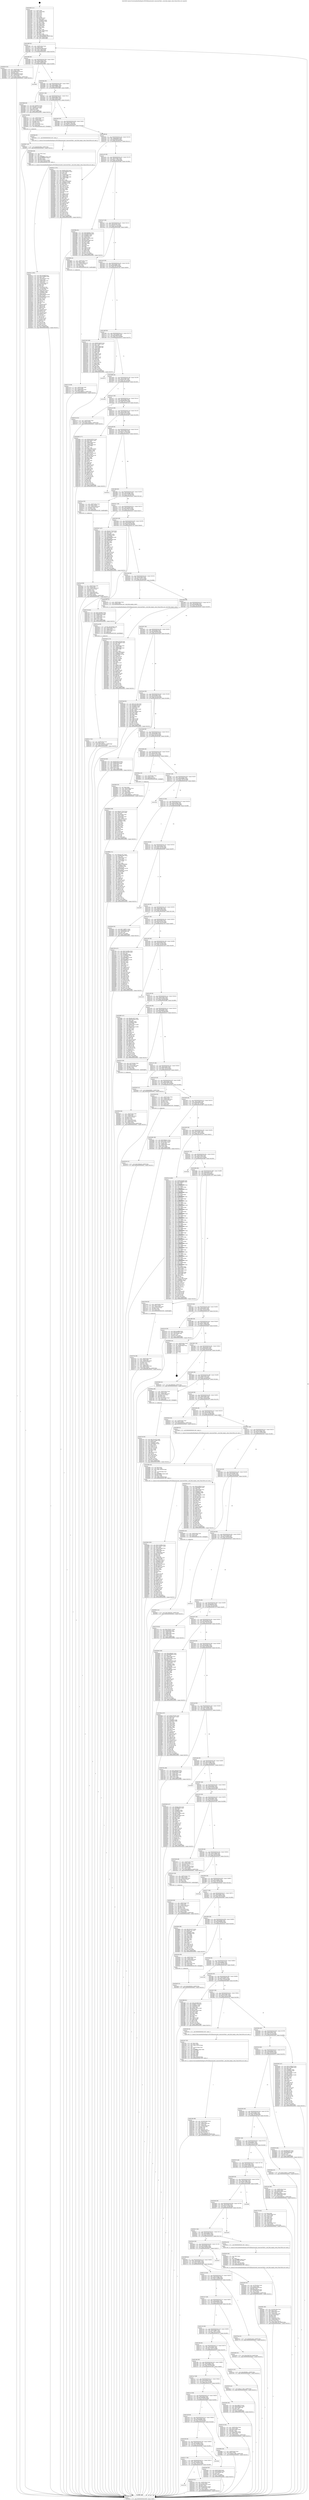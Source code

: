 digraph "0x401900" {
  label = "0x401900 (/mnt/c/Users/mathe/Desktop/tcc/POCII/binaries/extr_tmuxcmd-find.c_cmd_find_empty_state_Final-ollvm.out::main(0))"
  labelloc = "t"
  node[shape=record]

  Entry [label="",width=0.3,height=0.3,shape=circle,fillcolor=black,style=filled]
  "0x40196f" [label="{
     0x40196f [32]\l
     | [instrs]\l
     &nbsp;&nbsp;0x40196f \<+6\>: mov -0xd8(%rbp),%eax\l
     &nbsp;&nbsp;0x401975 \<+2\>: mov %eax,%ecx\l
     &nbsp;&nbsp;0x401977 \<+6\>: sub $0x829256de,%ecx\l
     &nbsp;&nbsp;0x40197d \<+6\>: mov %eax,-0xec(%rbp)\l
     &nbsp;&nbsp;0x401983 \<+6\>: mov %ecx,-0xf0(%rbp)\l
     &nbsp;&nbsp;0x401989 \<+6\>: je 0000000000403816 \<main+0x1f16\>\l
  }"]
  "0x403816" [label="{
     0x403816 [42]\l
     | [instrs]\l
     &nbsp;&nbsp;0x403816 \<+4\>: mov -0x40(%rbp),%rax\l
     &nbsp;&nbsp;0x40381a \<+2\>: mov (%rax),%ecx\l
     &nbsp;&nbsp;0x40381c \<+6\>: sub $0x6dea407d,%ecx\l
     &nbsp;&nbsp;0x403822 \<+3\>: add $0x1,%ecx\l
     &nbsp;&nbsp;0x403825 \<+6\>: add $0x6dea407d,%ecx\l
     &nbsp;&nbsp;0x40382b \<+4\>: mov -0x40(%rbp),%rax\l
     &nbsp;&nbsp;0x40382f \<+2\>: mov %ecx,(%rax)\l
     &nbsp;&nbsp;0x403831 \<+10\>: movl $0x274e4d4c,-0xd8(%rbp)\l
     &nbsp;&nbsp;0x40383b \<+5\>: jmp 0000000000403b51 \<main+0x2251\>\l
  }"]
  "0x40198f" [label="{
     0x40198f [28]\l
     | [instrs]\l
     &nbsp;&nbsp;0x40198f \<+5\>: jmp 0000000000401994 \<main+0x94\>\l
     &nbsp;&nbsp;0x401994 \<+6\>: mov -0xec(%rbp),%eax\l
     &nbsp;&nbsp;0x40199a \<+5\>: sub $0x8914bad8,%eax\l
     &nbsp;&nbsp;0x40199f \<+6\>: mov %eax,-0xf4(%rbp)\l
     &nbsp;&nbsp;0x4019a5 \<+6\>: je 00000000004038b8 \<main+0x1fb8\>\l
  }"]
  Exit [label="",width=0.3,height=0.3,shape=circle,fillcolor=black,style=filled,peripheries=2]
  "0x4038b8" [label="{
     0x4038b8\l
  }", style=dashed]
  "0x4019ab" [label="{
     0x4019ab [28]\l
     | [instrs]\l
     &nbsp;&nbsp;0x4019ab \<+5\>: jmp 00000000004019b0 \<main+0xb0\>\l
     &nbsp;&nbsp;0x4019b0 \<+6\>: mov -0xec(%rbp),%eax\l
     &nbsp;&nbsp;0x4019b6 \<+5\>: sub $0x8e398901,%eax\l
     &nbsp;&nbsp;0x4019bb \<+6\>: mov %eax,-0xf8(%rbp)\l
     &nbsp;&nbsp;0x4019c1 \<+6\>: je 00000000004026d8 \<main+0xdd8\>\l
  }"]
  "0x403852" [label="{
     0x403852 [15]\l
     | [instrs]\l
     &nbsp;&nbsp;0x403852 \<+10\>: movl $0x78493a05,-0xd8(%rbp)\l
     &nbsp;&nbsp;0x40385c \<+5\>: jmp 0000000000403b51 \<main+0x2251\>\l
  }"]
  "0x4026d8" [label="{
     0x4026d8 [30]\l
     | [instrs]\l
     &nbsp;&nbsp;0x4026d8 \<+5\>: mov $0x7a5bd619,%eax\l
     &nbsp;&nbsp;0x4026dd \<+5\>: mov $0xa48c711d,%ecx\l
     &nbsp;&nbsp;0x4026e2 \<+3\>: mov -0x30(%rbp),%edx\l
     &nbsp;&nbsp;0x4026e5 \<+3\>: cmp $0x0,%edx\l
     &nbsp;&nbsp;0x4026e8 \<+3\>: cmove %ecx,%eax\l
     &nbsp;&nbsp;0x4026eb \<+6\>: mov %eax,-0xd8(%rbp)\l
     &nbsp;&nbsp;0x4026f1 \<+5\>: jmp 0000000000403b51 \<main+0x2251\>\l
  }"]
  "0x4019c7" [label="{
     0x4019c7 [28]\l
     | [instrs]\l
     &nbsp;&nbsp;0x4019c7 \<+5\>: jmp 00000000004019cc \<main+0xcc\>\l
     &nbsp;&nbsp;0x4019cc \<+6\>: mov -0xec(%rbp),%eax\l
     &nbsp;&nbsp;0x4019d2 \<+5\>: sub $0x96340687,%eax\l
     &nbsp;&nbsp;0x4019d7 \<+6\>: mov %eax,-0xfc(%rbp)\l
     &nbsp;&nbsp;0x4019dd \<+6\>: je 00000000004037e3 \<main+0x1ee3\>\l
  }"]
  "0x403807" [label="{
     0x403807 [15]\l
     | [instrs]\l
     &nbsp;&nbsp;0x403807 \<+10\>: movl $0x829256de,-0xd8(%rbp)\l
     &nbsp;&nbsp;0x403811 \<+5\>: jmp 0000000000403b51 \<main+0x2251\>\l
  }"]
  "0x4037e3" [label="{
     0x4037e3 [36]\l
     | [instrs]\l
     &nbsp;&nbsp;0x4037e3 \<+7\>: mov -0xb0(%rbp),%rax\l
     &nbsp;&nbsp;0x4037ea \<+3\>: mov (%rax),%rax\l
     &nbsp;&nbsp;0x4037ed \<+4\>: mov -0x40(%rbp),%rcx\l
     &nbsp;&nbsp;0x4037f1 \<+3\>: movslq (%rcx),%rcx\l
     &nbsp;&nbsp;0x4037f4 \<+4\>: shl $0x5,%rcx\l
     &nbsp;&nbsp;0x4037f8 \<+3\>: add %rcx,%rax\l
     &nbsp;&nbsp;0x4037fb \<+4\>: mov 0x18(%rax),%rax\l
     &nbsp;&nbsp;0x4037ff \<+3\>: mov %rax,%rdi\l
     &nbsp;&nbsp;0x403802 \<+5\>: call 0000000000401030 \<free@plt\>\l
     | [calls]\l
     &nbsp;&nbsp;0x401030 \{1\} (unknown)\l
  }"]
  "0x4019e3" [label="{
     0x4019e3 [28]\l
     | [instrs]\l
     &nbsp;&nbsp;0x4019e3 \<+5\>: jmp 00000000004019e8 \<main+0xe8\>\l
     &nbsp;&nbsp;0x4019e8 \<+6\>: mov -0xec(%rbp),%eax\l
     &nbsp;&nbsp;0x4019ee \<+5\>: sub $0x9fd727df,%eax\l
     &nbsp;&nbsp;0x4019f3 \<+6\>: mov %eax,-0x100(%rbp)\l
     &nbsp;&nbsp;0x4019f9 \<+6\>: je 0000000000402de4 \<main+0x14e4\>\l
  }"]
  "0x40370e" [label="{
     0x40370e [92]\l
     | [instrs]\l
     &nbsp;&nbsp;0x40370e \<+5\>: mov $0x7cf1cd75,%edx\l
     &nbsp;&nbsp;0x403713 \<+5\>: mov $0x61474d8b,%esi\l
     &nbsp;&nbsp;0x403718 \<+3\>: xor %r8d,%r8d\l
     &nbsp;&nbsp;0x40371b \<+8\>: mov 0x40605c,%r9d\l
     &nbsp;&nbsp;0x403723 \<+8\>: mov 0x406060,%r10d\l
     &nbsp;&nbsp;0x40372b \<+4\>: sub $0x1,%r8d\l
     &nbsp;&nbsp;0x40372f \<+3\>: mov %r9d,%r11d\l
     &nbsp;&nbsp;0x403732 \<+3\>: add %r8d,%r11d\l
     &nbsp;&nbsp;0x403735 \<+4\>: imul %r11d,%r9d\l
     &nbsp;&nbsp;0x403739 \<+4\>: and $0x1,%r9d\l
     &nbsp;&nbsp;0x40373d \<+4\>: cmp $0x0,%r9d\l
     &nbsp;&nbsp;0x403741 \<+3\>: sete %bl\l
     &nbsp;&nbsp;0x403744 \<+4\>: cmp $0xa,%r10d\l
     &nbsp;&nbsp;0x403748 \<+4\>: setl %r14b\l
     &nbsp;&nbsp;0x40374c \<+3\>: mov %bl,%r15b\l
     &nbsp;&nbsp;0x40374f \<+3\>: and %r14b,%r15b\l
     &nbsp;&nbsp;0x403752 \<+3\>: xor %r14b,%bl\l
     &nbsp;&nbsp;0x403755 \<+3\>: or %bl,%r15b\l
     &nbsp;&nbsp;0x403758 \<+4\>: test $0x1,%r15b\l
     &nbsp;&nbsp;0x40375c \<+3\>: cmovne %esi,%edx\l
     &nbsp;&nbsp;0x40375f \<+6\>: mov %edx,-0xd8(%rbp)\l
     &nbsp;&nbsp;0x403765 \<+5\>: jmp 0000000000403b51 \<main+0x2251\>\l
  }"]
  "0x402de4" [label="{
     0x402de4 [5]\l
     | [instrs]\l
     &nbsp;&nbsp;0x402de4 \<+5\>: call 0000000000401160 \<next_i\>\l
     | [calls]\l
     &nbsp;&nbsp;0x401160 \{1\} (/mnt/c/Users/mathe/Desktop/tcc/POCII/binaries/extr_tmuxcmd-find.c_cmd_find_empty_state_Final-ollvm.out::next_i)\l
  }"]
  "0x4019ff" [label="{
     0x4019ff [28]\l
     | [instrs]\l
     &nbsp;&nbsp;0x4019ff \<+5\>: jmp 0000000000401a04 \<main+0x104\>\l
     &nbsp;&nbsp;0x401a04 \<+6\>: mov -0xec(%rbp),%eax\l
     &nbsp;&nbsp;0x401a0a \<+5\>: sub $0x9ffd6f44,%eax\l
     &nbsp;&nbsp;0x401a0f \<+6\>: mov %eax,-0x104(%rbp)\l
     &nbsp;&nbsp;0x401a15 \<+6\>: je 00000000004035cc \<main+0x1ccc\>\l
  }"]
  "0x4034ef" [label="{
     0x4034ef [15]\l
     | [instrs]\l
     &nbsp;&nbsp;0x4034ef \<+10\>: movl $0xcb93dc8c,-0xd8(%rbp)\l
     &nbsp;&nbsp;0x4034f9 \<+5\>: jmp 0000000000403b51 \<main+0x2251\>\l
  }"]
  "0x4035cc" [label="{
     0x4035cc [170]\l
     | [instrs]\l
     &nbsp;&nbsp;0x4035cc \<+5\>: mov $0x85c2334,%eax\l
     &nbsp;&nbsp;0x4035d1 \<+5\>: mov $0x4599b003,%ecx\l
     &nbsp;&nbsp;0x4035d6 \<+2\>: mov $0x1,%dl\l
     &nbsp;&nbsp;0x4035d8 \<+2\>: xor %esi,%esi\l
     &nbsp;&nbsp;0x4035da \<+4\>: mov -0x48(%rbp),%rdi\l
     &nbsp;&nbsp;0x4035de \<+3\>: mov (%rdi),%r8d\l
     &nbsp;&nbsp;0x4035e1 \<+7\>: mov -0xb8(%rbp),%rdi\l
     &nbsp;&nbsp;0x4035e8 \<+3\>: cmp (%rdi),%r8d\l
     &nbsp;&nbsp;0x4035eb \<+4\>: setl %r9b\l
     &nbsp;&nbsp;0x4035ef \<+4\>: and $0x1,%r9b\l
     &nbsp;&nbsp;0x4035f3 \<+4\>: mov %r9b,-0x29(%rbp)\l
     &nbsp;&nbsp;0x4035f7 \<+8\>: mov 0x40605c,%r8d\l
     &nbsp;&nbsp;0x4035ff \<+8\>: mov 0x406060,%r10d\l
     &nbsp;&nbsp;0x403607 \<+3\>: sub $0x1,%esi\l
     &nbsp;&nbsp;0x40360a \<+3\>: mov %r8d,%r11d\l
     &nbsp;&nbsp;0x40360d \<+3\>: add %esi,%r11d\l
     &nbsp;&nbsp;0x403610 \<+4\>: imul %r11d,%r8d\l
     &nbsp;&nbsp;0x403614 \<+4\>: and $0x1,%r8d\l
     &nbsp;&nbsp;0x403618 \<+4\>: cmp $0x0,%r8d\l
     &nbsp;&nbsp;0x40361c \<+4\>: sete %r9b\l
     &nbsp;&nbsp;0x403620 \<+4\>: cmp $0xa,%r10d\l
     &nbsp;&nbsp;0x403624 \<+3\>: setl %bl\l
     &nbsp;&nbsp;0x403627 \<+3\>: mov %r9b,%r14b\l
     &nbsp;&nbsp;0x40362a \<+4\>: xor $0xff,%r14b\l
     &nbsp;&nbsp;0x40362e \<+3\>: mov %bl,%r15b\l
     &nbsp;&nbsp;0x403631 \<+4\>: xor $0xff,%r15b\l
     &nbsp;&nbsp;0x403635 \<+3\>: xor $0x1,%dl\l
     &nbsp;&nbsp;0x403638 \<+3\>: mov %r14b,%r12b\l
     &nbsp;&nbsp;0x40363b \<+4\>: and $0xff,%r12b\l
     &nbsp;&nbsp;0x40363f \<+3\>: and %dl,%r9b\l
     &nbsp;&nbsp;0x403642 \<+3\>: mov %r15b,%r13b\l
     &nbsp;&nbsp;0x403645 \<+4\>: and $0xff,%r13b\l
     &nbsp;&nbsp;0x403649 \<+2\>: and %dl,%bl\l
     &nbsp;&nbsp;0x40364b \<+3\>: or %r9b,%r12b\l
     &nbsp;&nbsp;0x40364e \<+3\>: or %bl,%r13b\l
     &nbsp;&nbsp;0x403651 \<+3\>: xor %r13b,%r12b\l
     &nbsp;&nbsp;0x403654 \<+3\>: or %r15b,%r14b\l
     &nbsp;&nbsp;0x403657 \<+4\>: xor $0xff,%r14b\l
     &nbsp;&nbsp;0x40365b \<+3\>: or $0x1,%dl\l
     &nbsp;&nbsp;0x40365e \<+3\>: and %dl,%r14b\l
     &nbsp;&nbsp;0x403661 \<+3\>: or %r14b,%r12b\l
     &nbsp;&nbsp;0x403664 \<+4\>: test $0x1,%r12b\l
     &nbsp;&nbsp;0x403668 \<+3\>: cmovne %ecx,%eax\l
     &nbsp;&nbsp;0x40366b \<+6\>: mov %eax,-0xd8(%rbp)\l
     &nbsp;&nbsp;0x403671 \<+5\>: jmp 0000000000403b51 \<main+0x2251\>\l
  }"]
  "0x401a1b" [label="{
     0x401a1b [28]\l
     | [instrs]\l
     &nbsp;&nbsp;0x401a1b \<+5\>: jmp 0000000000401a20 \<main+0x120\>\l
     &nbsp;&nbsp;0x401a20 \<+6\>: mov -0xec(%rbp),%eax\l
     &nbsp;&nbsp;0x401a26 \<+5\>: sub $0xa117c8ec,%eax\l
     &nbsp;&nbsp;0x401a2b \<+6\>: mov %eax,-0x108(%rbp)\l
     &nbsp;&nbsp;0x401a31 \<+6\>: je 000000000040298e \<main+0x108e\>\l
  }"]
  "0x402233" [label="{
     0x402233\l
  }", style=dashed]
  "0x40298e" [label="{
     0x40298e [91]\l
     | [instrs]\l
     &nbsp;&nbsp;0x40298e \<+5\>: mov $0x4cd94e6c,%eax\l
     &nbsp;&nbsp;0x402993 \<+5\>: mov $0x239b52b9,%ecx\l
     &nbsp;&nbsp;0x402998 \<+7\>: mov 0x40605c,%edx\l
     &nbsp;&nbsp;0x40299f \<+7\>: mov 0x406060,%esi\l
     &nbsp;&nbsp;0x4029a6 \<+2\>: mov %edx,%edi\l
     &nbsp;&nbsp;0x4029a8 \<+6\>: sub $0xcbc91e99,%edi\l
     &nbsp;&nbsp;0x4029ae \<+3\>: sub $0x1,%edi\l
     &nbsp;&nbsp;0x4029b1 \<+6\>: add $0xcbc91e99,%edi\l
     &nbsp;&nbsp;0x4029b7 \<+3\>: imul %edi,%edx\l
     &nbsp;&nbsp;0x4029ba \<+3\>: and $0x1,%edx\l
     &nbsp;&nbsp;0x4029bd \<+3\>: cmp $0x0,%edx\l
     &nbsp;&nbsp;0x4029c0 \<+4\>: sete %r8b\l
     &nbsp;&nbsp;0x4029c4 \<+3\>: cmp $0xa,%esi\l
     &nbsp;&nbsp;0x4029c7 \<+4\>: setl %r9b\l
     &nbsp;&nbsp;0x4029cb \<+3\>: mov %r8b,%r10b\l
     &nbsp;&nbsp;0x4029ce \<+3\>: and %r9b,%r10b\l
     &nbsp;&nbsp;0x4029d1 \<+3\>: xor %r9b,%r8b\l
     &nbsp;&nbsp;0x4029d4 \<+3\>: or %r8b,%r10b\l
     &nbsp;&nbsp;0x4029d7 \<+4\>: test $0x1,%r10b\l
     &nbsp;&nbsp;0x4029db \<+3\>: cmovne %ecx,%eax\l
     &nbsp;&nbsp;0x4029de \<+6\>: mov %eax,-0xd8(%rbp)\l
     &nbsp;&nbsp;0x4029e4 \<+5\>: jmp 0000000000403b51 \<main+0x2251\>\l
  }"]
  "0x401a37" [label="{
     0x401a37 [28]\l
     | [instrs]\l
     &nbsp;&nbsp;0x401a37 \<+5\>: jmp 0000000000401a3c \<main+0x13c\>\l
     &nbsp;&nbsp;0x401a3c \<+6\>: mov -0xec(%rbp),%eax\l
     &nbsp;&nbsp;0x401a42 \<+5\>: sub $0xa48c711d,%eax\l
     &nbsp;&nbsp;0x401a47 \<+6\>: mov %eax,-0x10c(%rbp)\l
     &nbsp;&nbsp;0x401a4d \<+6\>: je 00000000004026f6 \<main+0xdf6\>\l
  }"]
  "0x40323f" [label="{
     0x40323f [42]\l
     | [instrs]\l
     &nbsp;&nbsp;0x40323f \<+4\>: mov -0x58(%rbp),%rax\l
     &nbsp;&nbsp;0x403243 \<+2\>: mov (%rax),%ecx\l
     &nbsp;&nbsp;0x403245 \<+6\>: sub $0xc4918251,%ecx\l
     &nbsp;&nbsp;0x40324b \<+3\>: add $0x1,%ecx\l
     &nbsp;&nbsp;0x40324e \<+6\>: add $0xc4918251,%ecx\l
     &nbsp;&nbsp;0x403254 \<+4\>: mov -0x58(%rbp),%rax\l
     &nbsp;&nbsp;0x403258 \<+2\>: mov %ecx,(%rax)\l
     &nbsp;&nbsp;0x40325a \<+10\>: movl $0xca604504,-0xd8(%rbp)\l
     &nbsp;&nbsp;0x403264 \<+5\>: jmp 0000000000403b51 \<main+0x2251\>\l
  }"]
  "0x4026f6" [label="{
     0x4026f6 [35]\l
     | [instrs]\l
     &nbsp;&nbsp;0x4026f6 \<+7\>: mov -0xb8(%rbp),%rax\l
     &nbsp;&nbsp;0x4026fd \<+6\>: movl $0x1,(%rax)\l
     &nbsp;&nbsp;0x402703 \<+7\>: mov -0xb8(%rbp),%rax\l
     &nbsp;&nbsp;0x40270a \<+3\>: movslq (%rax),%rax\l
     &nbsp;&nbsp;0x40270d \<+4\>: shl $0x5,%rax\l
     &nbsp;&nbsp;0x402711 \<+3\>: mov %rax,%rdi\l
     &nbsp;&nbsp;0x402714 \<+5\>: call 0000000000401050 \<malloc@plt\>\l
     | [calls]\l
     &nbsp;&nbsp;0x401050 \{1\} (unknown)\l
  }"]
  "0x401a53" [label="{
     0x401a53 [28]\l
     | [instrs]\l
     &nbsp;&nbsp;0x401a53 \<+5\>: jmp 0000000000401a58 \<main+0x158\>\l
     &nbsp;&nbsp;0x401a58 \<+6\>: mov -0xec(%rbp),%eax\l
     &nbsp;&nbsp;0x401a5e \<+5\>: sub $0xa9cfd90a,%eax\l
     &nbsp;&nbsp;0x401a63 \<+6\>: mov %eax,-0x110(%rbp)\l
     &nbsp;&nbsp;0x401a69 \<+6\>: je 0000000000402259 \<main+0x959\>\l
  }"]
  "0x402217" [label="{
     0x402217 [28]\l
     | [instrs]\l
     &nbsp;&nbsp;0x402217 \<+5\>: jmp 000000000040221c \<main+0x91c\>\l
     &nbsp;&nbsp;0x40221c \<+6\>: mov -0xec(%rbp),%eax\l
     &nbsp;&nbsp;0x402222 \<+5\>: sub $0x7b5fee40,%eax\l
     &nbsp;&nbsp;0x402227 \<+6\>: mov %eax,-0x22c(%rbp)\l
     &nbsp;&nbsp;0x40222d \<+6\>: je 000000000040323f \<main+0x193f\>\l
  }"]
  "0x402259" [label="{
     0x402259 [106]\l
     | [instrs]\l
     &nbsp;&nbsp;0x402259 \<+5\>: mov $0x8914bad8,%eax\l
     &nbsp;&nbsp;0x40225e \<+5\>: mov $0x721db41,%ecx\l
     &nbsp;&nbsp;0x402263 \<+2\>: mov $0x1,%dl\l
     &nbsp;&nbsp;0x402265 \<+7\>: mov -0xd2(%rbp),%sil\l
     &nbsp;&nbsp;0x40226c \<+7\>: mov -0xd1(%rbp),%dil\l
     &nbsp;&nbsp;0x402273 \<+3\>: mov %sil,%r8b\l
     &nbsp;&nbsp;0x402276 \<+4\>: xor $0xff,%r8b\l
     &nbsp;&nbsp;0x40227a \<+3\>: mov %dil,%r9b\l
     &nbsp;&nbsp;0x40227d \<+4\>: xor $0xff,%r9b\l
     &nbsp;&nbsp;0x402281 \<+3\>: xor $0x1,%dl\l
     &nbsp;&nbsp;0x402284 \<+3\>: mov %r8b,%r10b\l
     &nbsp;&nbsp;0x402287 \<+4\>: and $0xff,%r10b\l
     &nbsp;&nbsp;0x40228b \<+3\>: and %dl,%sil\l
     &nbsp;&nbsp;0x40228e \<+3\>: mov %r9b,%r11b\l
     &nbsp;&nbsp;0x402291 \<+4\>: and $0xff,%r11b\l
     &nbsp;&nbsp;0x402295 \<+3\>: and %dl,%dil\l
     &nbsp;&nbsp;0x402298 \<+3\>: or %sil,%r10b\l
     &nbsp;&nbsp;0x40229b \<+3\>: or %dil,%r11b\l
     &nbsp;&nbsp;0x40229e \<+3\>: xor %r11b,%r10b\l
     &nbsp;&nbsp;0x4022a1 \<+3\>: or %r9b,%r8b\l
     &nbsp;&nbsp;0x4022a4 \<+4\>: xor $0xff,%r8b\l
     &nbsp;&nbsp;0x4022a8 \<+3\>: or $0x1,%dl\l
     &nbsp;&nbsp;0x4022ab \<+3\>: and %dl,%r8b\l
     &nbsp;&nbsp;0x4022ae \<+3\>: or %r8b,%r10b\l
     &nbsp;&nbsp;0x4022b1 \<+4\>: test $0x1,%r10b\l
     &nbsp;&nbsp;0x4022b5 \<+3\>: cmovne %ecx,%eax\l
     &nbsp;&nbsp;0x4022b8 \<+6\>: mov %eax,-0xd8(%rbp)\l
     &nbsp;&nbsp;0x4022be \<+5\>: jmp 0000000000403b51 \<main+0x2251\>\l
  }"]
  "0x401a6f" [label="{
     0x401a6f [28]\l
     | [instrs]\l
     &nbsp;&nbsp;0x401a6f \<+5\>: jmp 0000000000401a74 \<main+0x174\>\l
     &nbsp;&nbsp;0x401a74 \<+6\>: mov -0xec(%rbp),%eax\l
     &nbsp;&nbsp;0x401a7a \<+5\>: sub $0xaa4ffc5d,%eax\l
     &nbsp;&nbsp;0x401a7f \<+6\>: mov %eax,-0x114(%rbp)\l
     &nbsp;&nbsp;0x401a85 \<+6\>: je 0000000000403870 \<main+0x1f70\>\l
  }"]
  "0x403b51" [label="{
     0x403b51 [5]\l
     | [instrs]\l
     &nbsp;&nbsp;0x403b51 \<+5\>: jmp 000000000040196f \<main+0x6f\>\l
  }"]
  "0x401900" [label="{
     0x401900 [111]\l
     | [instrs]\l
     &nbsp;&nbsp;0x401900 \<+1\>: push %rbp\l
     &nbsp;&nbsp;0x401901 \<+3\>: mov %rsp,%rbp\l
     &nbsp;&nbsp;0x401904 \<+2\>: push %r15\l
     &nbsp;&nbsp;0x401906 \<+2\>: push %r14\l
     &nbsp;&nbsp;0x401908 \<+2\>: push %r13\l
     &nbsp;&nbsp;0x40190a \<+2\>: push %r12\l
     &nbsp;&nbsp;0x40190c \<+1\>: push %rbx\l
     &nbsp;&nbsp;0x40190d \<+7\>: sub $0x288,%rsp\l
     &nbsp;&nbsp;0x401914 \<+2\>: xor %eax,%eax\l
     &nbsp;&nbsp;0x401916 \<+7\>: mov 0x40605c,%ecx\l
     &nbsp;&nbsp;0x40191d \<+7\>: mov 0x406060,%edx\l
     &nbsp;&nbsp;0x401924 \<+3\>: sub $0x1,%eax\l
     &nbsp;&nbsp;0x401927 \<+3\>: mov %ecx,%r8d\l
     &nbsp;&nbsp;0x40192a \<+3\>: add %eax,%r8d\l
     &nbsp;&nbsp;0x40192d \<+4\>: imul %r8d,%ecx\l
     &nbsp;&nbsp;0x401931 \<+3\>: and $0x1,%ecx\l
     &nbsp;&nbsp;0x401934 \<+3\>: cmp $0x0,%ecx\l
     &nbsp;&nbsp;0x401937 \<+4\>: sete %r9b\l
     &nbsp;&nbsp;0x40193b \<+4\>: and $0x1,%r9b\l
     &nbsp;&nbsp;0x40193f \<+7\>: mov %r9b,-0xd2(%rbp)\l
     &nbsp;&nbsp;0x401946 \<+3\>: cmp $0xa,%edx\l
     &nbsp;&nbsp;0x401949 \<+4\>: setl %r9b\l
     &nbsp;&nbsp;0x40194d \<+4\>: and $0x1,%r9b\l
     &nbsp;&nbsp;0x401951 \<+7\>: mov %r9b,-0xd1(%rbp)\l
     &nbsp;&nbsp;0x401958 \<+10\>: movl $0xa9cfd90a,-0xd8(%rbp)\l
     &nbsp;&nbsp;0x401962 \<+6\>: mov %edi,-0xdc(%rbp)\l
     &nbsp;&nbsp;0x401968 \<+7\>: mov %rsi,-0xe8(%rbp)\l
  }"]
  "0x403861" [label="{
     0x403861\l
  }", style=dashed]
  "0x403870" [label="{
     0x403870\l
  }", style=dashed]
  "0x401a8b" [label="{
     0x401a8b [28]\l
     | [instrs]\l
     &nbsp;&nbsp;0x401a8b \<+5\>: jmp 0000000000401a90 \<main+0x190\>\l
     &nbsp;&nbsp;0x401a90 \<+6\>: mov -0xec(%rbp),%eax\l
     &nbsp;&nbsp;0x401a96 \<+5\>: sub $0xad1ccf27,%eax\l
     &nbsp;&nbsp;0x401a9b \<+6\>: mov %eax,-0x118(%rbp)\l
     &nbsp;&nbsp;0x401aa1 \<+6\>: je 0000000000403a95 \<main+0x2195\>\l
  }"]
  "0x4021fb" [label="{
     0x4021fb [28]\l
     | [instrs]\l
     &nbsp;&nbsp;0x4021fb \<+5\>: jmp 0000000000402200 \<main+0x900\>\l
     &nbsp;&nbsp;0x402200 \<+6\>: mov -0xec(%rbp),%eax\l
     &nbsp;&nbsp;0x402206 \<+5\>: sub $0x7a5bd619,%eax\l
     &nbsp;&nbsp;0x40220b \<+6\>: mov %eax,-0x228(%rbp)\l
     &nbsp;&nbsp;0x402211 \<+6\>: je 0000000000403861 \<main+0x1f61\>\l
  }"]
  "0x403a95" [label="{
     0x403a95\l
  }", style=dashed]
  "0x401aa7" [label="{
     0x401aa7 [28]\l
     | [instrs]\l
     &nbsp;&nbsp;0x401aa7 \<+5\>: jmp 0000000000401aac \<main+0x1ac\>\l
     &nbsp;&nbsp;0x401aac \<+6\>: mov -0xec(%rbp),%eax\l
     &nbsp;&nbsp;0x401ab2 \<+5\>: sub $0xad83c093,%eax\l
     &nbsp;&nbsp;0x401ab7 \<+6\>: mov %eax,-0x11c(%rbp)\l
     &nbsp;&nbsp;0x401abd \<+6\>: je 00000000004037a3 \<main+0x1ea3\>\l
  }"]
  "0x4034ad" [label="{
     0x4034ad [30]\l
     | [instrs]\l
     &nbsp;&nbsp;0x4034ad \<+5\>: mov $0xf57d450,%eax\l
     &nbsp;&nbsp;0x4034b2 \<+5\>: mov $0x33fddb93,%ecx\l
     &nbsp;&nbsp;0x4034b7 \<+3\>: mov -0x2a(%rbp),%dl\l
     &nbsp;&nbsp;0x4034ba \<+3\>: test $0x1,%dl\l
     &nbsp;&nbsp;0x4034bd \<+3\>: cmovne %ecx,%eax\l
     &nbsp;&nbsp;0x4034c0 \<+6\>: mov %eax,-0xd8(%rbp)\l
     &nbsp;&nbsp;0x4034c6 \<+5\>: jmp 0000000000403b51 \<main+0x2251\>\l
  }"]
  "0x4037a3" [label="{
     0x4037a3 [25]\l
     | [instrs]\l
     &nbsp;&nbsp;0x4037a3 \<+4\>: mov -0x40(%rbp),%rax\l
     &nbsp;&nbsp;0x4037a7 \<+6\>: movl $0x0,(%rax)\l
     &nbsp;&nbsp;0x4037ad \<+10\>: movl $0x274e4d4c,-0xd8(%rbp)\l
     &nbsp;&nbsp;0x4037b7 \<+5\>: jmp 0000000000403b51 \<main+0x2251\>\l
  }"]
  "0x401ac3" [label="{
     0x401ac3 [28]\l
     | [instrs]\l
     &nbsp;&nbsp;0x401ac3 \<+5\>: jmp 0000000000401ac8 \<main+0x1c8\>\l
     &nbsp;&nbsp;0x401ac8 \<+6\>: mov -0xec(%rbp),%eax\l
     &nbsp;&nbsp;0x401ace \<+5\>: sub $0xaeec5197,%eax\l
     &nbsp;&nbsp;0x401ad3 \<+6\>: mov %eax,-0x120(%rbp)\l
     &nbsp;&nbsp;0x401ad9 \<+6\>: je 0000000000402b93 \<main+0x1293\>\l
  }"]
  "0x4021df" [label="{
     0x4021df [28]\l
     | [instrs]\l
     &nbsp;&nbsp;0x4021df \<+5\>: jmp 00000000004021e4 \<main+0x8e4\>\l
     &nbsp;&nbsp;0x4021e4 \<+6\>: mov -0xec(%rbp),%eax\l
     &nbsp;&nbsp;0x4021ea \<+5\>: sub $0x7900f405,%eax\l
     &nbsp;&nbsp;0x4021ef \<+6\>: mov %eax,-0x224(%rbp)\l
     &nbsp;&nbsp;0x4021f5 \<+6\>: je 00000000004034ad \<main+0x1bad\>\l
  }"]
  "0x402b93" [label="{
     0x402b93 [177]\l
     | [instrs]\l
     &nbsp;&nbsp;0x402b93 \<+5\>: mov $0xda7d2282,%eax\l
     &nbsp;&nbsp;0x402b98 \<+5\>: mov $0xa7bd2e1,%ecx\l
     &nbsp;&nbsp;0x402b9d \<+2\>: mov $0x1,%dl\l
     &nbsp;&nbsp;0x402b9f \<+7\>: mov -0x88(%rbp),%rsi\l
     &nbsp;&nbsp;0x402ba6 \<+2\>: mov (%rsi),%edi\l
     &nbsp;&nbsp;0x402ba8 \<+7\>: mov -0x90(%rbp),%rsi\l
     &nbsp;&nbsp;0x402baf \<+2\>: cmp (%rsi),%edi\l
     &nbsp;&nbsp;0x402bb1 \<+4\>: setl %r8b\l
     &nbsp;&nbsp;0x402bb5 \<+4\>: and $0x1,%r8b\l
     &nbsp;&nbsp;0x402bb9 \<+4\>: mov %r8b,-0x2c(%rbp)\l
     &nbsp;&nbsp;0x402bbd \<+7\>: mov 0x40605c,%edi\l
     &nbsp;&nbsp;0x402bc4 \<+8\>: mov 0x406060,%r9d\l
     &nbsp;&nbsp;0x402bcc \<+3\>: mov %edi,%r10d\l
     &nbsp;&nbsp;0x402bcf \<+7\>: add $0xcc070fc,%r10d\l
     &nbsp;&nbsp;0x402bd6 \<+4\>: sub $0x1,%r10d\l
     &nbsp;&nbsp;0x402bda \<+7\>: sub $0xcc070fc,%r10d\l
     &nbsp;&nbsp;0x402be1 \<+4\>: imul %r10d,%edi\l
     &nbsp;&nbsp;0x402be5 \<+3\>: and $0x1,%edi\l
     &nbsp;&nbsp;0x402be8 \<+3\>: cmp $0x0,%edi\l
     &nbsp;&nbsp;0x402beb \<+4\>: sete %r8b\l
     &nbsp;&nbsp;0x402bef \<+4\>: cmp $0xa,%r9d\l
     &nbsp;&nbsp;0x402bf3 \<+4\>: setl %r11b\l
     &nbsp;&nbsp;0x402bf7 \<+3\>: mov %r8b,%bl\l
     &nbsp;&nbsp;0x402bfa \<+3\>: xor $0xff,%bl\l
     &nbsp;&nbsp;0x402bfd \<+3\>: mov %r11b,%r14b\l
     &nbsp;&nbsp;0x402c00 \<+4\>: xor $0xff,%r14b\l
     &nbsp;&nbsp;0x402c04 \<+3\>: xor $0x1,%dl\l
     &nbsp;&nbsp;0x402c07 \<+3\>: mov %bl,%r15b\l
     &nbsp;&nbsp;0x402c0a \<+4\>: and $0xff,%r15b\l
     &nbsp;&nbsp;0x402c0e \<+3\>: and %dl,%r8b\l
     &nbsp;&nbsp;0x402c11 \<+3\>: mov %r14b,%r12b\l
     &nbsp;&nbsp;0x402c14 \<+4\>: and $0xff,%r12b\l
     &nbsp;&nbsp;0x402c18 \<+3\>: and %dl,%r11b\l
     &nbsp;&nbsp;0x402c1b \<+3\>: or %r8b,%r15b\l
     &nbsp;&nbsp;0x402c1e \<+3\>: or %r11b,%r12b\l
     &nbsp;&nbsp;0x402c21 \<+3\>: xor %r12b,%r15b\l
     &nbsp;&nbsp;0x402c24 \<+3\>: or %r14b,%bl\l
     &nbsp;&nbsp;0x402c27 \<+3\>: xor $0xff,%bl\l
     &nbsp;&nbsp;0x402c2a \<+3\>: or $0x1,%dl\l
     &nbsp;&nbsp;0x402c2d \<+2\>: and %dl,%bl\l
     &nbsp;&nbsp;0x402c2f \<+3\>: or %bl,%r15b\l
     &nbsp;&nbsp;0x402c32 \<+4\>: test $0x1,%r15b\l
     &nbsp;&nbsp;0x402c36 \<+3\>: cmovne %ecx,%eax\l
     &nbsp;&nbsp;0x402c39 \<+6\>: mov %eax,-0xd8(%rbp)\l
     &nbsp;&nbsp;0x402c3f \<+5\>: jmp 0000000000403b51 \<main+0x2251\>\l
  }"]
  "0x401adf" [label="{
     0x401adf [28]\l
     | [instrs]\l
     &nbsp;&nbsp;0x401adf \<+5\>: jmp 0000000000401ae4 \<main+0x1e4\>\l
     &nbsp;&nbsp;0x401ae4 \<+6\>: mov -0xec(%rbp),%eax\l
     &nbsp;&nbsp;0x401aea \<+5\>: sub $0xc0177b18,%eax\l
     &nbsp;&nbsp;0x401aef \<+6\>: mov %eax,-0x124(%rbp)\l
     &nbsp;&nbsp;0x401af5 \<+6\>: je 000000000040391e \<main+0x201e\>\l
  }"]
  "0x403884" [label="{
     0x403884 [28]\l
     | [instrs]\l
     &nbsp;&nbsp;0x403884 \<+7\>: mov -0xd0(%rbp),%rax\l
     &nbsp;&nbsp;0x40388b \<+6\>: movl $0x0,(%rax)\l
     &nbsp;&nbsp;0x403891 \<+10\>: movl $0xb317d8d,-0xd8(%rbp)\l
     &nbsp;&nbsp;0x40389b \<+5\>: jmp 0000000000403b51 \<main+0x2251\>\l
  }"]
  "0x40391e" [label="{
     0x40391e\l
  }", style=dashed]
  "0x401afb" [label="{
     0x401afb [28]\l
     | [instrs]\l
     &nbsp;&nbsp;0x401afb \<+5\>: jmp 0000000000401b00 \<main+0x200\>\l
     &nbsp;&nbsp;0x401b00 \<+6\>: mov -0xec(%rbp),%eax\l
     &nbsp;&nbsp;0x401b06 \<+5\>: sub $0xc1b2de92,%eax\l
     &nbsp;&nbsp;0x401b0b \<+6\>: mov %eax,-0x128(%rbp)\l
     &nbsp;&nbsp;0x401b11 \<+6\>: je 0000000000402aac \<main+0x11ac\>\l
  }"]
  "0x403230" [label="{
     0x403230 [15]\l
     | [instrs]\l
     &nbsp;&nbsp;0x403230 \<+10\>: movl $0x7b5fee40,-0xd8(%rbp)\l
     &nbsp;&nbsp;0x40323a \<+5\>: jmp 0000000000403b51 \<main+0x2251\>\l
  }"]
  "0x402aac" [label="{
     0x402aac [35]\l
     | [instrs]\l
     &nbsp;&nbsp;0x402aac \<+7\>: mov -0x90(%rbp),%rax\l
     &nbsp;&nbsp;0x402ab3 \<+6\>: movl $0x1,(%rax)\l
     &nbsp;&nbsp;0x402ab9 \<+7\>: mov -0x90(%rbp),%rax\l
     &nbsp;&nbsp;0x402ac0 \<+3\>: movslq (%rax),%rax\l
     &nbsp;&nbsp;0x402ac3 \<+4\>: shl $0x2,%rax\l
     &nbsp;&nbsp;0x402ac7 \<+3\>: mov %rax,%rdi\l
     &nbsp;&nbsp;0x402aca \<+5\>: call 0000000000401050 \<malloc@plt\>\l
     | [calls]\l
     &nbsp;&nbsp;0x401050 \{1\} (unknown)\l
  }"]
  "0x401b17" [label="{
     0x401b17 [28]\l
     | [instrs]\l
     &nbsp;&nbsp;0x401b17 \<+5\>: jmp 0000000000401b1c \<main+0x21c\>\l
     &nbsp;&nbsp;0x401b1c \<+6\>: mov -0xec(%rbp),%eax\l
     &nbsp;&nbsp;0x401b22 \<+5\>: sub $0xc34f9c78,%eax\l
     &nbsp;&nbsp;0x401b27 \<+6\>: mov %eax,-0x12c(%rbp)\l
     &nbsp;&nbsp;0x401b2d \<+6\>: je 00000000004025b7 \<main+0xcb7\>\l
  }"]
  "0x4031c7" [label="{
     0x4031c7 [31]\l
     | [instrs]\l
     &nbsp;&nbsp;0x4031c7 \<+4\>: mov -0x58(%rbp),%rcx\l
     &nbsp;&nbsp;0x4031cb \<+6\>: movl $0x0,(%rcx)\l
     &nbsp;&nbsp;0x4031d1 \<+10\>: movl $0xca604504,-0xd8(%rbp)\l
     &nbsp;&nbsp;0x4031db \<+6\>: mov %eax,-0x24c(%rbp)\l
     &nbsp;&nbsp;0x4031e1 \<+5\>: jmp 0000000000403b51 \<main+0x2251\>\l
  }"]
  "0x4025b7" [label="{
     0x4025b7 [147]\l
     | [instrs]\l
     &nbsp;&nbsp;0x4025b7 \<+5\>: mov $0xc0177b18,%eax\l
     &nbsp;&nbsp;0x4025bc \<+5\>: mov $0xd2521cb7,%ecx\l
     &nbsp;&nbsp;0x4025c1 \<+2\>: mov $0x1,%dl\l
     &nbsp;&nbsp;0x4025c3 \<+7\>: mov 0x40605c,%esi\l
     &nbsp;&nbsp;0x4025ca \<+7\>: mov 0x406060,%edi\l
     &nbsp;&nbsp;0x4025d1 \<+3\>: mov %esi,%r8d\l
     &nbsp;&nbsp;0x4025d4 \<+7\>: sub $0x8fb98a88,%r8d\l
     &nbsp;&nbsp;0x4025db \<+4\>: sub $0x1,%r8d\l
     &nbsp;&nbsp;0x4025df \<+7\>: add $0x8fb98a88,%r8d\l
     &nbsp;&nbsp;0x4025e6 \<+4\>: imul %r8d,%esi\l
     &nbsp;&nbsp;0x4025ea \<+3\>: and $0x1,%esi\l
     &nbsp;&nbsp;0x4025ed \<+3\>: cmp $0x0,%esi\l
     &nbsp;&nbsp;0x4025f0 \<+4\>: sete %r9b\l
     &nbsp;&nbsp;0x4025f4 \<+3\>: cmp $0xa,%edi\l
     &nbsp;&nbsp;0x4025f7 \<+4\>: setl %r10b\l
     &nbsp;&nbsp;0x4025fb \<+3\>: mov %r9b,%r11b\l
     &nbsp;&nbsp;0x4025fe \<+4\>: xor $0xff,%r11b\l
     &nbsp;&nbsp;0x402602 \<+3\>: mov %r10b,%bl\l
     &nbsp;&nbsp;0x402605 \<+3\>: xor $0xff,%bl\l
     &nbsp;&nbsp;0x402608 \<+3\>: xor $0x1,%dl\l
     &nbsp;&nbsp;0x40260b \<+3\>: mov %r11b,%r14b\l
     &nbsp;&nbsp;0x40260e \<+4\>: and $0xff,%r14b\l
     &nbsp;&nbsp;0x402612 \<+3\>: and %dl,%r9b\l
     &nbsp;&nbsp;0x402615 \<+3\>: mov %bl,%r15b\l
     &nbsp;&nbsp;0x402618 \<+4\>: and $0xff,%r15b\l
     &nbsp;&nbsp;0x40261c \<+3\>: and %dl,%r10b\l
     &nbsp;&nbsp;0x40261f \<+3\>: or %r9b,%r14b\l
     &nbsp;&nbsp;0x402622 \<+3\>: or %r10b,%r15b\l
     &nbsp;&nbsp;0x402625 \<+3\>: xor %r15b,%r14b\l
     &nbsp;&nbsp;0x402628 \<+3\>: or %bl,%r11b\l
     &nbsp;&nbsp;0x40262b \<+4\>: xor $0xff,%r11b\l
     &nbsp;&nbsp;0x40262f \<+3\>: or $0x1,%dl\l
     &nbsp;&nbsp;0x402632 \<+3\>: and %dl,%r11b\l
     &nbsp;&nbsp;0x402635 \<+3\>: or %r11b,%r14b\l
     &nbsp;&nbsp;0x402638 \<+4\>: test $0x1,%r14b\l
     &nbsp;&nbsp;0x40263c \<+3\>: cmovne %ecx,%eax\l
     &nbsp;&nbsp;0x40263f \<+6\>: mov %eax,-0xd8(%rbp)\l
     &nbsp;&nbsp;0x402645 \<+5\>: jmp 0000000000403b51 \<main+0x2251\>\l
  }"]
  "0x401b33" [label="{
     0x401b33 [28]\l
     | [instrs]\l
     &nbsp;&nbsp;0x401b33 \<+5\>: jmp 0000000000401b38 \<main+0x238\>\l
     &nbsp;&nbsp;0x401b38 \<+6\>: mov -0xec(%rbp),%eax\l
     &nbsp;&nbsp;0x401b3e \<+5\>: sub $0xc62db746,%eax\l
     &nbsp;&nbsp;0x401b43 \<+6\>: mov %eax,-0x130(%rbp)\l
     &nbsp;&nbsp;0x401b49 \<+6\>: je 00000000004027c6 \<main+0xec6\>\l
  }"]
  "0x4031aa" [label="{
     0x4031aa [29]\l
     | [instrs]\l
     &nbsp;&nbsp;0x4031aa \<+10\>: movabs $0x4040b6,%rdi\l
     &nbsp;&nbsp;0x4031b4 \<+4\>: mov -0x60(%rbp),%rcx\l
     &nbsp;&nbsp;0x4031b8 \<+2\>: mov %eax,(%rcx)\l
     &nbsp;&nbsp;0x4031ba \<+4\>: mov -0x60(%rbp),%rcx\l
     &nbsp;&nbsp;0x4031be \<+2\>: mov (%rcx),%esi\l
     &nbsp;&nbsp;0x4031c0 \<+2\>: mov $0x0,%al\l
     &nbsp;&nbsp;0x4031c2 \<+5\>: call 0000000000401040 \<printf@plt\>\l
     | [calls]\l
     &nbsp;&nbsp;0x401040 \{1\} (unknown)\l
  }"]
  "0x4027c6" [label="{
     0x4027c6 [42]\l
     | [instrs]\l
     &nbsp;&nbsp;0x4027c6 \<+5\>: mov $0xc1b2de92,%eax\l
     &nbsp;&nbsp;0x4027cb \<+5\>: mov $0xe2d24185,%ecx\l
     &nbsp;&nbsp;0x4027d0 \<+7\>: mov -0x98(%rbp),%rdx\l
     &nbsp;&nbsp;0x4027d7 \<+2\>: mov (%rdx),%esi\l
     &nbsp;&nbsp;0x4027d9 \<+7\>: mov -0xa0(%rbp),%rdx\l
     &nbsp;&nbsp;0x4027e0 \<+2\>: cmp (%rdx),%esi\l
     &nbsp;&nbsp;0x4027e2 \<+3\>: cmovl %ecx,%eax\l
     &nbsp;&nbsp;0x4027e5 \<+6\>: mov %eax,-0xd8(%rbp)\l
     &nbsp;&nbsp;0x4027eb \<+5\>: jmp 0000000000403b51 \<main+0x2251\>\l
  }"]
  "0x401b4f" [label="{
     0x401b4f [28]\l
     | [instrs]\l
     &nbsp;&nbsp;0x401b4f \<+5\>: jmp 0000000000401b54 \<main+0x254\>\l
     &nbsp;&nbsp;0x401b54 \<+6\>: mov -0xec(%rbp),%eax\l
     &nbsp;&nbsp;0x401b5a \<+5\>: sub $0xc781d317,%eax\l
     &nbsp;&nbsp;0x401b5f \<+6\>: mov %eax,-0x134(%rbp)\l
     &nbsp;&nbsp;0x401b65 \<+6\>: je 000000000040319b \<main+0x189b\>\l
  }"]
  "0x4021c3" [label="{
     0x4021c3 [28]\l
     | [instrs]\l
     &nbsp;&nbsp;0x4021c3 \<+5\>: jmp 00000000004021c8 \<main+0x8c8\>\l
     &nbsp;&nbsp;0x4021c8 \<+6\>: mov -0xec(%rbp),%eax\l
     &nbsp;&nbsp;0x4021ce \<+5\>: sub $0x78493a05,%eax\l
     &nbsp;&nbsp;0x4021d3 \<+6\>: mov %eax,-0x220(%rbp)\l
     &nbsp;&nbsp;0x4021d9 \<+6\>: je 0000000000403884 \<main+0x1f84\>\l
  }"]
  "0x40319b" [label="{
     0x40319b [15]\l
     | [instrs]\l
     &nbsp;&nbsp;0x40319b \<+7\>: mov -0xb0(%rbp),%rax\l
     &nbsp;&nbsp;0x4031a2 \<+3\>: mov (%rax),%rdi\l
     &nbsp;&nbsp;0x4031a5 \<+5\>: call 0000000000401240 \<cmd_find_empty_state\>\l
     | [calls]\l
     &nbsp;&nbsp;0x401240 \{1\} (/mnt/c/Users/mathe/Desktop/tcc/POCII/binaries/extr_tmuxcmd-find.c_cmd_find_empty_state_Final-ollvm.out::cmd_find_empty_state)\l
  }"]
  "0x401b6b" [label="{
     0x401b6b [28]\l
     | [instrs]\l
     &nbsp;&nbsp;0x401b6b \<+5\>: jmp 0000000000401b70 \<main+0x270\>\l
     &nbsp;&nbsp;0x401b70 \<+6\>: mov -0xec(%rbp),%eax\l
     &nbsp;&nbsp;0x401b76 \<+5\>: sub $0xc838e48f,%eax\l
     &nbsp;&nbsp;0x401b7b \<+6\>: mov %eax,-0x138(%rbp)\l
     &nbsp;&nbsp;0x401b81 \<+6\>: je 0000000000403403 \<main+0x1b03\>\l
  }"]
  "0x403132" [label="{
     0x403132 [42]\l
     | [instrs]\l
     &nbsp;&nbsp;0x403132 \<+4\>: mov -0x68(%rbp),%rax\l
     &nbsp;&nbsp;0x403136 \<+2\>: mov (%rax),%ecx\l
     &nbsp;&nbsp;0x403138 \<+6\>: add $0xa1c38fc2,%ecx\l
     &nbsp;&nbsp;0x40313e \<+3\>: add $0x1,%ecx\l
     &nbsp;&nbsp;0x403141 \<+6\>: sub $0xa1c38fc2,%ecx\l
     &nbsp;&nbsp;0x403147 \<+4\>: mov -0x68(%rbp),%rax\l
     &nbsp;&nbsp;0x40314b \<+2\>: mov %ecx,(%rax)\l
     &nbsp;&nbsp;0x40314d \<+10\>: movl $0xf161dc8a,-0xd8(%rbp)\l
     &nbsp;&nbsp;0x403157 \<+5\>: jmp 0000000000403b51 \<main+0x2251\>\l
  }"]
  "0x403403" [label="{
     0x403403 [170]\l
     | [instrs]\l
     &nbsp;&nbsp;0x403403 \<+5\>: mov $0x4c7b72f4,%eax\l
     &nbsp;&nbsp;0x403408 \<+5\>: mov $0x7900f405,%ecx\l
     &nbsp;&nbsp;0x40340d \<+2\>: mov $0x1,%dl\l
     &nbsp;&nbsp;0x40340f \<+2\>: xor %esi,%esi\l
     &nbsp;&nbsp;0x403411 \<+4\>: mov -0x50(%rbp),%rdi\l
     &nbsp;&nbsp;0x403415 \<+3\>: mov (%rdi),%r8d\l
     &nbsp;&nbsp;0x403418 \<+7\>: mov -0xb8(%rbp),%rdi\l
     &nbsp;&nbsp;0x40341f \<+3\>: cmp (%rdi),%r8d\l
     &nbsp;&nbsp;0x403422 \<+4\>: setl %r9b\l
     &nbsp;&nbsp;0x403426 \<+4\>: and $0x1,%r9b\l
     &nbsp;&nbsp;0x40342a \<+4\>: mov %r9b,-0x2a(%rbp)\l
     &nbsp;&nbsp;0x40342e \<+8\>: mov 0x40605c,%r8d\l
     &nbsp;&nbsp;0x403436 \<+8\>: mov 0x406060,%r10d\l
     &nbsp;&nbsp;0x40343e \<+3\>: sub $0x1,%esi\l
     &nbsp;&nbsp;0x403441 \<+3\>: mov %r8d,%r11d\l
     &nbsp;&nbsp;0x403444 \<+3\>: add %esi,%r11d\l
     &nbsp;&nbsp;0x403447 \<+4\>: imul %r11d,%r8d\l
     &nbsp;&nbsp;0x40344b \<+4\>: and $0x1,%r8d\l
     &nbsp;&nbsp;0x40344f \<+4\>: cmp $0x0,%r8d\l
     &nbsp;&nbsp;0x403453 \<+4\>: sete %r9b\l
     &nbsp;&nbsp;0x403457 \<+4\>: cmp $0xa,%r10d\l
     &nbsp;&nbsp;0x40345b \<+3\>: setl %bl\l
     &nbsp;&nbsp;0x40345e \<+3\>: mov %r9b,%r14b\l
     &nbsp;&nbsp;0x403461 \<+4\>: xor $0xff,%r14b\l
     &nbsp;&nbsp;0x403465 \<+3\>: mov %bl,%r15b\l
     &nbsp;&nbsp;0x403468 \<+4\>: xor $0xff,%r15b\l
     &nbsp;&nbsp;0x40346c \<+3\>: xor $0x1,%dl\l
     &nbsp;&nbsp;0x40346f \<+3\>: mov %r14b,%r12b\l
     &nbsp;&nbsp;0x403472 \<+4\>: and $0xff,%r12b\l
     &nbsp;&nbsp;0x403476 \<+3\>: and %dl,%r9b\l
     &nbsp;&nbsp;0x403479 \<+3\>: mov %r15b,%r13b\l
     &nbsp;&nbsp;0x40347c \<+4\>: and $0xff,%r13b\l
     &nbsp;&nbsp;0x403480 \<+2\>: and %dl,%bl\l
     &nbsp;&nbsp;0x403482 \<+3\>: or %r9b,%r12b\l
     &nbsp;&nbsp;0x403485 \<+3\>: or %bl,%r13b\l
     &nbsp;&nbsp;0x403488 \<+3\>: xor %r13b,%r12b\l
     &nbsp;&nbsp;0x40348b \<+3\>: or %r15b,%r14b\l
     &nbsp;&nbsp;0x40348e \<+4\>: xor $0xff,%r14b\l
     &nbsp;&nbsp;0x403492 \<+3\>: or $0x1,%dl\l
     &nbsp;&nbsp;0x403495 \<+3\>: and %dl,%r14b\l
     &nbsp;&nbsp;0x403498 \<+3\>: or %r14b,%r12b\l
     &nbsp;&nbsp;0x40349b \<+4\>: test $0x1,%r12b\l
     &nbsp;&nbsp;0x40349f \<+3\>: cmovne %ecx,%eax\l
     &nbsp;&nbsp;0x4034a2 \<+6\>: mov %eax,-0xd8(%rbp)\l
     &nbsp;&nbsp;0x4034a8 \<+5\>: jmp 0000000000403b51 \<main+0x2251\>\l
  }"]
  "0x401b87" [label="{
     0x401b87 [28]\l
     | [instrs]\l
     &nbsp;&nbsp;0x401b87 \<+5\>: jmp 0000000000401b8c \<main+0x28c\>\l
     &nbsp;&nbsp;0x401b8c \<+6\>: mov -0xec(%rbp),%eax\l
     &nbsp;&nbsp;0x401b92 \<+5\>: sub $0xc8f63bdd,%eax\l
     &nbsp;&nbsp;0x401b97 \<+6\>: mov %eax,-0x13c(%rbp)\l
     &nbsp;&nbsp;0x401b9d \<+6\>: je 00000000004033a8 \<main+0x1aa8\>\l
  }"]
  "0x4030f1" [label="{
     0x4030f1 [65]\l
     | [instrs]\l
     &nbsp;&nbsp;0x4030f1 \<+6\>: mov -0x248(%rbp),%ecx\l
     &nbsp;&nbsp;0x4030f7 \<+3\>: imul %eax,%ecx\l
     &nbsp;&nbsp;0x4030fa \<+7\>: mov -0xb0(%rbp),%rsi\l
     &nbsp;&nbsp;0x403101 \<+3\>: mov (%rsi),%rsi\l
     &nbsp;&nbsp;0x403104 \<+7\>: mov -0xa8(%rbp),%rdi\l
     &nbsp;&nbsp;0x40310b \<+3\>: movslq (%rdi),%rdi\l
     &nbsp;&nbsp;0x40310e \<+4\>: shl $0x5,%rdi\l
     &nbsp;&nbsp;0x403112 \<+3\>: add %rdi,%rsi\l
     &nbsp;&nbsp;0x403115 \<+4\>: mov 0x18(%rsi),%rsi\l
     &nbsp;&nbsp;0x403119 \<+4\>: mov -0x68(%rbp),%rdi\l
     &nbsp;&nbsp;0x40311d \<+3\>: movslq (%rdi),%rdi\l
     &nbsp;&nbsp;0x403120 \<+3\>: mov %ecx,(%rsi,%rdi,4)\l
     &nbsp;&nbsp;0x403123 \<+10\>: movl $0x783d3756,-0xd8(%rbp)\l
     &nbsp;&nbsp;0x40312d \<+5\>: jmp 0000000000403b51 \<main+0x2251\>\l
  }"]
  "0x4033a8" [label="{
     0x4033a8 [91]\l
     | [instrs]\l
     &nbsp;&nbsp;0x4033a8 \<+5\>: mov $0x4c7b72f4,%eax\l
     &nbsp;&nbsp;0x4033ad \<+5\>: mov $0xc838e48f,%ecx\l
     &nbsp;&nbsp;0x4033b2 \<+7\>: mov 0x40605c,%edx\l
     &nbsp;&nbsp;0x4033b9 \<+7\>: mov 0x406060,%esi\l
     &nbsp;&nbsp;0x4033c0 \<+2\>: mov %edx,%edi\l
     &nbsp;&nbsp;0x4033c2 \<+6\>: sub $0x178abaa3,%edi\l
     &nbsp;&nbsp;0x4033c8 \<+3\>: sub $0x1,%edi\l
     &nbsp;&nbsp;0x4033cb \<+6\>: add $0x178abaa3,%edi\l
     &nbsp;&nbsp;0x4033d1 \<+3\>: imul %edi,%edx\l
     &nbsp;&nbsp;0x4033d4 \<+3\>: and $0x1,%edx\l
     &nbsp;&nbsp;0x4033d7 \<+3\>: cmp $0x0,%edx\l
     &nbsp;&nbsp;0x4033da \<+4\>: sete %r8b\l
     &nbsp;&nbsp;0x4033de \<+3\>: cmp $0xa,%esi\l
     &nbsp;&nbsp;0x4033e1 \<+4\>: setl %r9b\l
     &nbsp;&nbsp;0x4033e5 \<+3\>: mov %r8b,%r10b\l
     &nbsp;&nbsp;0x4033e8 \<+3\>: and %r9b,%r10b\l
     &nbsp;&nbsp;0x4033eb \<+3\>: xor %r9b,%r8b\l
     &nbsp;&nbsp;0x4033ee \<+3\>: or %r8b,%r10b\l
     &nbsp;&nbsp;0x4033f1 \<+4\>: test $0x1,%r10b\l
     &nbsp;&nbsp;0x4033f5 \<+3\>: cmovne %ecx,%eax\l
     &nbsp;&nbsp;0x4033f8 \<+6\>: mov %eax,-0xd8(%rbp)\l
     &nbsp;&nbsp;0x4033fe \<+5\>: jmp 0000000000403b51 \<main+0x2251\>\l
  }"]
  "0x401ba3" [label="{
     0x401ba3 [28]\l
     | [instrs]\l
     &nbsp;&nbsp;0x401ba3 \<+5\>: jmp 0000000000401ba8 \<main+0x2a8\>\l
     &nbsp;&nbsp;0x401ba8 \<+6\>: mov -0xec(%rbp),%eax\l
     &nbsp;&nbsp;0x401bae \<+5\>: sub $0xca604504,%eax\l
     &nbsp;&nbsp;0x401bb3 \<+6\>: mov %eax,-0x140(%rbp)\l
     &nbsp;&nbsp;0x401bb9 \<+6\>: je 00000000004031e6 \<main+0x18e6\>\l
  }"]
  "0x4030c9" [label="{
     0x4030c9 [40]\l
     | [instrs]\l
     &nbsp;&nbsp;0x4030c9 \<+5\>: mov $0x2,%ecx\l
     &nbsp;&nbsp;0x4030ce \<+1\>: cltd\l
     &nbsp;&nbsp;0x4030cf \<+2\>: idiv %ecx\l
     &nbsp;&nbsp;0x4030d1 \<+6\>: imul $0xfffffffe,%edx,%ecx\l
     &nbsp;&nbsp;0x4030d7 \<+6\>: add $0x119d213c,%ecx\l
     &nbsp;&nbsp;0x4030dd \<+3\>: add $0x1,%ecx\l
     &nbsp;&nbsp;0x4030e0 \<+6\>: sub $0x119d213c,%ecx\l
     &nbsp;&nbsp;0x4030e6 \<+6\>: mov %ecx,-0x248(%rbp)\l
     &nbsp;&nbsp;0x4030ec \<+5\>: call 0000000000401160 \<next_i\>\l
     | [calls]\l
     &nbsp;&nbsp;0x401160 \{1\} (/mnt/c/Users/mathe/Desktop/tcc/POCII/binaries/extr_tmuxcmd-find.c_cmd_find_empty_state_Final-ollvm.out::next_i)\l
  }"]
  "0x4031e6" [label="{
     0x4031e6 [39]\l
     | [instrs]\l
     &nbsp;&nbsp;0x4031e6 \<+5\>: mov $0x3f14675a,%eax\l
     &nbsp;&nbsp;0x4031eb \<+5\>: mov $0xf6259d34,%ecx\l
     &nbsp;&nbsp;0x4031f0 \<+4\>: mov -0x58(%rbp),%rdx\l
     &nbsp;&nbsp;0x4031f4 \<+2\>: mov (%rdx),%esi\l
     &nbsp;&nbsp;0x4031f6 \<+7\>: mov -0xb8(%rbp),%rdx\l
     &nbsp;&nbsp;0x4031fd \<+2\>: cmp (%rdx),%esi\l
     &nbsp;&nbsp;0x4031ff \<+3\>: cmovl %ecx,%eax\l
     &nbsp;&nbsp;0x403202 \<+6\>: mov %eax,-0xd8(%rbp)\l
     &nbsp;&nbsp;0x403208 \<+5\>: jmp 0000000000403b51 \<main+0x2251\>\l
  }"]
  "0x401bbf" [label="{
     0x401bbf [28]\l
     | [instrs]\l
     &nbsp;&nbsp;0x401bbf \<+5\>: jmp 0000000000401bc4 \<main+0x2c4\>\l
     &nbsp;&nbsp;0x401bc4 \<+6\>: mov -0xec(%rbp),%eax\l
     &nbsp;&nbsp;0x401bca \<+5\>: sub $0xcb93dc8c,%eax\l
     &nbsp;&nbsp;0x401bcf \<+6\>: mov %eax,-0x144(%rbp)\l
     &nbsp;&nbsp;0x401bd5 \<+6\>: je 00000000004034fe \<main+0x1bfe\>\l
  }"]
  "0x402f30" [label="{
     0x402f30 [56]\l
     | [instrs]\l
     &nbsp;&nbsp;0x402f30 \<+7\>: mov -0xb0(%rbp),%rdi\l
     &nbsp;&nbsp;0x402f37 \<+3\>: mov (%rdi),%rdi\l
     &nbsp;&nbsp;0x402f3a \<+7\>: mov -0xa8(%rbp),%rcx\l
     &nbsp;&nbsp;0x402f41 \<+3\>: movslq (%rcx),%rcx\l
     &nbsp;&nbsp;0x402f44 \<+4\>: shl $0x5,%rcx\l
     &nbsp;&nbsp;0x402f48 \<+3\>: add %rcx,%rdi\l
     &nbsp;&nbsp;0x402f4b \<+4\>: mov %rax,0x18(%rdi)\l
     &nbsp;&nbsp;0x402f4f \<+4\>: mov -0x68(%rbp),%rax\l
     &nbsp;&nbsp;0x402f53 \<+6\>: movl $0x0,(%rax)\l
     &nbsp;&nbsp;0x402f59 \<+10\>: movl $0xf161dc8a,-0xd8(%rbp)\l
     &nbsp;&nbsp;0x402f63 \<+5\>: jmp 0000000000403b51 \<main+0x2251\>\l
  }"]
  "0x4034fe" [label="{
     0x4034fe [34]\l
     | [instrs]\l
     &nbsp;&nbsp;0x4034fe \<+2\>: xor %eax,%eax\l
     &nbsp;&nbsp;0x403500 \<+4\>: mov -0x50(%rbp),%rcx\l
     &nbsp;&nbsp;0x403504 \<+2\>: mov (%rcx),%edx\l
     &nbsp;&nbsp;0x403506 \<+3\>: sub $0x1,%eax\l
     &nbsp;&nbsp;0x403509 \<+2\>: sub %eax,%edx\l
     &nbsp;&nbsp;0x40350b \<+4\>: mov -0x50(%rbp),%rcx\l
     &nbsp;&nbsp;0x40350f \<+2\>: mov %edx,(%rcx)\l
     &nbsp;&nbsp;0x403511 \<+10\>: movl $0xc8f63bdd,-0xd8(%rbp)\l
     &nbsp;&nbsp;0x40351b \<+5\>: jmp 0000000000403b51 \<main+0x2251\>\l
  }"]
  "0x401bdb" [label="{
     0x401bdb [28]\l
     | [instrs]\l
     &nbsp;&nbsp;0x401bdb \<+5\>: jmp 0000000000401be0 \<main+0x2e0\>\l
     &nbsp;&nbsp;0x401be0 \<+6\>: mov -0xec(%rbp),%eax\l
     &nbsp;&nbsp;0x401be6 \<+5\>: sub $0xd2521cb7,%eax\l
     &nbsp;&nbsp;0x401beb \<+6\>: mov %eax,-0x148(%rbp)\l
     &nbsp;&nbsp;0x401bf1 \<+6\>: je 000000000040264a \<main+0xd4a\>\l
  }"]
  "0x402e11" [label="{
     0x402e11 [201]\l
     | [instrs]\l
     &nbsp;&nbsp;0x402e11 \<+5\>: mov $0x1cfceddf,%ecx\l
     &nbsp;&nbsp;0x402e16 \<+5\>: mov $0x4792fd0a,%edx\l
     &nbsp;&nbsp;0x402e1b \<+3\>: mov $0x1,%sil\l
     &nbsp;&nbsp;0x402e1e \<+6\>: mov -0x244(%rbp),%edi\l
     &nbsp;&nbsp;0x402e24 \<+3\>: imul %eax,%edi\l
     &nbsp;&nbsp;0x402e27 \<+7\>: mov -0xb0(%rbp),%r8\l
     &nbsp;&nbsp;0x402e2e \<+3\>: mov (%r8),%r8\l
     &nbsp;&nbsp;0x402e31 \<+7\>: mov -0xa8(%rbp),%r9\l
     &nbsp;&nbsp;0x402e38 \<+3\>: movslq (%r9),%r9\l
     &nbsp;&nbsp;0x402e3b \<+4\>: shl $0x5,%r9\l
     &nbsp;&nbsp;0x402e3f \<+3\>: add %r9,%r8\l
     &nbsp;&nbsp;0x402e42 \<+4\>: mov 0x10(%r8),%r8\l
     &nbsp;&nbsp;0x402e46 \<+4\>: mov -0x78(%rbp),%r9\l
     &nbsp;&nbsp;0x402e4a \<+3\>: movslq (%r9),%r9\l
     &nbsp;&nbsp;0x402e4d \<+4\>: mov %edi,(%r8,%r9,4)\l
     &nbsp;&nbsp;0x402e51 \<+7\>: mov 0x40605c,%eax\l
     &nbsp;&nbsp;0x402e58 \<+7\>: mov 0x406060,%edi\l
     &nbsp;&nbsp;0x402e5f \<+3\>: mov %eax,%r10d\l
     &nbsp;&nbsp;0x402e62 \<+7\>: add $0xb05f8408,%r10d\l
     &nbsp;&nbsp;0x402e69 \<+4\>: sub $0x1,%r10d\l
     &nbsp;&nbsp;0x402e6d \<+7\>: sub $0xb05f8408,%r10d\l
     &nbsp;&nbsp;0x402e74 \<+4\>: imul %r10d,%eax\l
     &nbsp;&nbsp;0x402e78 \<+3\>: and $0x1,%eax\l
     &nbsp;&nbsp;0x402e7b \<+3\>: cmp $0x0,%eax\l
     &nbsp;&nbsp;0x402e7e \<+4\>: sete %r11b\l
     &nbsp;&nbsp;0x402e82 \<+3\>: cmp $0xa,%edi\l
     &nbsp;&nbsp;0x402e85 \<+3\>: setl %bl\l
     &nbsp;&nbsp;0x402e88 \<+3\>: mov %r11b,%r14b\l
     &nbsp;&nbsp;0x402e8b \<+4\>: xor $0xff,%r14b\l
     &nbsp;&nbsp;0x402e8f \<+3\>: mov %bl,%r15b\l
     &nbsp;&nbsp;0x402e92 \<+4\>: xor $0xff,%r15b\l
     &nbsp;&nbsp;0x402e96 \<+4\>: xor $0x1,%sil\l
     &nbsp;&nbsp;0x402e9a \<+3\>: mov %r14b,%r12b\l
     &nbsp;&nbsp;0x402e9d \<+4\>: and $0xff,%r12b\l
     &nbsp;&nbsp;0x402ea1 \<+3\>: and %sil,%r11b\l
     &nbsp;&nbsp;0x402ea4 \<+3\>: mov %r15b,%r13b\l
     &nbsp;&nbsp;0x402ea7 \<+4\>: and $0xff,%r13b\l
     &nbsp;&nbsp;0x402eab \<+3\>: and %sil,%bl\l
     &nbsp;&nbsp;0x402eae \<+3\>: or %r11b,%r12b\l
     &nbsp;&nbsp;0x402eb1 \<+3\>: or %bl,%r13b\l
     &nbsp;&nbsp;0x402eb4 \<+3\>: xor %r13b,%r12b\l
     &nbsp;&nbsp;0x402eb7 \<+3\>: or %r15b,%r14b\l
     &nbsp;&nbsp;0x402eba \<+4\>: xor $0xff,%r14b\l
     &nbsp;&nbsp;0x402ebe \<+4\>: or $0x1,%sil\l
     &nbsp;&nbsp;0x402ec2 \<+3\>: and %sil,%r14b\l
     &nbsp;&nbsp;0x402ec5 \<+3\>: or %r14b,%r12b\l
     &nbsp;&nbsp;0x402ec8 \<+4\>: test $0x1,%r12b\l
     &nbsp;&nbsp;0x402ecc \<+3\>: cmovne %edx,%ecx\l
     &nbsp;&nbsp;0x402ecf \<+6\>: mov %ecx,-0xd8(%rbp)\l
     &nbsp;&nbsp;0x402ed5 \<+5\>: jmp 0000000000403b51 \<main+0x2251\>\l
  }"]
  "0x40264a" [label="{
     0x40264a [19]\l
     | [instrs]\l
     &nbsp;&nbsp;0x40264a \<+7\>: mov -0xc8(%rbp),%rax\l
     &nbsp;&nbsp;0x402651 \<+3\>: mov (%rax),%rax\l
     &nbsp;&nbsp;0x402654 \<+4\>: mov 0x8(%rax),%rdi\l
     &nbsp;&nbsp;0x402658 \<+5\>: call 0000000000401060 \<atoi@plt\>\l
     | [calls]\l
     &nbsp;&nbsp;0x401060 \{1\} (unknown)\l
  }"]
  "0x401bf7" [label="{
     0x401bf7 [28]\l
     | [instrs]\l
     &nbsp;&nbsp;0x401bf7 \<+5\>: jmp 0000000000401bfc \<main+0x2fc\>\l
     &nbsp;&nbsp;0x401bfc \<+6\>: mov -0xec(%rbp),%eax\l
     &nbsp;&nbsp;0x401c02 \<+5\>: sub $0xd259b00c,%eax\l
     &nbsp;&nbsp;0x401c07 \<+6\>: mov %eax,-0x14c(%rbp)\l
     &nbsp;&nbsp;0x401c0d \<+6\>: je 00000000004024a3 \<main+0xba3\>\l
  }"]
  "0x402de9" [label="{
     0x402de9 [40]\l
     | [instrs]\l
     &nbsp;&nbsp;0x402de9 \<+5\>: mov $0x2,%ecx\l
     &nbsp;&nbsp;0x402dee \<+1\>: cltd\l
     &nbsp;&nbsp;0x402def \<+2\>: idiv %ecx\l
     &nbsp;&nbsp;0x402df1 \<+6\>: imul $0xfffffffe,%edx,%ecx\l
     &nbsp;&nbsp;0x402df7 \<+6\>: sub $0x20b09371,%ecx\l
     &nbsp;&nbsp;0x402dfd \<+3\>: add $0x1,%ecx\l
     &nbsp;&nbsp;0x402e00 \<+6\>: add $0x20b09371,%ecx\l
     &nbsp;&nbsp;0x402e06 \<+6\>: mov %ecx,-0x244(%rbp)\l
     &nbsp;&nbsp;0x402e0c \<+5\>: call 0000000000401160 \<next_i\>\l
     | [calls]\l
     &nbsp;&nbsp;0x401160 \{1\} (/mnt/c/Users/mathe/Desktop/tcc/POCII/binaries/extr_tmuxcmd-find.c_cmd_find_empty_state_Final-ollvm.out::next_i)\l
  }"]
  "0x4024a3" [label="{
     0x4024a3\l
  }", style=dashed]
  "0x401c13" [label="{
     0x401c13 [28]\l
     | [instrs]\l
     &nbsp;&nbsp;0x401c13 \<+5\>: jmp 0000000000401c18 \<main+0x318\>\l
     &nbsp;&nbsp;0x401c18 \<+6\>: mov -0xec(%rbp),%eax\l
     &nbsp;&nbsp;0x401c1e \<+5\>: sub $0xd52d2395,%eax\l
     &nbsp;&nbsp;0x401c23 \<+6\>: mov %eax,-0x150(%rbp)\l
     &nbsp;&nbsp;0x401c29 \<+6\>: je 0000000000402ffb \<main+0x16fb\>\l
  }"]
  "0x402d2d" [label="{
     0x402d2d [56]\l
     | [instrs]\l
     &nbsp;&nbsp;0x402d2d \<+7\>: mov -0xb0(%rbp),%rdi\l
     &nbsp;&nbsp;0x402d34 \<+3\>: mov (%rdi),%rdi\l
     &nbsp;&nbsp;0x402d37 \<+7\>: mov -0xa8(%rbp),%rcx\l
     &nbsp;&nbsp;0x402d3e \<+3\>: movslq (%rcx),%rcx\l
     &nbsp;&nbsp;0x402d41 \<+4\>: shl $0x5,%rcx\l
     &nbsp;&nbsp;0x402d45 \<+3\>: add %rcx,%rdi\l
     &nbsp;&nbsp;0x402d48 \<+4\>: mov %rax,0x10(%rdi)\l
     &nbsp;&nbsp;0x402d4c \<+4\>: mov -0x78(%rbp),%rax\l
     &nbsp;&nbsp;0x402d50 \<+6\>: movl $0x0,(%rax)\l
     &nbsp;&nbsp;0x402d56 \<+10\>: movl $0xfeeabf7f,-0xd8(%rbp)\l
     &nbsp;&nbsp;0x402d60 \<+5\>: jmp 0000000000403b51 \<main+0x2251\>\l
  }"]
  "0x402ffb" [label="{
     0x402ffb [171]\l
     | [instrs]\l
     &nbsp;&nbsp;0x402ffb \<+5\>: mov $0xad1ccf27,%eax\l
     &nbsp;&nbsp;0x403000 \<+5\>: mov $0xdf9c4365,%ecx\l
     &nbsp;&nbsp;0x403005 \<+2\>: mov $0x1,%dl\l
     &nbsp;&nbsp;0x403007 \<+4\>: mov -0x68(%rbp),%rsi\l
     &nbsp;&nbsp;0x40300b \<+2\>: mov (%rsi),%edi\l
     &nbsp;&nbsp;0x40300d \<+4\>: mov -0x70(%rbp),%rsi\l
     &nbsp;&nbsp;0x403011 \<+2\>: cmp (%rsi),%edi\l
     &nbsp;&nbsp;0x403013 \<+4\>: setl %r8b\l
     &nbsp;&nbsp;0x403017 \<+4\>: and $0x1,%r8b\l
     &nbsp;&nbsp;0x40301b \<+4\>: mov %r8b,-0x2b(%rbp)\l
     &nbsp;&nbsp;0x40301f \<+7\>: mov 0x40605c,%edi\l
     &nbsp;&nbsp;0x403026 \<+8\>: mov 0x406060,%r9d\l
     &nbsp;&nbsp;0x40302e \<+3\>: mov %edi,%r10d\l
     &nbsp;&nbsp;0x403031 \<+7\>: add $0xf5b9d9ec,%r10d\l
     &nbsp;&nbsp;0x403038 \<+4\>: sub $0x1,%r10d\l
     &nbsp;&nbsp;0x40303c \<+7\>: sub $0xf5b9d9ec,%r10d\l
     &nbsp;&nbsp;0x403043 \<+4\>: imul %r10d,%edi\l
     &nbsp;&nbsp;0x403047 \<+3\>: and $0x1,%edi\l
     &nbsp;&nbsp;0x40304a \<+3\>: cmp $0x0,%edi\l
     &nbsp;&nbsp;0x40304d \<+4\>: sete %r8b\l
     &nbsp;&nbsp;0x403051 \<+4\>: cmp $0xa,%r9d\l
     &nbsp;&nbsp;0x403055 \<+4\>: setl %r11b\l
     &nbsp;&nbsp;0x403059 \<+3\>: mov %r8b,%bl\l
     &nbsp;&nbsp;0x40305c \<+3\>: xor $0xff,%bl\l
     &nbsp;&nbsp;0x40305f \<+3\>: mov %r11b,%r14b\l
     &nbsp;&nbsp;0x403062 \<+4\>: xor $0xff,%r14b\l
     &nbsp;&nbsp;0x403066 \<+3\>: xor $0x0,%dl\l
     &nbsp;&nbsp;0x403069 \<+3\>: mov %bl,%r15b\l
     &nbsp;&nbsp;0x40306c \<+4\>: and $0x0,%r15b\l
     &nbsp;&nbsp;0x403070 \<+3\>: and %dl,%r8b\l
     &nbsp;&nbsp;0x403073 \<+3\>: mov %r14b,%r12b\l
     &nbsp;&nbsp;0x403076 \<+4\>: and $0x0,%r12b\l
     &nbsp;&nbsp;0x40307a \<+3\>: and %dl,%r11b\l
     &nbsp;&nbsp;0x40307d \<+3\>: or %r8b,%r15b\l
     &nbsp;&nbsp;0x403080 \<+3\>: or %r11b,%r12b\l
     &nbsp;&nbsp;0x403083 \<+3\>: xor %r12b,%r15b\l
     &nbsp;&nbsp;0x403086 \<+3\>: or %r14b,%bl\l
     &nbsp;&nbsp;0x403089 \<+3\>: xor $0xff,%bl\l
     &nbsp;&nbsp;0x40308c \<+3\>: or $0x0,%dl\l
     &nbsp;&nbsp;0x40308f \<+2\>: and %dl,%bl\l
     &nbsp;&nbsp;0x403091 \<+3\>: or %bl,%r15b\l
     &nbsp;&nbsp;0x403094 \<+4\>: test $0x1,%r15b\l
     &nbsp;&nbsp;0x403098 \<+3\>: cmovne %ecx,%eax\l
     &nbsp;&nbsp;0x40309b \<+6\>: mov %eax,-0xd8(%rbp)\l
     &nbsp;&nbsp;0x4030a1 \<+5\>: jmp 0000000000403b51 \<main+0x2251\>\l
  }"]
  "0x401c2f" [label="{
     0x401c2f [28]\l
     | [instrs]\l
     &nbsp;&nbsp;0x401c2f \<+5\>: jmp 0000000000401c34 \<main+0x334\>\l
     &nbsp;&nbsp;0x401c34 \<+6\>: mov -0xec(%rbp),%eax\l
     &nbsp;&nbsp;0x401c3a \<+5\>: sub $0xda7d2282,%eax\l
     &nbsp;&nbsp;0x401c3f \<+6\>: mov %eax,-0x154(%rbp)\l
     &nbsp;&nbsp;0x401c45 \<+6\>: je 00000000004039f7 \<main+0x20f7\>\l
  }"]
  "0x402c9b" [label="{
     0x402c9b [69]\l
     | [instrs]\l
     &nbsp;&nbsp;0x402c9b \<+6\>: mov -0x240(%rbp),%ecx\l
     &nbsp;&nbsp;0x402ca1 \<+3\>: imul %eax,%ecx\l
     &nbsp;&nbsp;0x402ca4 \<+7\>: mov -0xb0(%rbp),%r8\l
     &nbsp;&nbsp;0x402cab \<+3\>: mov (%r8),%r8\l
     &nbsp;&nbsp;0x402cae \<+7\>: mov -0xa8(%rbp),%r9\l
     &nbsp;&nbsp;0x402cb5 \<+3\>: movslq (%r9),%r9\l
     &nbsp;&nbsp;0x402cb8 \<+4\>: shl $0x5,%r9\l
     &nbsp;&nbsp;0x402cbc \<+3\>: add %r9,%r8\l
     &nbsp;&nbsp;0x402cbf \<+4\>: mov 0x8(%r8),%r8\l
     &nbsp;&nbsp;0x402cc3 \<+7\>: mov -0x88(%rbp),%r9\l
     &nbsp;&nbsp;0x402cca \<+3\>: movslq (%r9),%r9\l
     &nbsp;&nbsp;0x402ccd \<+4\>: mov %ecx,(%r8,%r9,4)\l
     &nbsp;&nbsp;0x402cd1 \<+10\>: movl $0x4898bf1a,-0xd8(%rbp)\l
     &nbsp;&nbsp;0x402cdb \<+5\>: jmp 0000000000403b51 \<main+0x2251\>\l
  }"]
  "0x4039f7" [label="{
     0x4039f7\l
  }", style=dashed]
  "0x401c4b" [label="{
     0x401c4b [28]\l
     | [instrs]\l
     &nbsp;&nbsp;0x401c4b \<+5\>: jmp 0000000000401c50 \<main+0x350\>\l
     &nbsp;&nbsp;0x401c50 \<+6\>: mov -0xec(%rbp),%eax\l
     &nbsp;&nbsp;0x401c56 \<+5\>: sub $0xdf9c4365,%eax\l
     &nbsp;&nbsp;0x401c5b \<+6\>: mov %eax,-0x158(%rbp)\l
     &nbsp;&nbsp;0x401c61 \<+6\>: je 00000000004030a6 \<main+0x17a6\>\l
  }"]
  "0x402c67" [label="{
     0x402c67 [52]\l
     | [instrs]\l
     &nbsp;&nbsp;0x402c67 \<+2\>: xor %ecx,%ecx\l
     &nbsp;&nbsp;0x402c69 \<+5\>: mov $0x2,%edx\l
     &nbsp;&nbsp;0x402c6e \<+6\>: mov %edx,-0x23c(%rbp)\l
     &nbsp;&nbsp;0x402c74 \<+1\>: cltd\l
     &nbsp;&nbsp;0x402c75 \<+6\>: mov -0x23c(%rbp),%esi\l
     &nbsp;&nbsp;0x402c7b \<+2\>: idiv %esi\l
     &nbsp;&nbsp;0x402c7d \<+6\>: imul $0xfffffffe,%edx,%edx\l
     &nbsp;&nbsp;0x402c83 \<+2\>: mov %ecx,%edi\l
     &nbsp;&nbsp;0x402c85 \<+2\>: sub %edx,%edi\l
     &nbsp;&nbsp;0x402c87 \<+2\>: mov %ecx,%edx\l
     &nbsp;&nbsp;0x402c89 \<+3\>: sub $0x1,%edx\l
     &nbsp;&nbsp;0x402c8c \<+2\>: add %edx,%edi\l
     &nbsp;&nbsp;0x402c8e \<+2\>: sub %edi,%ecx\l
     &nbsp;&nbsp;0x402c90 \<+6\>: mov %ecx,-0x240(%rbp)\l
     &nbsp;&nbsp;0x402c96 \<+5\>: call 0000000000401160 \<next_i\>\l
     | [calls]\l
     &nbsp;&nbsp;0x401160 \{1\} (/mnt/c/Users/mathe/Desktop/tcc/POCII/binaries/extr_tmuxcmd-find.c_cmd_find_empty_state_Final-ollvm.out::next_i)\l
  }"]
  "0x4030a6" [label="{
     0x4030a6 [30]\l
     | [instrs]\l
     &nbsp;&nbsp;0x4030a6 \<+5\>: mov $0x71480f71,%eax\l
     &nbsp;&nbsp;0x4030ab \<+5\>: mov $0x4cb96e32,%ecx\l
     &nbsp;&nbsp;0x4030b0 \<+3\>: mov -0x2b(%rbp),%dl\l
     &nbsp;&nbsp;0x4030b3 \<+3\>: test $0x1,%dl\l
     &nbsp;&nbsp;0x4030b6 \<+3\>: cmovne %ecx,%eax\l
     &nbsp;&nbsp;0x4030b9 \<+6\>: mov %eax,-0xd8(%rbp)\l
     &nbsp;&nbsp;0x4030bf \<+5\>: jmp 0000000000403b51 \<main+0x2251\>\l
  }"]
  "0x401c67" [label="{
     0x401c67 [28]\l
     | [instrs]\l
     &nbsp;&nbsp;0x401c67 \<+5\>: jmp 0000000000401c6c \<main+0x36c\>\l
     &nbsp;&nbsp;0x401c6c \<+6\>: mov -0xec(%rbp),%eax\l
     &nbsp;&nbsp;0x401c72 \<+5\>: sub $0xe2d24185,%eax\l
     &nbsp;&nbsp;0x401c77 \<+6\>: mov %eax,-0x15c(%rbp)\l
     &nbsp;&nbsp;0x401c7d \<+6\>: je 00000000004027f0 \<main+0xef0\>\l
  }"]
  "0x402acf" [label="{
     0x402acf [59]\l
     | [instrs]\l
     &nbsp;&nbsp;0x402acf \<+7\>: mov -0xb0(%rbp),%rdi\l
     &nbsp;&nbsp;0x402ad6 \<+3\>: mov (%rdi),%rdi\l
     &nbsp;&nbsp;0x402ad9 \<+7\>: mov -0xa8(%rbp),%rcx\l
     &nbsp;&nbsp;0x402ae0 \<+3\>: movslq (%rcx),%rcx\l
     &nbsp;&nbsp;0x402ae3 \<+4\>: shl $0x5,%rcx\l
     &nbsp;&nbsp;0x402ae7 \<+3\>: add %rcx,%rdi\l
     &nbsp;&nbsp;0x402aea \<+4\>: mov %rax,0x8(%rdi)\l
     &nbsp;&nbsp;0x402aee \<+7\>: mov -0x88(%rbp),%rax\l
     &nbsp;&nbsp;0x402af5 \<+6\>: movl $0x0,(%rax)\l
     &nbsp;&nbsp;0x402afb \<+10\>: movl $0x24b45be2,-0xd8(%rbp)\l
     &nbsp;&nbsp;0x402b05 \<+5\>: jmp 0000000000403b51 \<main+0x2251\>\l
  }"]
  "0x4027f0" [label="{
     0x4027f0 [147]\l
     | [instrs]\l
     &nbsp;&nbsp;0x4027f0 \<+5\>: mov $0x27cdc69a,%eax\l
     &nbsp;&nbsp;0x4027f5 \<+5\>: mov $0x10321fe4,%ecx\l
     &nbsp;&nbsp;0x4027fa \<+2\>: mov $0x1,%dl\l
     &nbsp;&nbsp;0x4027fc \<+7\>: mov 0x40605c,%esi\l
     &nbsp;&nbsp;0x402803 \<+7\>: mov 0x406060,%edi\l
     &nbsp;&nbsp;0x40280a \<+3\>: mov %esi,%r8d\l
     &nbsp;&nbsp;0x40280d \<+7\>: sub $0xfbdff47d,%r8d\l
     &nbsp;&nbsp;0x402814 \<+4\>: sub $0x1,%r8d\l
     &nbsp;&nbsp;0x402818 \<+7\>: add $0xfbdff47d,%r8d\l
     &nbsp;&nbsp;0x40281f \<+4\>: imul %r8d,%esi\l
     &nbsp;&nbsp;0x402823 \<+3\>: and $0x1,%esi\l
     &nbsp;&nbsp;0x402826 \<+3\>: cmp $0x0,%esi\l
     &nbsp;&nbsp;0x402829 \<+4\>: sete %r9b\l
     &nbsp;&nbsp;0x40282d \<+3\>: cmp $0xa,%edi\l
     &nbsp;&nbsp;0x402830 \<+4\>: setl %r10b\l
     &nbsp;&nbsp;0x402834 \<+3\>: mov %r9b,%r11b\l
     &nbsp;&nbsp;0x402837 \<+4\>: xor $0xff,%r11b\l
     &nbsp;&nbsp;0x40283b \<+3\>: mov %r10b,%bl\l
     &nbsp;&nbsp;0x40283e \<+3\>: xor $0xff,%bl\l
     &nbsp;&nbsp;0x402841 \<+3\>: xor $0x0,%dl\l
     &nbsp;&nbsp;0x402844 \<+3\>: mov %r11b,%r14b\l
     &nbsp;&nbsp;0x402847 \<+4\>: and $0x0,%r14b\l
     &nbsp;&nbsp;0x40284b \<+3\>: and %dl,%r9b\l
     &nbsp;&nbsp;0x40284e \<+3\>: mov %bl,%r15b\l
     &nbsp;&nbsp;0x402851 \<+4\>: and $0x0,%r15b\l
     &nbsp;&nbsp;0x402855 \<+3\>: and %dl,%r10b\l
     &nbsp;&nbsp;0x402858 \<+3\>: or %r9b,%r14b\l
     &nbsp;&nbsp;0x40285b \<+3\>: or %r10b,%r15b\l
     &nbsp;&nbsp;0x40285e \<+3\>: xor %r15b,%r14b\l
     &nbsp;&nbsp;0x402861 \<+3\>: or %bl,%r11b\l
     &nbsp;&nbsp;0x402864 \<+4\>: xor $0xff,%r11b\l
     &nbsp;&nbsp;0x402868 \<+3\>: or $0x0,%dl\l
     &nbsp;&nbsp;0x40286b \<+3\>: and %dl,%r11b\l
     &nbsp;&nbsp;0x40286e \<+3\>: or %r11b,%r14b\l
     &nbsp;&nbsp;0x402871 \<+4\>: test $0x1,%r14b\l
     &nbsp;&nbsp;0x402875 \<+3\>: cmovne %ecx,%eax\l
     &nbsp;&nbsp;0x402878 \<+6\>: mov %eax,-0xd8(%rbp)\l
     &nbsp;&nbsp;0x40287e \<+5\>: jmp 0000000000403b51 \<main+0x2251\>\l
  }"]
  "0x401c83" [label="{
     0x401c83 [28]\l
     | [instrs]\l
     &nbsp;&nbsp;0x401c83 \<+5\>: jmp 0000000000401c88 \<main+0x388\>\l
     &nbsp;&nbsp;0x401c88 \<+6\>: mov -0xec(%rbp),%eax\l
     &nbsp;&nbsp;0x401c8e \<+5\>: sub $0xe8735238,%eax\l
     &nbsp;&nbsp;0x401c93 \<+6\>: mov %eax,-0x160(%rbp)\l
     &nbsp;&nbsp;0x401c99 \<+6\>: je 0000000000402536 \<main+0xc36\>\l
  }"]
  "0x4028b4" [label="{
     0x4028b4 [203]\l
     | [instrs]\l
     &nbsp;&nbsp;0x4028b4 \<+5\>: mov $0x27cdc69a,%ecx\l
     &nbsp;&nbsp;0x4028b9 \<+5\>: mov $0x741f0c67,%edx\l
     &nbsp;&nbsp;0x4028be \<+3\>: mov $0x1,%dil\l
     &nbsp;&nbsp;0x4028c1 \<+6\>: mov -0x238(%rbp),%esi\l
     &nbsp;&nbsp;0x4028c7 \<+3\>: imul %eax,%esi\l
     &nbsp;&nbsp;0x4028ca \<+7\>: mov -0xb0(%rbp),%r8\l
     &nbsp;&nbsp;0x4028d1 \<+3\>: mov (%r8),%r8\l
     &nbsp;&nbsp;0x4028d4 \<+7\>: mov -0xa8(%rbp),%r9\l
     &nbsp;&nbsp;0x4028db \<+3\>: movslq (%r9),%r9\l
     &nbsp;&nbsp;0x4028de \<+4\>: shl $0x5,%r9\l
     &nbsp;&nbsp;0x4028e2 \<+3\>: add %r9,%r8\l
     &nbsp;&nbsp;0x4028e5 \<+3\>: mov (%r8),%r8\l
     &nbsp;&nbsp;0x4028e8 \<+7\>: mov -0x98(%rbp),%r9\l
     &nbsp;&nbsp;0x4028ef \<+3\>: movslq (%r9),%r9\l
     &nbsp;&nbsp;0x4028f2 \<+4\>: mov %esi,(%r8,%r9,4)\l
     &nbsp;&nbsp;0x4028f6 \<+7\>: mov 0x40605c,%eax\l
     &nbsp;&nbsp;0x4028fd \<+7\>: mov 0x406060,%esi\l
     &nbsp;&nbsp;0x402904 \<+3\>: mov %eax,%r10d\l
     &nbsp;&nbsp;0x402907 \<+7\>: add $0x1fffc22,%r10d\l
     &nbsp;&nbsp;0x40290e \<+4\>: sub $0x1,%r10d\l
     &nbsp;&nbsp;0x402912 \<+7\>: sub $0x1fffc22,%r10d\l
     &nbsp;&nbsp;0x402919 \<+4\>: imul %r10d,%eax\l
     &nbsp;&nbsp;0x40291d \<+3\>: and $0x1,%eax\l
     &nbsp;&nbsp;0x402920 \<+3\>: cmp $0x0,%eax\l
     &nbsp;&nbsp;0x402923 \<+4\>: sete %r11b\l
     &nbsp;&nbsp;0x402927 \<+3\>: cmp $0xa,%esi\l
     &nbsp;&nbsp;0x40292a \<+3\>: setl %bl\l
     &nbsp;&nbsp;0x40292d \<+3\>: mov %r11b,%r14b\l
     &nbsp;&nbsp;0x402930 \<+4\>: xor $0xff,%r14b\l
     &nbsp;&nbsp;0x402934 \<+3\>: mov %bl,%r15b\l
     &nbsp;&nbsp;0x402937 \<+4\>: xor $0xff,%r15b\l
     &nbsp;&nbsp;0x40293b \<+4\>: xor $0x1,%dil\l
     &nbsp;&nbsp;0x40293f \<+3\>: mov %r14b,%r12b\l
     &nbsp;&nbsp;0x402942 \<+4\>: and $0xff,%r12b\l
     &nbsp;&nbsp;0x402946 \<+3\>: and %dil,%r11b\l
     &nbsp;&nbsp;0x402949 \<+3\>: mov %r15b,%r13b\l
     &nbsp;&nbsp;0x40294c \<+4\>: and $0xff,%r13b\l
     &nbsp;&nbsp;0x402950 \<+3\>: and %dil,%bl\l
     &nbsp;&nbsp;0x402953 \<+3\>: or %r11b,%r12b\l
     &nbsp;&nbsp;0x402956 \<+3\>: or %bl,%r13b\l
     &nbsp;&nbsp;0x402959 \<+3\>: xor %r13b,%r12b\l
     &nbsp;&nbsp;0x40295c \<+3\>: or %r15b,%r14b\l
     &nbsp;&nbsp;0x40295f \<+4\>: xor $0xff,%r14b\l
     &nbsp;&nbsp;0x402963 \<+4\>: or $0x1,%dil\l
     &nbsp;&nbsp;0x402967 \<+3\>: and %dil,%r14b\l
     &nbsp;&nbsp;0x40296a \<+3\>: or %r14b,%r12b\l
     &nbsp;&nbsp;0x40296d \<+4\>: test $0x1,%r12b\l
     &nbsp;&nbsp;0x402971 \<+3\>: cmovne %edx,%ecx\l
     &nbsp;&nbsp;0x402974 \<+6\>: mov %ecx,-0xd8(%rbp)\l
     &nbsp;&nbsp;0x40297a \<+5\>: jmp 0000000000403b51 \<main+0x2251\>\l
  }"]
  "0x402536" [label="{
     0x402536\l
  }", style=dashed]
  "0x401c9f" [label="{
     0x401c9f [28]\l
     | [instrs]\l
     &nbsp;&nbsp;0x401c9f \<+5\>: jmp 0000000000401ca4 \<main+0x3a4\>\l
     &nbsp;&nbsp;0x401ca4 \<+6\>: mov -0xec(%rbp),%eax\l
     &nbsp;&nbsp;0x401caa \<+5\>: sub $0xf161dc8a,%eax\l
     &nbsp;&nbsp;0x401caf \<+6\>: mov %eax,-0x164(%rbp)\l
     &nbsp;&nbsp;0x401cb5 \<+6\>: je 0000000000402f68 \<main+0x1668\>\l
  }"]
  "0x402888" [label="{
     0x402888 [44]\l
     | [instrs]\l
     &nbsp;&nbsp;0x402888 \<+2\>: xor %ecx,%ecx\l
     &nbsp;&nbsp;0x40288a \<+5\>: mov $0x2,%edx\l
     &nbsp;&nbsp;0x40288f \<+6\>: mov %edx,-0x234(%rbp)\l
     &nbsp;&nbsp;0x402895 \<+1\>: cltd\l
     &nbsp;&nbsp;0x402896 \<+6\>: mov -0x234(%rbp),%esi\l
     &nbsp;&nbsp;0x40289c \<+2\>: idiv %esi\l
     &nbsp;&nbsp;0x40289e \<+6\>: imul $0xfffffffe,%edx,%edx\l
     &nbsp;&nbsp;0x4028a4 \<+3\>: sub $0x1,%ecx\l
     &nbsp;&nbsp;0x4028a7 \<+2\>: sub %ecx,%edx\l
     &nbsp;&nbsp;0x4028a9 \<+6\>: mov %edx,-0x238(%rbp)\l
     &nbsp;&nbsp;0x4028af \<+5\>: call 0000000000401160 \<next_i\>\l
     | [calls]\l
     &nbsp;&nbsp;0x401160 \{1\} (/mnt/c/Users/mathe/Desktop/tcc/POCII/binaries/extr_tmuxcmd-find.c_cmd_find_empty_state_Final-ollvm.out::next_i)\l
  }"]
  "0x402f68" [label="{
     0x402f68 [147]\l
     | [instrs]\l
     &nbsp;&nbsp;0x402f68 \<+5\>: mov $0xad1ccf27,%eax\l
     &nbsp;&nbsp;0x402f6d \<+5\>: mov $0xd52d2395,%ecx\l
     &nbsp;&nbsp;0x402f72 \<+2\>: mov $0x1,%dl\l
     &nbsp;&nbsp;0x402f74 \<+7\>: mov 0x40605c,%esi\l
     &nbsp;&nbsp;0x402f7b \<+7\>: mov 0x406060,%edi\l
     &nbsp;&nbsp;0x402f82 \<+3\>: mov %esi,%r8d\l
     &nbsp;&nbsp;0x402f85 \<+7\>: add $0xb0470413,%r8d\l
     &nbsp;&nbsp;0x402f8c \<+4\>: sub $0x1,%r8d\l
     &nbsp;&nbsp;0x402f90 \<+7\>: sub $0xb0470413,%r8d\l
     &nbsp;&nbsp;0x402f97 \<+4\>: imul %r8d,%esi\l
     &nbsp;&nbsp;0x402f9b \<+3\>: and $0x1,%esi\l
     &nbsp;&nbsp;0x402f9e \<+3\>: cmp $0x0,%esi\l
     &nbsp;&nbsp;0x402fa1 \<+4\>: sete %r9b\l
     &nbsp;&nbsp;0x402fa5 \<+3\>: cmp $0xa,%edi\l
     &nbsp;&nbsp;0x402fa8 \<+4\>: setl %r10b\l
     &nbsp;&nbsp;0x402fac \<+3\>: mov %r9b,%r11b\l
     &nbsp;&nbsp;0x402faf \<+4\>: xor $0xff,%r11b\l
     &nbsp;&nbsp;0x402fb3 \<+3\>: mov %r10b,%bl\l
     &nbsp;&nbsp;0x402fb6 \<+3\>: xor $0xff,%bl\l
     &nbsp;&nbsp;0x402fb9 \<+3\>: xor $0x1,%dl\l
     &nbsp;&nbsp;0x402fbc \<+3\>: mov %r11b,%r14b\l
     &nbsp;&nbsp;0x402fbf \<+4\>: and $0xff,%r14b\l
     &nbsp;&nbsp;0x402fc3 \<+3\>: and %dl,%r9b\l
     &nbsp;&nbsp;0x402fc6 \<+3\>: mov %bl,%r15b\l
     &nbsp;&nbsp;0x402fc9 \<+4\>: and $0xff,%r15b\l
     &nbsp;&nbsp;0x402fcd \<+3\>: and %dl,%r10b\l
     &nbsp;&nbsp;0x402fd0 \<+3\>: or %r9b,%r14b\l
     &nbsp;&nbsp;0x402fd3 \<+3\>: or %r10b,%r15b\l
     &nbsp;&nbsp;0x402fd6 \<+3\>: xor %r15b,%r14b\l
     &nbsp;&nbsp;0x402fd9 \<+3\>: or %bl,%r11b\l
     &nbsp;&nbsp;0x402fdc \<+4\>: xor $0xff,%r11b\l
     &nbsp;&nbsp;0x402fe0 \<+3\>: or $0x1,%dl\l
     &nbsp;&nbsp;0x402fe3 \<+3\>: and %dl,%r11b\l
     &nbsp;&nbsp;0x402fe6 \<+3\>: or %r11b,%r14b\l
     &nbsp;&nbsp;0x402fe9 \<+4\>: test $0x1,%r14b\l
     &nbsp;&nbsp;0x402fed \<+3\>: cmovne %ecx,%eax\l
     &nbsp;&nbsp;0x402ff0 \<+6\>: mov %eax,-0xd8(%rbp)\l
     &nbsp;&nbsp;0x402ff6 \<+5\>: jmp 0000000000403b51 \<main+0x2251\>\l
  }"]
  "0x401cbb" [label="{
     0x401cbb [28]\l
     | [instrs]\l
     &nbsp;&nbsp;0x401cbb \<+5\>: jmp 0000000000401cc0 \<main+0x3c0\>\l
     &nbsp;&nbsp;0x401cc0 \<+6\>: mov -0xec(%rbp),%eax\l
     &nbsp;&nbsp;0x401cc6 \<+5\>: sub $0xf188de22,%eax\l
     &nbsp;&nbsp;0x401ccb \<+6\>: mov %eax,-0x168(%rbp)\l
     &nbsp;&nbsp;0x401cd1 \<+6\>: je 0000000000402f13 \<main+0x1613\>\l
  }"]
  "0x40278c" [label="{
     0x40278c [58]\l
     | [instrs]\l
     &nbsp;&nbsp;0x40278c \<+7\>: mov -0xb0(%rbp),%rdi\l
     &nbsp;&nbsp;0x402793 \<+3\>: mov (%rdi),%rdi\l
     &nbsp;&nbsp;0x402796 \<+7\>: mov -0xa8(%rbp),%rcx\l
     &nbsp;&nbsp;0x40279d \<+3\>: movslq (%rcx),%rcx\l
     &nbsp;&nbsp;0x4027a0 \<+4\>: shl $0x5,%rcx\l
     &nbsp;&nbsp;0x4027a4 \<+3\>: add %rcx,%rdi\l
     &nbsp;&nbsp;0x4027a7 \<+3\>: mov %rax,(%rdi)\l
     &nbsp;&nbsp;0x4027aa \<+7\>: mov -0x98(%rbp),%rax\l
     &nbsp;&nbsp;0x4027b1 \<+6\>: movl $0x0,(%rax)\l
     &nbsp;&nbsp;0x4027b7 \<+10\>: movl $0xc62db746,-0xd8(%rbp)\l
     &nbsp;&nbsp;0x4027c1 \<+5\>: jmp 0000000000403b51 \<main+0x2251\>\l
  }"]
  "0x402f13" [label="{
     0x402f13 [29]\l
     | [instrs]\l
     &nbsp;&nbsp;0x402f13 \<+4\>: mov -0x70(%rbp),%rax\l
     &nbsp;&nbsp;0x402f17 \<+6\>: movl $0x1,(%rax)\l
     &nbsp;&nbsp;0x402f1d \<+4\>: mov -0x70(%rbp),%rax\l
     &nbsp;&nbsp;0x402f21 \<+3\>: movslq (%rax),%rax\l
     &nbsp;&nbsp;0x402f24 \<+4\>: shl $0x2,%rax\l
     &nbsp;&nbsp;0x402f28 \<+3\>: mov %rax,%rdi\l
     &nbsp;&nbsp;0x402f2b \<+5\>: call 0000000000401050 \<malloc@plt\>\l
     | [calls]\l
     &nbsp;&nbsp;0x401050 \{1\} (unknown)\l
  }"]
  "0x401cd7" [label="{
     0x401cd7 [28]\l
     | [instrs]\l
     &nbsp;&nbsp;0x401cd7 \<+5\>: jmp 0000000000401cdc \<main+0x3dc\>\l
     &nbsp;&nbsp;0x401cdc \<+6\>: mov -0xec(%rbp),%eax\l
     &nbsp;&nbsp;0x401ce2 \<+5\>: sub $0xf313f5c0,%eax\l
     &nbsp;&nbsp;0x401ce7 \<+6\>: mov %eax,-0x16c(%rbp)\l
     &nbsp;&nbsp;0x401ced \<+6\>: je 00000000004026c9 \<main+0xdc9\>\l
  }"]
  "0x402719" [label="{
     0x402719 [38]\l
     | [instrs]\l
     &nbsp;&nbsp;0x402719 \<+7\>: mov -0xb0(%rbp),%rdi\l
     &nbsp;&nbsp;0x402720 \<+3\>: mov %rax,(%rdi)\l
     &nbsp;&nbsp;0x402723 \<+7\>: mov -0xa8(%rbp),%rax\l
     &nbsp;&nbsp;0x40272a \<+6\>: movl $0x0,(%rax)\l
     &nbsp;&nbsp;0x402730 \<+10\>: movl $0x1f68dc43,-0xd8(%rbp)\l
     &nbsp;&nbsp;0x40273a \<+5\>: jmp 0000000000403b51 \<main+0x2251\>\l
  }"]
  "0x4026c9" [label="{
     0x4026c9 [15]\l
     | [instrs]\l
     &nbsp;&nbsp;0x4026c9 \<+10\>: movl $0x8e398901,-0xd8(%rbp)\l
     &nbsp;&nbsp;0x4026d3 \<+5\>: jmp 0000000000403b51 \<main+0x2251\>\l
  }"]
  "0x401cf3" [label="{
     0x401cf3 [28]\l
     | [instrs]\l
     &nbsp;&nbsp;0x401cf3 \<+5\>: jmp 0000000000401cf8 \<main+0x3f8\>\l
     &nbsp;&nbsp;0x401cf8 \<+6\>: mov -0xec(%rbp),%eax\l
     &nbsp;&nbsp;0x401cfe \<+5\>: sub $0xf6259d34,%eax\l
     &nbsp;&nbsp;0x401d03 \<+6\>: mov %eax,-0x170(%rbp)\l
     &nbsp;&nbsp;0x401d09 \<+6\>: je 000000000040320d \<main+0x190d\>\l
  }"]
  "0x40265d" [label="{
     0x40265d [108]\l
     | [instrs]\l
     &nbsp;&nbsp;0x40265d \<+5\>: mov $0xc0177b18,%ecx\l
     &nbsp;&nbsp;0x402662 \<+5\>: mov $0xf313f5c0,%edx\l
     &nbsp;&nbsp;0x402667 \<+2\>: xor %esi,%esi\l
     &nbsp;&nbsp;0x402669 \<+7\>: mov -0xc0(%rbp),%rdi\l
     &nbsp;&nbsp;0x402670 \<+2\>: mov %eax,(%rdi)\l
     &nbsp;&nbsp;0x402672 \<+7\>: mov -0xc0(%rbp),%rdi\l
     &nbsp;&nbsp;0x402679 \<+2\>: mov (%rdi),%eax\l
     &nbsp;&nbsp;0x40267b \<+3\>: mov %eax,-0x30(%rbp)\l
     &nbsp;&nbsp;0x40267e \<+7\>: mov 0x40605c,%eax\l
     &nbsp;&nbsp;0x402685 \<+8\>: mov 0x406060,%r8d\l
     &nbsp;&nbsp;0x40268d \<+3\>: sub $0x1,%esi\l
     &nbsp;&nbsp;0x402690 \<+3\>: mov %eax,%r9d\l
     &nbsp;&nbsp;0x402693 \<+3\>: add %esi,%r9d\l
     &nbsp;&nbsp;0x402696 \<+4\>: imul %r9d,%eax\l
     &nbsp;&nbsp;0x40269a \<+3\>: and $0x1,%eax\l
     &nbsp;&nbsp;0x40269d \<+3\>: cmp $0x0,%eax\l
     &nbsp;&nbsp;0x4026a0 \<+4\>: sete %r10b\l
     &nbsp;&nbsp;0x4026a4 \<+4\>: cmp $0xa,%r8d\l
     &nbsp;&nbsp;0x4026a8 \<+4\>: setl %r11b\l
     &nbsp;&nbsp;0x4026ac \<+3\>: mov %r10b,%bl\l
     &nbsp;&nbsp;0x4026af \<+3\>: and %r11b,%bl\l
     &nbsp;&nbsp;0x4026b2 \<+3\>: xor %r11b,%r10b\l
     &nbsp;&nbsp;0x4026b5 \<+3\>: or %r10b,%bl\l
     &nbsp;&nbsp;0x4026b8 \<+3\>: test $0x1,%bl\l
     &nbsp;&nbsp;0x4026bb \<+3\>: cmovne %edx,%ecx\l
     &nbsp;&nbsp;0x4026be \<+6\>: mov %ecx,-0xd8(%rbp)\l
     &nbsp;&nbsp;0x4026c4 \<+5\>: jmp 0000000000403b51 \<main+0x2251\>\l
  }"]
  "0x40320d" [label="{
     0x40320d [35]\l
     | [instrs]\l
     &nbsp;&nbsp;0x40320d \<+7\>: mov -0xb0(%rbp),%rax\l
     &nbsp;&nbsp;0x403214 \<+3\>: mov (%rax),%rax\l
     &nbsp;&nbsp;0x403217 \<+4\>: mov -0x58(%rbp),%rcx\l
     &nbsp;&nbsp;0x40321b \<+3\>: movslq (%rcx),%rcx\l
     &nbsp;&nbsp;0x40321e \<+4\>: shl $0x5,%rcx\l
     &nbsp;&nbsp;0x403222 \<+3\>: add %rcx,%rax\l
     &nbsp;&nbsp;0x403225 \<+3\>: mov (%rax),%rax\l
     &nbsp;&nbsp;0x403228 \<+3\>: mov %rax,%rdi\l
     &nbsp;&nbsp;0x40322b \<+5\>: call 0000000000401030 \<free@plt\>\l
     | [calls]\l
     &nbsp;&nbsp;0x401030 \{1\} (unknown)\l
  }"]
  "0x401d0f" [label="{
     0x401d0f [28]\l
     | [instrs]\l
     &nbsp;&nbsp;0x401d0f \<+5\>: jmp 0000000000401d14 \<main+0x414\>\l
     &nbsp;&nbsp;0x401d14 \<+6\>: mov -0xec(%rbp),%eax\l
     &nbsp;&nbsp;0x401d1a \<+5\>: sub $0xfeeabf7f,%eax\l
     &nbsp;&nbsp;0x401d1f \<+6\>: mov %eax,-0x174(%rbp)\l
     &nbsp;&nbsp;0x401d25 \<+6\>: je 0000000000402d65 \<main+0x1465\>\l
  }"]
  "0x4021a7" [label="{
     0x4021a7 [28]\l
     | [instrs]\l
     &nbsp;&nbsp;0x4021a7 \<+5\>: jmp 00000000004021ac \<main+0x8ac\>\l
     &nbsp;&nbsp;0x4021ac \<+6\>: mov -0xec(%rbp),%eax\l
     &nbsp;&nbsp;0x4021b2 \<+5\>: sub $0x783d3756,%eax\l
     &nbsp;&nbsp;0x4021b7 \<+6\>: mov %eax,-0x21c(%rbp)\l
     &nbsp;&nbsp;0x4021bd \<+6\>: je 0000000000403132 \<main+0x1832\>\l
  }"]
  "0x402d65" [label="{
     0x402d65 [36]\l
     | [instrs]\l
     &nbsp;&nbsp;0x402d65 \<+5\>: mov $0xf188de22,%eax\l
     &nbsp;&nbsp;0x402d6a \<+5\>: mov $0x37569273,%ecx\l
     &nbsp;&nbsp;0x402d6f \<+4\>: mov -0x78(%rbp),%rdx\l
     &nbsp;&nbsp;0x402d73 \<+2\>: mov (%rdx),%esi\l
     &nbsp;&nbsp;0x402d75 \<+4\>: mov -0x80(%rbp),%rdx\l
     &nbsp;&nbsp;0x402d79 \<+2\>: cmp (%rdx),%esi\l
     &nbsp;&nbsp;0x402d7b \<+3\>: cmovl %ecx,%eax\l
     &nbsp;&nbsp;0x402d7e \<+6\>: mov %eax,-0xd8(%rbp)\l
     &nbsp;&nbsp;0x402d84 \<+5\>: jmp 0000000000403b51 \<main+0x2251\>\l
  }"]
  "0x401d2b" [label="{
     0x401d2b [28]\l
     | [instrs]\l
     &nbsp;&nbsp;0x401d2b \<+5\>: jmp 0000000000401d30 \<main+0x430\>\l
     &nbsp;&nbsp;0x401d30 \<+6\>: mov -0xec(%rbp),%eax\l
     &nbsp;&nbsp;0x401d36 \<+5\>: sub $0x721db41,%eax\l
     &nbsp;&nbsp;0x401d3b \<+6\>: mov %eax,-0x178(%rbp)\l
     &nbsp;&nbsp;0x401d41 \<+6\>: je 00000000004022c3 \<main+0x9c3\>\l
  }"]
  "0x402485" [label="{
     0x402485 [30]\l
     | [instrs]\l
     &nbsp;&nbsp;0x402485 \<+5\>: mov $0xc34f9c78,%eax\l
     &nbsp;&nbsp;0x40248a \<+5\>: mov $0xd259b00c,%ecx\l
     &nbsp;&nbsp;0x40248f \<+3\>: mov -0x31(%rbp),%dl\l
     &nbsp;&nbsp;0x402492 \<+3\>: test $0x1,%dl\l
     &nbsp;&nbsp;0x402495 \<+3\>: cmovne %ecx,%eax\l
     &nbsp;&nbsp;0x402498 \<+6\>: mov %eax,-0xd8(%rbp)\l
     &nbsp;&nbsp;0x40249e \<+5\>: jmp 0000000000403b51 \<main+0x2251\>\l
  }"]
  "0x4022c3" [label="{
     0x4022c3 [450]\l
     | [instrs]\l
     &nbsp;&nbsp;0x4022c3 \<+5\>: mov $0x8914bad8,%eax\l
     &nbsp;&nbsp;0x4022c8 \<+5\>: mov $0x764885be,%ecx\l
     &nbsp;&nbsp;0x4022cd \<+2\>: xor %edx,%edx\l
     &nbsp;&nbsp;0x4022cf \<+3\>: mov %rsp,%rsi\l
     &nbsp;&nbsp;0x4022d2 \<+4\>: add $0xfffffffffffffff0,%rsi\l
     &nbsp;&nbsp;0x4022d6 \<+3\>: mov %rsi,%rsp\l
     &nbsp;&nbsp;0x4022d9 \<+7\>: mov %rsi,-0xd0(%rbp)\l
     &nbsp;&nbsp;0x4022e0 \<+3\>: mov %rsp,%rsi\l
     &nbsp;&nbsp;0x4022e3 \<+4\>: add $0xfffffffffffffff0,%rsi\l
     &nbsp;&nbsp;0x4022e7 \<+3\>: mov %rsi,%rsp\l
     &nbsp;&nbsp;0x4022ea \<+3\>: mov %rsp,%rdi\l
     &nbsp;&nbsp;0x4022ed \<+4\>: add $0xfffffffffffffff0,%rdi\l
     &nbsp;&nbsp;0x4022f1 \<+3\>: mov %rdi,%rsp\l
     &nbsp;&nbsp;0x4022f4 \<+7\>: mov %rdi,-0xc8(%rbp)\l
     &nbsp;&nbsp;0x4022fb \<+3\>: mov %rsp,%rdi\l
     &nbsp;&nbsp;0x4022fe \<+4\>: add $0xfffffffffffffff0,%rdi\l
     &nbsp;&nbsp;0x402302 \<+3\>: mov %rdi,%rsp\l
     &nbsp;&nbsp;0x402305 \<+7\>: mov %rdi,-0xc0(%rbp)\l
     &nbsp;&nbsp;0x40230c \<+3\>: mov %rsp,%rdi\l
     &nbsp;&nbsp;0x40230f \<+4\>: add $0xfffffffffffffff0,%rdi\l
     &nbsp;&nbsp;0x402313 \<+3\>: mov %rdi,%rsp\l
     &nbsp;&nbsp;0x402316 \<+7\>: mov %rdi,-0xb8(%rbp)\l
     &nbsp;&nbsp;0x40231d \<+3\>: mov %rsp,%rdi\l
     &nbsp;&nbsp;0x402320 \<+4\>: add $0xfffffffffffffff0,%rdi\l
     &nbsp;&nbsp;0x402324 \<+3\>: mov %rdi,%rsp\l
     &nbsp;&nbsp;0x402327 \<+7\>: mov %rdi,-0xb0(%rbp)\l
     &nbsp;&nbsp;0x40232e \<+3\>: mov %rsp,%rdi\l
     &nbsp;&nbsp;0x402331 \<+4\>: add $0xfffffffffffffff0,%rdi\l
     &nbsp;&nbsp;0x402335 \<+3\>: mov %rdi,%rsp\l
     &nbsp;&nbsp;0x402338 \<+7\>: mov %rdi,-0xa8(%rbp)\l
     &nbsp;&nbsp;0x40233f \<+3\>: mov %rsp,%rdi\l
     &nbsp;&nbsp;0x402342 \<+4\>: add $0xfffffffffffffff0,%rdi\l
     &nbsp;&nbsp;0x402346 \<+3\>: mov %rdi,%rsp\l
     &nbsp;&nbsp;0x402349 \<+7\>: mov %rdi,-0xa0(%rbp)\l
     &nbsp;&nbsp;0x402350 \<+3\>: mov %rsp,%rdi\l
     &nbsp;&nbsp;0x402353 \<+4\>: add $0xfffffffffffffff0,%rdi\l
     &nbsp;&nbsp;0x402357 \<+3\>: mov %rdi,%rsp\l
     &nbsp;&nbsp;0x40235a \<+7\>: mov %rdi,-0x98(%rbp)\l
     &nbsp;&nbsp;0x402361 \<+3\>: mov %rsp,%rdi\l
     &nbsp;&nbsp;0x402364 \<+4\>: add $0xfffffffffffffff0,%rdi\l
     &nbsp;&nbsp;0x402368 \<+3\>: mov %rdi,%rsp\l
     &nbsp;&nbsp;0x40236b \<+7\>: mov %rdi,-0x90(%rbp)\l
     &nbsp;&nbsp;0x402372 \<+3\>: mov %rsp,%rdi\l
     &nbsp;&nbsp;0x402375 \<+4\>: add $0xfffffffffffffff0,%rdi\l
     &nbsp;&nbsp;0x402379 \<+3\>: mov %rdi,%rsp\l
     &nbsp;&nbsp;0x40237c \<+7\>: mov %rdi,-0x88(%rbp)\l
     &nbsp;&nbsp;0x402383 \<+3\>: mov %rsp,%rdi\l
     &nbsp;&nbsp;0x402386 \<+4\>: add $0xfffffffffffffff0,%rdi\l
     &nbsp;&nbsp;0x40238a \<+3\>: mov %rdi,%rsp\l
     &nbsp;&nbsp;0x40238d \<+4\>: mov %rdi,-0x80(%rbp)\l
     &nbsp;&nbsp;0x402391 \<+3\>: mov %rsp,%rdi\l
     &nbsp;&nbsp;0x402394 \<+4\>: add $0xfffffffffffffff0,%rdi\l
     &nbsp;&nbsp;0x402398 \<+3\>: mov %rdi,%rsp\l
     &nbsp;&nbsp;0x40239b \<+4\>: mov %rdi,-0x78(%rbp)\l
     &nbsp;&nbsp;0x40239f \<+3\>: mov %rsp,%rdi\l
     &nbsp;&nbsp;0x4023a2 \<+4\>: add $0xfffffffffffffff0,%rdi\l
     &nbsp;&nbsp;0x4023a6 \<+3\>: mov %rdi,%rsp\l
     &nbsp;&nbsp;0x4023a9 \<+4\>: mov %rdi,-0x70(%rbp)\l
     &nbsp;&nbsp;0x4023ad \<+3\>: mov %rsp,%rdi\l
     &nbsp;&nbsp;0x4023b0 \<+4\>: add $0xfffffffffffffff0,%rdi\l
     &nbsp;&nbsp;0x4023b4 \<+3\>: mov %rdi,%rsp\l
     &nbsp;&nbsp;0x4023b7 \<+4\>: mov %rdi,-0x68(%rbp)\l
     &nbsp;&nbsp;0x4023bb \<+3\>: mov %rsp,%rdi\l
     &nbsp;&nbsp;0x4023be \<+4\>: add $0xfffffffffffffff0,%rdi\l
     &nbsp;&nbsp;0x4023c2 \<+3\>: mov %rdi,%rsp\l
     &nbsp;&nbsp;0x4023c5 \<+4\>: mov %rdi,-0x60(%rbp)\l
     &nbsp;&nbsp;0x4023c9 \<+3\>: mov %rsp,%rdi\l
     &nbsp;&nbsp;0x4023cc \<+4\>: add $0xfffffffffffffff0,%rdi\l
     &nbsp;&nbsp;0x4023d0 \<+3\>: mov %rdi,%rsp\l
     &nbsp;&nbsp;0x4023d3 \<+4\>: mov %rdi,-0x58(%rbp)\l
     &nbsp;&nbsp;0x4023d7 \<+3\>: mov %rsp,%rdi\l
     &nbsp;&nbsp;0x4023da \<+4\>: add $0xfffffffffffffff0,%rdi\l
     &nbsp;&nbsp;0x4023de \<+3\>: mov %rdi,%rsp\l
     &nbsp;&nbsp;0x4023e1 \<+4\>: mov %rdi,-0x50(%rbp)\l
     &nbsp;&nbsp;0x4023e5 \<+3\>: mov %rsp,%rdi\l
     &nbsp;&nbsp;0x4023e8 \<+4\>: add $0xfffffffffffffff0,%rdi\l
     &nbsp;&nbsp;0x4023ec \<+3\>: mov %rdi,%rsp\l
     &nbsp;&nbsp;0x4023ef \<+4\>: mov %rdi,-0x48(%rbp)\l
     &nbsp;&nbsp;0x4023f3 \<+3\>: mov %rsp,%rdi\l
     &nbsp;&nbsp;0x4023f6 \<+4\>: add $0xfffffffffffffff0,%rdi\l
     &nbsp;&nbsp;0x4023fa \<+3\>: mov %rdi,%rsp\l
     &nbsp;&nbsp;0x4023fd \<+4\>: mov %rdi,-0x40(%rbp)\l
     &nbsp;&nbsp;0x402401 \<+7\>: mov -0xd0(%rbp),%rdi\l
     &nbsp;&nbsp;0x402408 \<+6\>: movl $0x0,(%rdi)\l
     &nbsp;&nbsp;0x40240e \<+7\>: mov -0xdc(%rbp),%r8d\l
     &nbsp;&nbsp;0x402415 \<+3\>: mov %r8d,(%rsi)\l
     &nbsp;&nbsp;0x402418 \<+7\>: mov -0xc8(%rbp),%rdi\l
     &nbsp;&nbsp;0x40241f \<+7\>: mov -0xe8(%rbp),%r9\l
     &nbsp;&nbsp;0x402426 \<+3\>: mov %r9,(%rdi)\l
     &nbsp;&nbsp;0x402429 \<+3\>: cmpl $0x2,(%rsi)\l
     &nbsp;&nbsp;0x40242c \<+4\>: setne %r10b\l
     &nbsp;&nbsp;0x402430 \<+4\>: and $0x1,%r10b\l
     &nbsp;&nbsp;0x402434 \<+4\>: mov %r10b,-0x31(%rbp)\l
     &nbsp;&nbsp;0x402438 \<+8\>: mov 0x40605c,%r11d\l
     &nbsp;&nbsp;0x402440 \<+7\>: mov 0x406060,%ebx\l
     &nbsp;&nbsp;0x402447 \<+3\>: sub $0x1,%edx\l
     &nbsp;&nbsp;0x40244a \<+3\>: mov %r11d,%r14d\l
     &nbsp;&nbsp;0x40244d \<+3\>: add %edx,%r14d\l
     &nbsp;&nbsp;0x402450 \<+4\>: imul %r14d,%r11d\l
     &nbsp;&nbsp;0x402454 \<+4\>: and $0x1,%r11d\l
     &nbsp;&nbsp;0x402458 \<+4\>: cmp $0x0,%r11d\l
     &nbsp;&nbsp;0x40245c \<+4\>: sete %r10b\l
     &nbsp;&nbsp;0x402460 \<+3\>: cmp $0xa,%ebx\l
     &nbsp;&nbsp;0x402463 \<+4\>: setl %r15b\l
     &nbsp;&nbsp;0x402467 \<+3\>: mov %r10b,%r12b\l
     &nbsp;&nbsp;0x40246a \<+3\>: and %r15b,%r12b\l
     &nbsp;&nbsp;0x40246d \<+3\>: xor %r15b,%r10b\l
     &nbsp;&nbsp;0x402470 \<+3\>: or %r10b,%r12b\l
     &nbsp;&nbsp;0x402473 \<+4\>: test $0x1,%r12b\l
     &nbsp;&nbsp;0x402477 \<+3\>: cmovne %ecx,%eax\l
     &nbsp;&nbsp;0x40247a \<+6\>: mov %eax,-0xd8(%rbp)\l
     &nbsp;&nbsp;0x402480 \<+5\>: jmp 0000000000403b51 \<main+0x2251\>\l
  }"]
  "0x401d47" [label="{
     0x401d47 [28]\l
     | [instrs]\l
     &nbsp;&nbsp;0x401d47 \<+5\>: jmp 0000000000401d4c \<main+0x44c\>\l
     &nbsp;&nbsp;0x401d4c \<+6\>: mov -0xec(%rbp),%eax\l
     &nbsp;&nbsp;0x401d52 \<+5\>: sub $0x85c2334,%eax\l
     &nbsp;&nbsp;0x401d57 \<+6\>: mov %eax,-0x17c(%rbp)\l
     &nbsp;&nbsp;0x401d5d \<+6\>: je 0000000000403afb \<main+0x21fb\>\l
  }"]
  "0x40218b" [label="{
     0x40218b [28]\l
     | [instrs]\l
     &nbsp;&nbsp;0x40218b \<+5\>: jmp 0000000000402190 \<main+0x890\>\l
     &nbsp;&nbsp;0x402190 \<+6\>: mov -0xec(%rbp),%eax\l
     &nbsp;&nbsp;0x402196 \<+5\>: sub $0x764885be,%eax\l
     &nbsp;&nbsp;0x40219b \<+6\>: mov %eax,-0x218(%rbp)\l
     &nbsp;&nbsp;0x4021a1 \<+6\>: je 0000000000402485 \<main+0xb85\>\l
  }"]
  "0x40297f" [label="{
     0x40297f [15]\l
     | [instrs]\l
     &nbsp;&nbsp;0x40297f \<+10\>: movl $0xa117c8ec,-0xd8(%rbp)\l
     &nbsp;&nbsp;0x402989 \<+5\>: jmp 0000000000403b51 \<main+0x2251\>\l
  }"]
  "0x403afb" [label="{
     0x403afb\l
  }", style=dashed]
  "0x401d63" [label="{
     0x401d63 [28]\l
     | [instrs]\l
     &nbsp;&nbsp;0x401d63 \<+5\>: jmp 0000000000401d68 \<main+0x468\>\l
     &nbsp;&nbsp;0x401d68 \<+6\>: mov -0xec(%rbp),%eax\l
     &nbsp;&nbsp;0x401d6e \<+5\>: sub $0x8cf394e,%eax\l
     &nbsp;&nbsp;0x401d73 \<+6\>: mov %eax,-0x180(%rbp)\l
     &nbsp;&nbsp;0x401d79 \<+6\>: je 0000000000402769 \<main+0xe69\>\l
  }"]
  "0x40216f" [label="{
     0x40216f [28]\l
     | [instrs]\l
     &nbsp;&nbsp;0x40216f \<+5\>: jmp 0000000000402174 \<main+0x874\>\l
     &nbsp;&nbsp;0x402174 \<+6\>: mov -0xec(%rbp),%eax\l
     &nbsp;&nbsp;0x40217a \<+5\>: sub $0x741f0c67,%eax\l
     &nbsp;&nbsp;0x40217f \<+6\>: mov %eax,-0x214(%rbp)\l
     &nbsp;&nbsp;0x402185 \<+6\>: je 000000000040297f \<main+0x107f\>\l
  }"]
  "0x402769" [label="{
     0x402769 [35]\l
     | [instrs]\l
     &nbsp;&nbsp;0x402769 \<+7\>: mov -0xa0(%rbp),%rax\l
     &nbsp;&nbsp;0x402770 \<+6\>: movl $0x1,(%rax)\l
     &nbsp;&nbsp;0x402776 \<+7\>: mov -0xa0(%rbp),%rax\l
     &nbsp;&nbsp;0x40277d \<+3\>: movslq (%rax),%rax\l
     &nbsp;&nbsp;0x402780 \<+4\>: shl $0x2,%rax\l
     &nbsp;&nbsp;0x402784 \<+3\>: mov %rax,%rdi\l
     &nbsp;&nbsp;0x402787 \<+5\>: call 0000000000401050 \<malloc@plt\>\l
     | [calls]\l
     &nbsp;&nbsp;0x401050 \{1\} (unknown)\l
  }"]
  "0x401d7f" [label="{
     0x401d7f [28]\l
     | [instrs]\l
     &nbsp;&nbsp;0x401d7f \<+5\>: jmp 0000000000401d84 \<main+0x484\>\l
     &nbsp;&nbsp;0x401d84 \<+6\>: mov -0xec(%rbp),%eax\l
     &nbsp;&nbsp;0x401d8a \<+5\>: sub $0xa7bd2e1,%eax\l
     &nbsp;&nbsp;0x401d8f \<+6\>: mov %eax,-0x184(%rbp)\l
     &nbsp;&nbsp;0x401d95 \<+6\>: je 0000000000402c44 \<main+0x1344\>\l
  }"]
  "0x40315c" [label="{
     0x40315c [15]\l
     | [instrs]\l
     &nbsp;&nbsp;0x40315c \<+10\>: movl $0x28636bcc,-0xd8(%rbp)\l
     &nbsp;&nbsp;0x403166 \<+5\>: jmp 0000000000403b51 \<main+0x2251\>\l
  }"]
  "0x402c44" [label="{
     0x402c44 [30]\l
     | [instrs]\l
     &nbsp;&nbsp;0x402c44 \<+5\>: mov $0x2ca5afdd,%eax\l
     &nbsp;&nbsp;0x402c49 \<+5\>: mov $0x3cb23307,%ecx\l
     &nbsp;&nbsp;0x402c4e \<+3\>: mov -0x2c(%rbp),%dl\l
     &nbsp;&nbsp;0x402c51 \<+3\>: test $0x1,%dl\l
     &nbsp;&nbsp;0x402c54 \<+3\>: cmovne %ecx,%eax\l
     &nbsp;&nbsp;0x402c57 \<+6\>: mov %eax,-0xd8(%rbp)\l
     &nbsp;&nbsp;0x402c5d \<+5\>: jmp 0000000000403b51 \<main+0x2251\>\l
  }"]
  "0x401d9b" [label="{
     0x401d9b [28]\l
     | [instrs]\l
     &nbsp;&nbsp;0x401d9b \<+5\>: jmp 0000000000401da0 \<main+0x4a0\>\l
     &nbsp;&nbsp;0x401da0 \<+6\>: mov -0xec(%rbp),%eax\l
     &nbsp;&nbsp;0x401da6 \<+5\>: sub $0xb317d8d,%eax\l
     &nbsp;&nbsp;0x401dab \<+6\>: mov %eax,-0x188(%rbp)\l
     &nbsp;&nbsp;0x401db1 \<+6\>: je 00000000004038a0 \<main+0x1fa0\>\l
  }"]
  "0x402153" [label="{
     0x402153 [28]\l
     | [instrs]\l
     &nbsp;&nbsp;0x402153 \<+5\>: jmp 0000000000402158 \<main+0x858\>\l
     &nbsp;&nbsp;0x402158 \<+6\>: mov -0xec(%rbp),%eax\l
     &nbsp;&nbsp;0x40215e \<+5\>: sub $0x71480f71,%eax\l
     &nbsp;&nbsp;0x402163 \<+6\>: mov %eax,-0x210(%rbp)\l
     &nbsp;&nbsp;0x402169 \<+6\>: je 000000000040315c \<main+0x185c\>\l
  }"]
  "0x4038a0" [label="{
     0x4038a0 [24]\l
     | [instrs]\l
     &nbsp;&nbsp;0x4038a0 \<+7\>: mov -0xd0(%rbp),%rax\l
     &nbsp;&nbsp;0x4038a7 \<+2\>: mov (%rax),%eax\l
     &nbsp;&nbsp;0x4038a9 \<+4\>: lea -0x28(%rbp),%rsp\l
     &nbsp;&nbsp;0x4038ad \<+1\>: pop %rbx\l
     &nbsp;&nbsp;0x4038ae \<+2\>: pop %r12\l
     &nbsp;&nbsp;0x4038b0 \<+2\>: pop %r13\l
     &nbsp;&nbsp;0x4038b2 \<+2\>: pop %r14\l
     &nbsp;&nbsp;0x4038b4 \<+2\>: pop %r15\l
     &nbsp;&nbsp;0x4038b6 \<+1\>: pop %rbp\l
     &nbsp;&nbsp;0x4038b7 \<+1\>: ret\l
  }"]
  "0x401db7" [label="{
     0x401db7 [28]\l
     | [instrs]\l
     &nbsp;&nbsp;0x401db7 \<+5\>: jmp 0000000000401dbc \<main+0x4bc\>\l
     &nbsp;&nbsp;0x401dbc \<+6\>: mov -0xec(%rbp),%eax\l
     &nbsp;&nbsp;0x401dc2 \<+5\>: sub $0xb8b9ece,%eax\l
     &nbsp;&nbsp;0x401dc7 \<+6\>: mov %eax,-0x18c(%rbp)\l
     &nbsp;&nbsp;0x401dcd \<+6\>: je 0000000000403399 \<main+0x1a99\>\l
  }"]
  "0x402a9d" [label="{
     0x402a9d [15]\l
     | [instrs]\l
     &nbsp;&nbsp;0x402a9d \<+10\>: movl $0xc62db746,-0xd8(%rbp)\l
     &nbsp;&nbsp;0x402aa7 \<+5\>: jmp 0000000000403b51 \<main+0x2251\>\l
  }"]
  "0x403399" [label="{
     0x403399 [15]\l
     | [instrs]\l
     &nbsp;&nbsp;0x403399 \<+10\>: movl $0xc8f63bdd,-0xd8(%rbp)\l
     &nbsp;&nbsp;0x4033a3 \<+5\>: jmp 0000000000403b51 \<main+0x2251\>\l
  }"]
  "0x401dd3" [label="{
     0x401dd3 [28]\l
     | [instrs]\l
     &nbsp;&nbsp;0x401dd3 \<+5\>: jmp 0000000000401dd8 \<main+0x4d8\>\l
     &nbsp;&nbsp;0x401dd8 \<+6\>: mov -0xec(%rbp),%eax\l
     &nbsp;&nbsp;0x401dde \<+5\>: sub $0xbfc17ec,%eax\l
     &nbsp;&nbsp;0x401de3 \<+6\>: mov %eax,-0x190(%rbp)\l
     &nbsp;&nbsp;0x401de9 \<+6\>: je 00000000004036ea \<main+0x1dea\>\l
  }"]
  "0x402137" [label="{
     0x402137 [28]\l
     | [instrs]\l
     &nbsp;&nbsp;0x402137 \<+5\>: jmp 000000000040213c \<main+0x83c\>\l
     &nbsp;&nbsp;0x40213c \<+6\>: mov -0xec(%rbp),%eax\l
     &nbsp;&nbsp;0x402142 \<+5\>: sub $0x6465b924,%eax\l
     &nbsp;&nbsp;0x402147 \<+6\>: mov %eax,-0x20c(%rbp)\l
     &nbsp;&nbsp;0x40214d \<+6\>: je 0000000000402a9d \<main+0x119d\>\l
  }"]
  "0x4036ea" [label="{
     0x4036ea [36]\l
     | [instrs]\l
     &nbsp;&nbsp;0x4036ea \<+7\>: mov -0xb0(%rbp),%rax\l
     &nbsp;&nbsp;0x4036f1 \<+3\>: mov (%rax),%rax\l
     &nbsp;&nbsp;0x4036f4 \<+4\>: mov -0x48(%rbp),%rcx\l
     &nbsp;&nbsp;0x4036f8 \<+3\>: movslq (%rcx),%rcx\l
     &nbsp;&nbsp;0x4036fb \<+4\>: shl $0x5,%rcx\l
     &nbsp;&nbsp;0x4036ff \<+3\>: add %rcx,%rax\l
     &nbsp;&nbsp;0x403702 \<+4\>: mov 0x10(%rax),%rax\l
     &nbsp;&nbsp;0x403706 \<+3\>: mov %rax,%rdi\l
     &nbsp;&nbsp;0x403709 \<+5\>: call 0000000000401030 \<free@plt\>\l
     | [calls]\l
     &nbsp;&nbsp;0x401030 \{1\} (unknown)\l
  }"]
  "0x401def" [label="{
     0x401def [28]\l
     | [instrs]\l
     &nbsp;&nbsp;0x401def \<+5\>: jmp 0000000000401df4 \<main+0x4f4\>\l
     &nbsp;&nbsp;0x401df4 \<+6\>: mov -0xec(%rbp),%eax\l
     &nbsp;&nbsp;0x401dfa \<+5\>: sub $0xf57d450,%eax\l
     &nbsp;&nbsp;0x401dff \<+6\>: mov %eax,-0x194(%rbp)\l
     &nbsp;&nbsp;0x401e05 \<+6\>: je 0000000000403520 \<main+0x1c20\>\l
  }"]
  "0x40376a" [label="{
     0x40376a [15]\l
     | [instrs]\l
     &nbsp;&nbsp;0x40376a \<+10\>: movl $0x4922abcb,-0xd8(%rbp)\l
     &nbsp;&nbsp;0x403774 \<+5\>: jmp 0000000000403b51 \<main+0x2251\>\l
  }"]
  "0x403520" [label="{
     0x403520 [25]\l
     | [instrs]\l
     &nbsp;&nbsp;0x403520 \<+4\>: mov -0x48(%rbp),%rax\l
     &nbsp;&nbsp;0x403524 \<+6\>: movl $0x0,(%rax)\l
     &nbsp;&nbsp;0x40352a \<+10\>: movl $0x2850504a,-0xd8(%rbp)\l
     &nbsp;&nbsp;0x403534 \<+5\>: jmp 0000000000403b51 \<main+0x2251\>\l
  }"]
  "0x401e0b" [label="{
     0x401e0b [28]\l
     | [instrs]\l
     &nbsp;&nbsp;0x401e0b \<+5\>: jmp 0000000000401e10 \<main+0x510\>\l
     &nbsp;&nbsp;0x401e10 \<+6\>: mov -0xec(%rbp),%eax\l
     &nbsp;&nbsp;0x401e16 \<+5\>: sub $0x10321fe4,%eax\l
     &nbsp;&nbsp;0x401e1b \<+6\>: mov %eax,-0x198(%rbp)\l
     &nbsp;&nbsp;0x401e21 \<+6\>: je 0000000000402883 \<main+0xf83\>\l
  }"]
  "0x40211b" [label="{
     0x40211b [28]\l
     | [instrs]\l
     &nbsp;&nbsp;0x40211b \<+5\>: jmp 0000000000402120 \<main+0x820\>\l
     &nbsp;&nbsp;0x402120 \<+6\>: mov -0xec(%rbp),%eax\l
     &nbsp;&nbsp;0x402126 \<+5\>: sub $0x61474d8b,%eax\l
     &nbsp;&nbsp;0x40212b \<+6\>: mov %eax,-0x208(%rbp)\l
     &nbsp;&nbsp;0x402131 \<+6\>: je 000000000040376a \<main+0x1e6a\>\l
  }"]
  "0x402883" [label="{
     0x402883 [5]\l
     | [instrs]\l
     &nbsp;&nbsp;0x402883 \<+5\>: call 0000000000401160 \<next_i\>\l
     | [calls]\l
     &nbsp;&nbsp;0x401160 \{1\} (/mnt/c/Users/mathe/Desktop/tcc/POCII/binaries/extr_tmuxcmd-find.c_cmd_find_empty_state_Final-ollvm.out::next_i)\l
  }"]
  "0x401e27" [label="{
     0x401e27 [28]\l
     | [instrs]\l
     &nbsp;&nbsp;0x401e27 \<+5\>: jmp 0000000000401e2c \<main+0x52c\>\l
     &nbsp;&nbsp;0x401e2c \<+6\>: mov -0xec(%rbp),%eax\l
     &nbsp;&nbsp;0x401e32 \<+5\>: sub $0x1612068a,%eax\l
     &nbsp;&nbsp;0x401e37 \<+6\>: mov %eax,-0x19c(%rbp)\l
     &nbsp;&nbsp;0x401e3d \<+6\>: je 00000000004032fc \<main+0x19fc\>\l
  }"]
  "0x402ee9" [label="{
     0x402ee9 [42]\l
     | [instrs]\l
     &nbsp;&nbsp;0x402ee9 \<+4\>: mov -0x78(%rbp),%rax\l
     &nbsp;&nbsp;0x402eed \<+2\>: mov (%rax),%ecx\l
     &nbsp;&nbsp;0x402eef \<+6\>: sub $0x944823f0,%ecx\l
     &nbsp;&nbsp;0x402ef5 \<+3\>: add $0x1,%ecx\l
     &nbsp;&nbsp;0x402ef8 \<+6\>: add $0x944823f0,%ecx\l
     &nbsp;&nbsp;0x402efe \<+4\>: mov -0x78(%rbp),%rax\l
     &nbsp;&nbsp;0x402f02 \<+2\>: mov %ecx,(%rax)\l
     &nbsp;&nbsp;0x402f04 \<+10\>: movl $0xfeeabf7f,-0xd8(%rbp)\l
     &nbsp;&nbsp;0x402f0e \<+5\>: jmp 0000000000403b51 \<main+0x2251\>\l
  }"]
  "0x4032fc" [label="{
     0x4032fc [157]\l
     | [instrs]\l
     &nbsp;&nbsp;0x4032fc \<+5\>: mov $0x31338bc6,%eax\l
     &nbsp;&nbsp;0x403301 \<+5\>: mov $0xb8b9ece,%ecx\l
     &nbsp;&nbsp;0x403306 \<+2\>: mov $0x1,%dl\l
     &nbsp;&nbsp;0x403308 \<+4\>: mov -0x50(%rbp),%rsi\l
     &nbsp;&nbsp;0x40330c \<+6\>: movl $0x0,(%rsi)\l
     &nbsp;&nbsp;0x403312 \<+7\>: mov 0x40605c,%edi\l
     &nbsp;&nbsp;0x403319 \<+8\>: mov 0x406060,%r8d\l
     &nbsp;&nbsp;0x403321 \<+3\>: mov %edi,%r9d\l
     &nbsp;&nbsp;0x403324 \<+7\>: add $0x76b12261,%r9d\l
     &nbsp;&nbsp;0x40332b \<+4\>: sub $0x1,%r9d\l
     &nbsp;&nbsp;0x40332f \<+7\>: sub $0x76b12261,%r9d\l
     &nbsp;&nbsp;0x403336 \<+4\>: imul %r9d,%edi\l
     &nbsp;&nbsp;0x40333a \<+3\>: and $0x1,%edi\l
     &nbsp;&nbsp;0x40333d \<+3\>: cmp $0x0,%edi\l
     &nbsp;&nbsp;0x403340 \<+4\>: sete %r10b\l
     &nbsp;&nbsp;0x403344 \<+4\>: cmp $0xa,%r8d\l
     &nbsp;&nbsp;0x403348 \<+4\>: setl %r11b\l
     &nbsp;&nbsp;0x40334c \<+3\>: mov %r10b,%bl\l
     &nbsp;&nbsp;0x40334f \<+3\>: xor $0xff,%bl\l
     &nbsp;&nbsp;0x403352 \<+3\>: mov %r11b,%r14b\l
     &nbsp;&nbsp;0x403355 \<+4\>: xor $0xff,%r14b\l
     &nbsp;&nbsp;0x403359 \<+3\>: xor $0x0,%dl\l
     &nbsp;&nbsp;0x40335c \<+3\>: mov %bl,%r15b\l
     &nbsp;&nbsp;0x40335f \<+4\>: and $0x0,%r15b\l
     &nbsp;&nbsp;0x403363 \<+3\>: and %dl,%r10b\l
     &nbsp;&nbsp;0x403366 \<+3\>: mov %r14b,%r12b\l
     &nbsp;&nbsp;0x403369 \<+4\>: and $0x0,%r12b\l
     &nbsp;&nbsp;0x40336d \<+3\>: and %dl,%r11b\l
     &nbsp;&nbsp;0x403370 \<+3\>: or %r10b,%r15b\l
     &nbsp;&nbsp;0x403373 \<+3\>: or %r11b,%r12b\l
     &nbsp;&nbsp;0x403376 \<+3\>: xor %r12b,%r15b\l
     &nbsp;&nbsp;0x403379 \<+3\>: or %r14b,%bl\l
     &nbsp;&nbsp;0x40337c \<+3\>: xor $0xff,%bl\l
     &nbsp;&nbsp;0x40337f \<+3\>: or $0x0,%dl\l
     &nbsp;&nbsp;0x403382 \<+2\>: and %dl,%bl\l
     &nbsp;&nbsp;0x403384 \<+3\>: or %bl,%r15b\l
     &nbsp;&nbsp;0x403387 \<+4\>: test $0x1,%r15b\l
     &nbsp;&nbsp;0x40338b \<+3\>: cmovne %ecx,%eax\l
     &nbsp;&nbsp;0x40338e \<+6\>: mov %eax,-0xd8(%rbp)\l
     &nbsp;&nbsp;0x403394 \<+5\>: jmp 0000000000403b51 \<main+0x2251\>\l
  }"]
  "0x401e43" [label="{
     0x401e43 [28]\l
     | [instrs]\l
     &nbsp;&nbsp;0x401e43 \<+5\>: jmp 0000000000401e48 \<main+0x548\>\l
     &nbsp;&nbsp;0x401e48 \<+6\>: mov -0xec(%rbp),%eax\l
     &nbsp;&nbsp;0x401e4e \<+5\>: sub $0x1c8ee0c6,%eax\l
     &nbsp;&nbsp;0x401e53 \<+6\>: mov %eax,-0x1a0(%rbp)\l
     &nbsp;&nbsp;0x401e59 \<+6\>: je 0000000000403840 \<main+0x1f40\>\l
  }"]
  "0x4020ff" [label="{
     0x4020ff [28]\l
     | [instrs]\l
     &nbsp;&nbsp;0x4020ff \<+5\>: jmp 0000000000402104 \<main+0x804\>\l
     &nbsp;&nbsp;0x402104 \<+6\>: mov -0xec(%rbp),%eax\l
     &nbsp;&nbsp;0x40210a \<+5\>: sub $0x5104b41c,%eax\l
     &nbsp;&nbsp;0x40210f \<+6\>: mov %eax,-0x204(%rbp)\l
     &nbsp;&nbsp;0x402115 \<+6\>: je 0000000000402ee9 \<main+0x15e9\>\l
  }"]
  "0x403840" [label="{
     0x403840 [18]\l
     | [instrs]\l
     &nbsp;&nbsp;0x403840 \<+7\>: mov -0xb0(%rbp),%rax\l
     &nbsp;&nbsp;0x403847 \<+3\>: mov (%rax),%rax\l
     &nbsp;&nbsp;0x40384a \<+3\>: mov %rax,%rdi\l
     &nbsp;&nbsp;0x40384d \<+5\>: call 0000000000401030 \<free@plt\>\l
     | [calls]\l
     &nbsp;&nbsp;0x401030 \{1\} (unknown)\l
  }"]
  "0x401e5f" [label="{
     0x401e5f [28]\l
     | [instrs]\l
     &nbsp;&nbsp;0x401e5f \<+5\>: jmp 0000000000401e64 \<main+0x564\>\l
     &nbsp;&nbsp;0x401e64 \<+6\>: mov -0xec(%rbp),%eax\l
     &nbsp;&nbsp;0x401e6a \<+5\>: sub $0x1cfceddf,%eax\l
     &nbsp;&nbsp;0x401e6f \<+6\>: mov %eax,-0x1a4(%rbp)\l
     &nbsp;&nbsp;0x401e75 \<+6\>: je 0000000000403a22 \<main+0x2122\>\l
  }"]
  "0x4039c7" [label="{
     0x4039c7\l
  }", style=dashed]
  "0x403a22" [label="{
     0x403a22\l
  }", style=dashed]
  "0x401e7b" [label="{
     0x401e7b [28]\l
     | [instrs]\l
     &nbsp;&nbsp;0x401e7b \<+5\>: jmp 0000000000401e80 \<main+0x580\>\l
     &nbsp;&nbsp;0x401e80 \<+6\>: mov -0xec(%rbp),%eax\l
     &nbsp;&nbsp;0x401e86 \<+5\>: sub $0x1f68dc43,%eax\l
     &nbsp;&nbsp;0x401e8b \<+6\>: mov %eax,-0x1a8(%rbp)\l
     &nbsp;&nbsp;0x401e91 \<+6\>: je 000000000040273f \<main+0xe3f\>\l
  }"]
  "0x4020e3" [label="{
     0x4020e3 [28]\l
     | [instrs]\l
     &nbsp;&nbsp;0x4020e3 \<+5\>: jmp 00000000004020e8 \<main+0x7e8\>\l
     &nbsp;&nbsp;0x4020e8 \<+6\>: mov -0xec(%rbp),%eax\l
     &nbsp;&nbsp;0x4020ee \<+5\>: sub $0x4cd94e6c,%eax\l
     &nbsp;&nbsp;0x4020f3 \<+6\>: mov %eax,-0x200(%rbp)\l
     &nbsp;&nbsp;0x4020f9 \<+6\>: je 00000000004039c7 \<main+0x20c7\>\l
  }"]
  "0x40273f" [label="{
     0x40273f [42]\l
     | [instrs]\l
     &nbsp;&nbsp;0x40273f \<+5\>: mov $0xc781d317,%eax\l
     &nbsp;&nbsp;0x402744 \<+5\>: mov $0x8cf394e,%ecx\l
     &nbsp;&nbsp;0x402749 \<+7\>: mov -0xa8(%rbp),%rdx\l
     &nbsp;&nbsp;0x402750 \<+2\>: mov (%rdx),%esi\l
     &nbsp;&nbsp;0x402752 \<+7\>: mov -0xb8(%rbp),%rdx\l
     &nbsp;&nbsp;0x402759 \<+2\>: cmp (%rdx),%esi\l
     &nbsp;&nbsp;0x40275b \<+3\>: cmovl %ecx,%eax\l
     &nbsp;&nbsp;0x40275e \<+6\>: mov %eax,-0xd8(%rbp)\l
     &nbsp;&nbsp;0x402764 \<+5\>: jmp 0000000000403b51 \<main+0x2251\>\l
  }"]
  "0x401e97" [label="{
     0x401e97 [28]\l
     | [instrs]\l
     &nbsp;&nbsp;0x401e97 \<+5\>: jmp 0000000000401e9c \<main+0x59c\>\l
     &nbsp;&nbsp;0x401e9c \<+6\>: mov -0xec(%rbp),%eax\l
     &nbsp;&nbsp;0x401ea2 \<+5\>: sub $0x239b52b9,%eax\l
     &nbsp;&nbsp;0x401ea7 \<+6\>: mov %eax,-0x1ac(%rbp)\l
     &nbsp;&nbsp;0x401ead \<+6\>: je 00000000004029e9 \<main+0x10e9\>\l
  }"]
  "0x4030c4" [label="{
     0x4030c4 [5]\l
     | [instrs]\l
     &nbsp;&nbsp;0x4030c4 \<+5\>: call 0000000000401160 \<next_i\>\l
     | [calls]\l
     &nbsp;&nbsp;0x401160 \{1\} (/mnt/c/Users/mathe/Desktop/tcc/POCII/binaries/extr_tmuxcmd-find.c_cmd_find_empty_state_Final-ollvm.out::next_i)\l
  }"]
  "0x4029e9" [label="{
     0x4029e9 [180]\l
     | [instrs]\l
     &nbsp;&nbsp;0x4029e9 \<+5\>: mov $0x4cd94e6c,%eax\l
     &nbsp;&nbsp;0x4029ee \<+5\>: mov $0x6465b924,%ecx\l
     &nbsp;&nbsp;0x4029f3 \<+2\>: mov $0x1,%dl\l
     &nbsp;&nbsp;0x4029f5 \<+7\>: mov -0x98(%rbp),%rsi\l
     &nbsp;&nbsp;0x4029fc \<+2\>: mov (%rsi),%edi\l
     &nbsp;&nbsp;0x4029fe \<+6\>: add $0x62be15b4,%edi\l
     &nbsp;&nbsp;0x402a04 \<+3\>: add $0x1,%edi\l
     &nbsp;&nbsp;0x402a07 \<+6\>: sub $0x62be15b4,%edi\l
     &nbsp;&nbsp;0x402a0d \<+7\>: mov -0x98(%rbp),%rsi\l
     &nbsp;&nbsp;0x402a14 \<+2\>: mov %edi,(%rsi)\l
     &nbsp;&nbsp;0x402a16 \<+7\>: mov 0x40605c,%edi\l
     &nbsp;&nbsp;0x402a1d \<+8\>: mov 0x406060,%r8d\l
     &nbsp;&nbsp;0x402a25 \<+3\>: mov %edi,%r9d\l
     &nbsp;&nbsp;0x402a28 \<+7\>: add $0x3ff93d54,%r9d\l
     &nbsp;&nbsp;0x402a2f \<+4\>: sub $0x1,%r9d\l
     &nbsp;&nbsp;0x402a33 \<+7\>: sub $0x3ff93d54,%r9d\l
     &nbsp;&nbsp;0x402a3a \<+4\>: imul %r9d,%edi\l
     &nbsp;&nbsp;0x402a3e \<+3\>: and $0x1,%edi\l
     &nbsp;&nbsp;0x402a41 \<+3\>: cmp $0x0,%edi\l
     &nbsp;&nbsp;0x402a44 \<+4\>: sete %r10b\l
     &nbsp;&nbsp;0x402a48 \<+4\>: cmp $0xa,%r8d\l
     &nbsp;&nbsp;0x402a4c \<+4\>: setl %r11b\l
     &nbsp;&nbsp;0x402a50 \<+3\>: mov %r10b,%bl\l
     &nbsp;&nbsp;0x402a53 \<+3\>: xor $0xff,%bl\l
     &nbsp;&nbsp;0x402a56 \<+3\>: mov %r11b,%r14b\l
     &nbsp;&nbsp;0x402a59 \<+4\>: xor $0xff,%r14b\l
     &nbsp;&nbsp;0x402a5d \<+3\>: xor $0x0,%dl\l
     &nbsp;&nbsp;0x402a60 \<+3\>: mov %bl,%r15b\l
     &nbsp;&nbsp;0x402a63 \<+4\>: and $0x0,%r15b\l
     &nbsp;&nbsp;0x402a67 \<+3\>: and %dl,%r10b\l
     &nbsp;&nbsp;0x402a6a \<+3\>: mov %r14b,%r12b\l
     &nbsp;&nbsp;0x402a6d \<+4\>: and $0x0,%r12b\l
     &nbsp;&nbsp;0x402a71 \<+3\>: and %dl,%r11b\l
     &nbsp;&nbsp;0x402a74 \<+3\>: or %r10b,%r15b\l
     &nbsp;&nbsp;0x402a77 \<+3\>: or %r11b,%r12b\l
     &nbsp;&nbsp;0x402a7a \<+3\>: xor %r12b,%r15b\l
     &nbsp;&nbsp;0x402a7d \<+3\>: or %r14b,%bl\l
     &nbsp;&nbsp;0x402a80 \<+3\>: xor $0xff,%bl\l
     &nbsp;&nbsp;0x402a83 \<+3\>: or $0x0,%dl\l
     &nbsp;&nbsp;0x402a86 \<+2\>: and %dl,%bl\l
     &nbsp;&nbsp;0x402a88 \<+3\>: or %bl,%r15b\l
     &nbsp;&nbsp;0x402a8b \<+4\>: test $0x1,%r15b\l
     &nbsp;&nbsp;0x402a8f \<+3\>: cmovne %ecx,%eax\l
     &nbsp;&nbsp;0x402a92 \<+6\>: mov %eax,-0xd8(%rbp)\l
     &nbsp;&nbsp;0x402a98 \<+5\>: jmp 0000000000403b51 \<main+0x2251\>\l
  }"]
  "0x401eb3" [label="{
     0x401eb3 [28]\l
     | [instrs]\l
     &nbsp;&nbsp;0x401eb3 \<+5\>: jmp 0000000000401eb8 \<main+0x5b8\>\l
     &nbsp;&nbsp;0x401eb8 \<+6\>: mov -0xec(%rbp),%eax\l
     &nbsp;&nbsp;0x401ebe \<+5\>: sub $0x24b45be2,%eax\l
     &nbsp;&nbsp;0x401ec3 \<+6\>: mov %eax,-0x1b0(%rbp)\l
     &nbsp;&nbsp;0x401ec9 \<+6\>: je 0000000000402b0a \<main+0x120a\>\l
  }"]
  "0x4020c7" [label="{
     0x4020c7 [28]\l
     | [instrs]\l
     &nbsp;&nbsp;0x4020c7 \<+5\>: jmp 00000000004020cc \<main+0x7cc\>\l
     &nbsp;&nbsp;0x4020cc \<+6\>: mov -0xec(%rbp),%eax\l
     &nbsp;&nbsp;0x4020d2 \<+5\>: sub $0x4cb96e32,%eax\l
     &nbsp;&nbsp;0x4020d7 \<+6\>: mov %eax,-0x1fc(%rbp)\l
     &nbsp;&nbsp;0x4020dd \<+6\>: je 00000000004030c4 \<main+0x17c4\>\l
  }"]
  "0x402b0a" [label="{
     0x402b0a [137]\l
     | [instrs]\l
     &nbsp;&nbsp;0x402b0a \<+5\>: mov $0xda7d2282,%eax\l
     &nbsp;&nbsp;0x402b0f \<+5\>: mov $0xaeec5197,%ecx\l
     &nbsp;&nbsp;0x402b14 \<+2\>: mov $0x1,%dl\l
     &nbsp;&nbsp;0x402b16 \<+2\>: xor %esi,%esi\l
     &nbsp;&nbsp;0x402b18 \<+7\>: mov 0x40605c,%edi\l
     &nbsp;&nbsp;0x402b1f \<+8\>: mov 0x406060,%r8d\l
     &nbsp;&nbsp;0x402b27 \<+3\>: sub $0x1,%esi\l
     &nbsp;&nbsp;0x402b2a \<+3\>: mov %edi,%r9d\l
     &nbsp;&nbsp;0x402b2d \<+3\>: add %esi,%r9d\l
     &nbsp;&nbsp;0x402b30 \<+4\>: imul %r9d,%edi\l
     &nbsp;&nbsp;0x402b34 \<+3\>: and $0x1,%edi\l
     &nbsp;&nbsp;0x402b37 \<+3\>: cmp $0x0,%edi\l
     &nbsp;&nbsp;0x402b3a \<+4\>: sete %r10b\l
     &nbsp;&nbsp;0x402b3e \<+4\>: cmp $0xa,%r8d\l
     &nbsp;&nbsp;0x402b42 \<+4\>: setl %r11b\l
     &nbsp;&nbsp;0x402b46 \<+3\>: mov %r10b,%bl\l
     &nbsp;&nbsp;0x402b49 \<+3\>: xor $0xff,%bl\l
     &nbsp;&nbsp;0x402b4c \<+3\>: mov %r11b,%r14b\l
     &nbsp;&nbsp;0x402b4f \<+4\>: xor $0xff,%r14b\l
     &nbsp;&nbsp;0x402b53 \<+3\>: xor $0x1,%dl\l
     &nbsp;&nbsp;0x402b56 \<+3\>: mov %bl,%r15b\l
     &nbsp;&nbsp;0x402b59 \<+4\>: and $0xff,%r15b\l
     &nbsp;&nbsp;0x402b5d \<+3\>: and %dl,%r10b\l
     &nbsp;&nbsp;0x402b60 \<+3\>: mov %r14b,%r12b\l
     &nbsp;&nbsp;0x402b63 \<+4\>: and $0xff,%r12b\l
     &nbsp;&nbsp;0x402b67 \<+3\>: and %dl,%r11b\l
     &nbsp;&nbsp;0x402b6a \<+3\>: or %r10b,%r15b\l
     &nbsp;&nbsp;0x402b6d \<+3\>: or %r11b,%r12b\l
     &nbsp;&nbsp;0x402b70 \<+3\>: xor %r12b,%r15b\l
     &nbsp;&nbsp;0x402b73 \<+3\>: or %r14b,%bl\l
     &nbsp;&nbsp;0x402b76 \<+3\>: xor $0xff,%bl\l
     &nbsp;&nbsp;0x402b79 \<+3\>: or $0x1,%dl\l
     &nbsp;&nbsp;0x402b7c \<+2\>: and %dl,%bl\l
     &nbsp;&nbsp;0x402b7e \<+3\>: or %bl,%r15b\l
     &nbsp;&nbsp;0x402b81 \<+4\>: test $0x1,%r15b\l
     &nbsp;&nbsp;0x402b85 \<+3\>: cmovne %ecx,%eax\l
     &nbsp;&nbsp;0x402b88 \<+6\>: mov %eax,-0xd8(%rbp)\l
     &nbsp;&nbsp;0x402b8e \<+5\>: jmp 0000000000403b51 \<main+0x2251\>\l
  }"]
  "0x401ecf" [label="{
     0x401ecf [28]\l
     | [instrs]\l
     &nbsp;&nbsp;0x401ecf \<+5\>: jmp 0000000000401ed4 \<main+0x5d4\>\l
     &nbsp;&nbsp;0x401ed4 \<+6\>: mov -0xec(%rbp),%eax\l
     &nbsp;&nbsp;0x401eda \<+5\>: sub $0x274e4d4c,%eax\l
     &nbsp;&nbsp;0x401edf \<+6\>: mov %eax,-0x1b4(%rbp)\l
     &nbsp;&nbsp;0x401ee5 \<+6\>: je 00000000004037bc \<main+0x1ebc\>\l
  }"]
  "0x403ad3" [label="{
     0x403ad3\l
  }", style=dashed]
  "0x4037bc" [label="{
     0x4037bc [39]\l
     | [instrs]\l
     &nbsp;&nbsp;0x4037bc \<+5\>: mov $0x1c8ee0c6,%eax\l
     &nbsp;&nbsp;0x4037c1 \<+5\>: mov $0x96340687,%ecx\l
     &nbsp;&nbsp;0x4037c6 \<+4\>: mov -0x40(%rbp),%rdx\l
     &nbsp;&nbsp;0x4037ca \<+2\>: mov (%rdx),%esi\l
     &nbsp;&nbsp;0x4037cc \<+7\>: mov -0xb8(%rbp),%rdx\l
     &nbsp;&nbsp;0x4037d3 \<+2\>: cmp (%rdx),%esi\l
     &nbsp;&nbsp;0x4037d5 \<+3\>: cmovl %ecx,%eax\l
     &nbsp;&nbsp;0x4037d8 \<+6\>: mov %eax,-0xd8(%rbp)\l
     &nbsp;&nbsp;0x4037de \<+5\>: jmp 0000000000403b51 \<main+0x2251\>\l
  }"]
  "0x401eeb" [label="{
     0x401eeb [28]\l
     | [instrs]\l
     &nbsp;&nbsp;0x401eeb \<+5\>: jmp 0000000000401ef0 \<main+0x5f0\>\l
     &nbsp;&nbsp;0x401ef0 \<+6\>: mov -0xec(%rbp),%eax\l
     &nbsp;&nbsp;0x401ef6 \<+5\>: sub $0x27cdc69a,%eax\l
     &nbsp;&nbsp;0x401efb \<+6\>: mov %eax,-0x1b8(%rbp)\l
     &nbsp;&nbsp;0x401f01 \<+6\>: je 0000000000403957 \<main+0x2057\>\l
  }"]
  "0x4020ab" [label="{
     0x4020ab [28]\l
     | [instrs]\l
     &nbsp;&nbsp;0x4020ab \<+5\>: jmp 00000000004020b0 \<main+0x7b0\>\l
     &nbsp;&nbsp;0x4020b0 \<+6\>: mov -0xec(%rbp),%eax\l
     &nbsp;&nbsp;0x4020b6 \<+5\>: sub $0x4c7b72f4,%eax\l
     &nbsp;&nbsp;0x4020bb \<+6\>: mov %eax,-0x1f8(%rbp)\l
     &nbsp;&nbsp;0x4020c1 \<+6\>: je 0000000000403ad3 \<main+0x21d3\>\l
  }"]
  "0x403957" [label="{
     0x403957\l
  }", style=dashed]
  "0x401f07" [label="{
     0x401f07 [28]\l
     | [instrs]\l
     &nbsp;&nbsp;0x401f07 \<+5\>: jmp 0000000000401f0c \<main+0x60c\>\l
     &nbsp;&nbsp;0x401f0c \<+6\>: mov -0xec(%rbp),%eax\l
     &nbsp;&nbsp;0x401f12 \<+5\>: sub $0x2850504a,%eax\l
     &nbsp;&nbsp;0x401f17 \<+6\>: mov %eax,-0x1bc(%rbp)\l
     &nbsp;&nbsp;0x401f1d \<+6\>: je 0000000000403539 \<main+0x1c39\>\l
  }"]
  "0x4038fd" [label="{
     0x4038fd\l
  }", style=dashed]
  "0x403539" [label="{
     0x403539 [147]\l
     | [instrs]\l
     &nbsp;&nbsp;0x403539 \<+5\>: mov $0x85c2334,%eax\l
     &nbsp;&nbsp;0x40353e \<+5\>: mov $0x9ffd6f44,%ecx\l
     &nbsp;&nbsp;0x403543 \<+2\>: mov $0x1,%dl\l
     &nbsp;&nbsp;0x403545 \<+7\>: mov 0x40605c,%esi\l
     &nbsp;&nbsp;0x40354c \<+7\>: mov 0x406060,%edi\l
     &nbsp;&nbsp;0x403553 \<+3\>: mov %esi,%r8d\l
     &nbsp;&nbsp;0x403556 \<+7\>: add $0xc5b7e93b,%r8d\l
     &nbsp;&nbsp;0x40355d \<+4\>: sub $0x1,%r8d\l
     &nbsp;&nbsp;0x403561 \<+7\>: sub $0xc5b7e93b,%r8d\l
     &nbsp;&nbsp;0x403568 \<+4\>: imul %r8d,%esi\l
     &nbsp;&nbsp;0x40356c \<+3\>: and $0x1,%esi\l
     &nbsp;&nbsp;0x40356f \<+3\>: cmp $0x0,%esi\l
     &nbsp;&nbsp;0x403572 \<+4\>: sete %r9b\l
     &nbsp;&nbsp;0x403576 \<+3\>: cmp $0xa,%edi\l
     &nbsp;&nbsp;0x403579 \<+4\>: setl %r10b\l
     &nbsp;&nbsp;0x40357d \<+3\>: mov %r9b,%r11b\l
     &nbsp;&nbsp;0x403580 \<+4\>: xor $0xff,%r11b\l
     &nbsp;&nbsp;0x403584 \<+3\>: mov %r10b,%bl\l
     &nbsp;&nbsp;0x403587 \<+3\>: xor $0xff,%bl\l
     &nbsp;&nbsp;0x40358a \<+3\>: xor $0x0,%dl\l
     &nbsp;&nbsp;0x40358d \<+3\>: mov %r11b,%r14b\l
     &nbsp;&nbsp;0x403590 \<+4\>: and $0x0,%r14b\l
     &nbsp;&nbsp;0x403594 \<+3\>: and %dl,%r9b\l
     &nbsp;&nbsp;0x403597 \<+3\>: mov %bl,%r15b\l
     &nbsp;&nbsp;0x40359a \<+4\>: and $0x0,%r15b\l
     &nbsp;&nbsp;0x40359e \<+3\>: and %dl,%r10b\l
     &nbsp;&nbsp;0x4035a1 \<+3\>: or %r9b,%r14b\l
     &nbsp;&nbsp;0x4035a4 \<+3\>: or %r10b,%r15b\l
     &nbsp;&nbsp;0x4035a7 \<+3\>: xor %r15b,%r14b\l
     &nbsp;&nbsp;0x4035aa \<+3\>: or %bl,%r11b\l
     &nbsp;&nbsp;0x4035ad \<+4\>: xor $0xff,%r11b\l
     &nbsp;&nbsp;0x4035b1 \<+3\>: or $0x0,%dl\l
     &nbsp;&nbsp;0x4035b4 \<+3\>: and %dl,%r11b\l
     &nbsp;&nbsp;0x4035b7 \<+3\>: or %r11b,%r14b\l
     &nbsp;&nbsp;0x4035ba \<+4\>: test $0x1,%r14b\l
     &nbsp;&nbsp;0x4035be \<+3\>: cmovne %ecx,%eax\l
     &nbsp;&nbsp;0x4035c1 \<+6\>: mov %eax,-0xd8(%rbp)\l
     &nbsp;&nbsp;0x4035c7 \<+5\>: jmp 0000000000403b51 \<main+0x2251\>\l
  }"]
  "0x401f23" [label="{
     0x401f23 [28]\l
     | [instrs]\l
     &nbsp;&nbsp;0x401f23 \<+5\>: jmp 0000000000401f28 \<main+0x628\>\l
     &nbsp;&nbsp;0x401f28 \<+6\>: mov -0xec(%rbp),%eax\l
     &nbsp;&nbsp;0x401f2e \<+5\>: sub $0x28636bcc,%eax\l
     &nbsp;&nbsp;0x401f33 \<+6\>: mov %eax,-0x1c0(%rbp)\l
     &nbsp;&nbsp;0x401f39 \<+6\>: je 000000000040316b \<main+0x186b\>\l
  }"]
  "0x40208f" [label="{
     0x40208f [28]\l
     | [instrs]\l
     &nbsp;&nbsp;0x40208f \<+5\>: jmp 0000000000402094 \<main+0x794\>\l
     &nbsp;&nbsp;0x402094 \<+6\>: mov -0xec(%rbp),%eax\l
     &nbsp;&nbsp;0x40209a \<+5\>: sub $0x4bc7bfde,%eax\l
     &nbsp;&nbsp;0x40209f \<+6\>: mov %eax,-0x1f4(%rbp)\l
     &nbsp;&nbsp;0x4020a5 \<+6\>: je 00000000004038fd \<main+0x1ffd\>\l
  }"]
  "0x40316b" [label="{
     0x40316b [48]\l
     | [instrs]\l
     &nbsp;&nbsp;0x40316b \<+7\>: mov -0xa8(%rbp),%rax\l
     &nbsp;&nbsp;0x403172 \<+2\>: mov (%rax),%ecx\l
     &nbsp;&nbsp;0x403174 \<+6\>: sub $0x225879ca,%ecx\l
     &nbsp;&nbsp;0x40317a \<+3\>: add $0x1,%ecx\l
     &nbsp;&nbsp;0x40317d \<+6\>: add $0x225879ca,%ecx\l
     &nbsp;&nbsp;0x403183 \<+7\>: mov -0xa8(%rbp),%rax\l
     &nbsp;&nbsp;0x40318a \<+2\>: mov %ecx,(%rax)\l
     &nbsp;&nbsp;0x40318c \<+10\>: movl $0x1f68dc43,-0xd8(%rbp)\l
     &nbsp;&nbsp;0x403196 \<+5\>: jmp 0000000000403b51 \<main+0x2251\>\l
  }"]
  "0x401f3f" [label="{
     0x401f3f [28]\l
     | [instrs]\l
     &nbsp;&nbsp;0x401f3f \<+5\>: jmp 0000000000401f44 \<main+0x644\>\l
     &nbsp;&nbsp;0x401f44 \<+6\>: mov -0xec(%rbp),%eax\l
     &nbsp;&nbsp;0x401f4a \<+5\>: sub $0x2ca5afdd,%eax\l
     &nbsp;&nbsp;0x401f4f \<+6\>: mov %eax,-0x1c4(%rbp)\l
     &nbsp;&nbsp;0x401f55 \<+6\>: je 0000000000402d10 \<main+0x1410\>\l
  }"]
  "0x403779" [label="{
     0x403779 [42]\l
     | [instrs]\l
     &nbsp;&nbsp;0x403779 \<+2\>: xor %eax,%eax\l
     &nbsp;&nbsp;0x40377b \<+4\>: mov -0x48(%rbp),%rcx\l
     &nbsp;&nbsp;0x40377f \<+2\>: mov (%rcx),%edx\l
     &nbsp;&nbsp;0x403781 \<+2\>: mov %eax,%esi\l
     &nbsp;&nbsp;0x403783 \<+2\>: sub %edx,%esi\l
     &nbsp;&nbsp;0x403785 \<+2\>: mov %eax,%edx\l
     &nbsp;&nbsp;0x403787 \<+3\>: sub $0x1,%edx\l
     &nbsp;&nbsp;0x40378a \<+2\>: add %edx,%esi\l
     &nbsp;&nbsp;0x40378c \<+2\>: sub %esi,%eax\l
     &nbsp;&nbsp;0x40378e \<+4\>: mov -0x48(%rbp),%rcx\l
     &nbsp;&nbsp;0x403792 \<+2\>: mov %eax,(%rcx)\l
     &nbsp;&nbsp;0x403794 \<+10\>: movl $0x2850504a,-0xd8(%rbp)\l
     &nbsp;&nbsp;0x40379e \<+5\>: jmp 0000000000403b51 \<main+0x2251\>\l
  }"]
  "0x402d10" [label="{
     0x402d10 [29]\l
     | [instrs]\l
     &nbsp;&nbsp;0x402d10 \<+4\>: mov -0x80(%rbp),%rax\l
     &nbsp;&nbsp;0x402d14 \<+6\>: movl $0x1,(%rax)\l
     &nbsp;&nbsp;0x402d1a \<+4\>: mov -0x80(%rbp),%rax\l
     &nbsp;&nbsp;0x402d1e \<+3\>: movslq (%rax),%rax\l
     &nbsp;&nbsp;0x402d21 \<+4\>: shl $0x2,%rax\l
     &nbsp;&nbsp;0x402d25 \<+3\>: mov %rax,%rdi\l
     &nbsp;&nbsp;0x402d28 \<+5\>: call 0000000000401050 \<malloc@plt\>\l
     | [calls]\l
     &nbsp;&nbsp;0x401050 \{1\} (unknown)\l
  }"]
  "0x401f5b" [label="{
     0x401f5b [28]\l
     | [instrs]\l
     &nbsp;&nbsp;0x401f5b \<+5\>: jmp 0000000000401f60 \<main+0x660\>\l
     &nbsp;&nbsp;0x401f60 \<+6\>: mov -0xec(%rbp),%eax\l
     &nbsp;&nbsp;0x401f66 \<+5\>: sub $0x31338bc6,%eax\l
     &nbsp;&nbsp;0x401f6b \<+6\>: mov %eax,-0x1c8(%rbp)\l
     &nbsp;&nbsp;0x401f71 \<+6\>: je 0000000000403aba \<main+0x21ba\>\l
  }"]
  "0x402073" [label="{
     0x402073 [28]\l
     | [instrs]\l
     &nbsp;&nbsp;0x402073 \<+5\>: jmp 0000000000402078 \<main+0x778\>\l
     &nbsp;&nbsp;0x402078 \<+6\>: mov -0xec(%rbp),%eax\l
     &nbsp;&nbsp;0x40207e \<+5\>: sub $0x4922abcb,%eax\l
     &nbsp;&nbsp;0x402083 \<+6\>: mov %eax,-0x1f0(%rbp)\l
     &nbsp;&nbsp;0x402089 \<+6\>: je 0000000000403779 \<main+0x1e79\>\l
  }"]
  "0x403aba" [label="{
     0x403aba\l
  }", style=dashed]
  "0x401f77" [label="{
     0x401f77 [28]\l
     | [instrs]\l
     &nbsp;&nbsp;0x401f77 \<+5\>: jmp 0000000000401f7c \<main+0x67c\>\l
     &nbsp;&nbsp;0x401f7c \<+6\>: mov -0xec(%rbp),%eax\l
     &nbsp;&nbsp;0x401f82 \<+5\>: sub $0x33a86eae,%eax\l
     &nbsp;&nbsp;0x401f87 \<+6\>: mov %eax,-0x1cc(%rbp)\l
     &nbsp;&nbsp;0x401f8d \<+6\>: je 0000000000403694 \<main+0x1d94\>\l
  }"]
  "0x402ce0" [label="{
     0x402ce0 [48]\l
     | [instrs]\l
     &nbsp;&nbsp;0x402ce0 \<+7\>: mov -0x88(%rbp),%rax\l
     &nbsp;&nbsp;0x402ce7 \<+2\>: mov (%rax),%ecx\l
     &nbsp;&nbsp;0x402ce9 \<+6\>: sub $0x95cd3e61,%ecx\l
     &nbsp;&nbsp;0x402cef \<+3\>: add $0x1,%ecx\l
     &nbsp;&nbsp;0x402cf2 \<+6\>: add $0x95cd3e61,%ecx\l
     &nbsp;&nbsp;0x402cf8 \<+7\>: mov -0x88(%rbp),%rax\l
     &nbsp;&nbsp;0x402cff \<+2\>: mov %ecx,(%rax)\l
     &nbsp;&nbsp;0x402d01 \<+10\>: movl $0x24b45be2,-0xd8(%rbp)\l
     &nbsp;&nbsp;0x402d0b \<+5\>: jmp 0000000000403b51 \<main+0x2251\>\l
  }"]
  "0x403694" [label="{
     0x403694 [86]\l
     | [instrs]\l
     &nbsp;&nbsp;0x403694 \<+5\>: mov $0x7cf1cd75,%eax\l
     &nbsp;&nbsp;0x403699 \<+5\>: mov $0xbfc17ec,%ecx\l
     &nbsp;&nbsp;0x40369e \<+2\>: xor %edx,%edx\l
     &nbsp;&nbsp;0x4036a0 \<+7\>: mov 0x40605c,%esi\l
     &nbsp;&nbsp;0x4036a7 \<+7\>: mov 0x406060,%edi\l
     &nbsp;&nbsp;0x4036ae \<+3\>: sub $0x1,%edx\l
     &nbsp;&nbsp;0x4036b1 \<+3\>: mov %esi,%r8d\l
     &nbsp;&nbsp;0x4036b4 \<+3\>: add %edx,%r8d\l
     &nbsp;&nbsp;0x4036b7 \<+4\>: imul %r8d,%esi\l
     &nbsp;&nbsp;0x4036bb \<+3\>: and $0x1,%esi\l
     &nbsp;&nbsp;0x4036be \<+3\>: cmp $0x0,%esi\l
     &nbsp;&nbsp;0x4036c1 \<+4\>: sete %r9b\l
     &nbsp;&nbsp;0x4036c5 \<+3\>: cmp $0xa,%edi\l
     &nbsp;&nbsp;0x4036c8 \<+4\>: setl %r10b\l
     &nbsp;&nbsp;0x4036cc \<+3\>: mov %r9b,%r11b\l
     &nbsp;&nbsp;0x4036cf \<+3\>: and %r10b,%r11b\l
     &nbsp;&nbsp;0x4036d2 \<+3\>: xor %r10b,%r9b\l
     &nbsp;&nbsp;0x4036d5 \<+3\>: or %r9b,%r11b\l
     &nbsp;&nbsp;0x4036d8 \<+4\>: test $0x1,%r11b\l
     &nbsp;&nbsp;0x4036dc \<+3\>: cmovne %ecx,%eax\l
     &nbsp;&nbsp;0x4036df \<+6\>: mov %eax,-0xd8(%rbp)\l
     &nbsp;&nbsp;0x4036e5 \<+5\>: jmp 0000000000403b51 \<main+0x2251\>\l
  }"]
  "0x401f93" [label="{
     0x401f93 [28]\l
     | [instrs]\l
     &nbsp;&nbsp;0x401f93 \<+5\>: jmp 0000000000401f98 \<main+0x698\>\l
     &nbsp;&nbsp;0x401f98 \<+6\>: mov -0xec(%rbp),%eax\l
     &nbsp;&nbsp;0x401f9e \<+5\>: sub $0x33fddb93,%eax\l
     &nbsp;&nbsp;0x401fa3 \<+6\>: mov %eax,-0x1d0(%rbp)\l
     &nbsp;&nbsp;0x401fa9 \<+6\>: je 00000000004034cb \<main+0x1bcb\>\l
  }"]
  "0x402057" [label="{
     0x402057 [28]\l
     | [instrs]\l
     &nbsp;&nbsp;0x402057 \<+5\>: jmp 000000000040205c \<main+0x75c\>\l
     &nbsp;&nbsp;0x40205c \<+6\>: mov -0xec(%rbp),%eax\l
     &nbsp;&nbsp;0x402062 \<+5\>: sub $0x4898bf1a,%eax\l
     &nbsp;&nbsp;0x402067 \<+6\>: mov %eax,-0x1ec(%rbp)\l
     &nbsp;&nbsp;0x40206d \<+6\>: je 0000000000402ce0 \<main+0x13e0\>\l
  }"]
  "0x4034cb" [label="{
     0x4034cb [36]\l
     | [instrs]\l
     &nbsp;&nbsp;0x4034cb \<+7\>: mov -0xb0(%rbp),%rax\l
     &nbsp;&nbsp;0x4034d2 \<+3\>: mov (%rax),%rax\l
     &nbsp;&nbsp;0x4034d5 \<+4\>: mov -0x50(%rbp),%rcx\l
     &nbsp;&nbsp;0x4034d9 \<+3\>: movslq (%rcx),%rcx\l
     &nbsp;&nbsp;0x4034dc \<+4\>: shl $0x5,%rcx\l
     &nbsp;&nbsp;0x4034e0 \<+3\>: add %rcx,%rax\l
     &nbsp;&nbsp;0x4034e3 \<+4\>: mov 0x8(%rax),%rax\l
     &nbsp;&nbsp;0x4034e7 \<+3\>: mov %rax,%rdi\l
     &nbsp;&nbsp;0x4034ea \<+5\>: call 0000000000401030 \<free@plt\>\l
     | [calls]\l
     &nbsp;&nbsp;0x401030 \{1\} (unknown)\l
  }"]
  "0x401faf" [label="{
     0x401faf [28]\l
     | [instrs]\l
     &nbsp;&nbsp;0x401faf \<+5\>: jmp 0000000000401fb4 \<main+0x6b4\>\l
     &nbsp;&nbsp;0x401fb4 \<+6\>: mov -0xec(%rbp),%eax\l
     &nbsp;&nbsp;0x401fba \<+5\>: sub $0x345f9090,%eax\l
     &nbsp;&nbsp;0x401fbf \<+6\>: mov %eax,-0x1d4(%rbp)\l
     &nbsp;&nbsp;0x401fc5 \<+6\>: je 00000000004025a8 \<main+0xca8\>\l
  }"]
  "0x402eda" [label="{
     0x402eda [15]\l
     | [instrs]\l
     &nbsp;&nbsp;0x402eda \<+10\>: movl $0x5104b41c,-0xd8(%rbp)\l
     &nbsp;&nbsp;0x402ee4 \<+5\>: jmp 0000000000403b51 \<main+0x2251\>\l
  }"]
  "0x4025a8" [label="{
     0x4025a8\l
  }", style=dashed]
  "0x401fcb" [label="{
     0x401fcb [28]\l
     | [instrs]\l
     &nbsp;&nbsp;0x401fcb \<+5\>: jmp 0000000000401fd0 \<main+0x6d0\>\l
     &nbsp;&nbsp;0x401fd0 \<+6\>: mov -0xec(%rbp),%eax\l
     &nbsp;&nbsp;0x401fd6 \<+5\>: sub $0x37569273,%eax\l
     &nbsp;&nbsp;0x401fdb \<+6\>: mov %eax,-0x1d8(%rbp)\l
     &nbsp;&nbsp;0x401fe1 \<+6\>: je 0000000000402d89 \<main+0x1489\>\l
  }"]
  "0x40203b" [label="{
     0x40203b [28]\l
     | [instrs]\l
     &nbsp;&nbsp;0x40203b \<+5\>: jmp 0000000000402040 \<main+0x740\>\l
     &nbsp;&nbsp;0x402040 \<+6\>: mov -0xec(%rbp),%eax\l
     &nbsp;&nbsp;0x402046 \<+5\>: sub $0x4792fd0a,%eax\l
     &nbsp;&nbsp;0x40204b \<+6\>: mov %eax,-0x1e8(%rbp)\l
     &nbsp;&nbsp;0x402051 \<+6\>: je 0000000000402eda \<main+0x15da\>\l
  }"]
  "0x402d89" [label="{
     0x402d89 [91]\l
     | [instrs]\l
     &nbsp;&nbsp;0x402d89 \<+5\>: mov $0x1cfceddf,%eax\l
     &nbsp;&nbsp;0x402d8e \<+5\>: mov $0x9fd727df,%ecx\l
     &nbsp;&nbsp;0x402d93 \<+7\>: mov 0x40605c,%edx\l
     &nbsp;&nbsp;0x402d9a \<+7\>: mov 0x406060,%esi\l
     &nbsp;&nbsp;0x402da1 \<+2\>: mov %edx,%edi\l
     &nbsp;&nbsp;0x402da3 \<+6\>: add $0xd3a76324,%edi\l
     &nbsp;&nbsp;0x402da9 \<+3\>: sub $0x1,%edi\l
     &nbsp;&nbsp;0x402dac \<+6\>: sub $0xd3a76324,%edi\l
     &nbsp;&nbsp;0x402db2 \<+3\>: imul %edi,%edx\l
     &nbsp;&nbsp;0x402db5 \<+3\>: and $0x1,%edx\l
     &nbsp;&nbsp;0x402db8 \<+3\>: cmp $0x0,%edx\l
     &nbsp;&nbsp;0x402dbb \<+4\>: sete %r8b\l
     &nbsp;&nbsp;0x402dbf \<+3\>: cmp $0xa,%esi\l
     &nbsp;&nbsp;0x402dc2 \<+4\>: setl %r9b\l
     &nbsp;&nbsp;0x402dc6 \<+3\>: mov %r8b,%r10b\l
     &nbsp;&nbsp;0x402dc9 \<+3\>: and %r9b,%r10b\l
     &nbsp;&nbsp;0x402dcc \<+3\>: xor %r9b,%r8b\l
     &nbsp;&nbsp;0x402dcf \<+3\>: or %r8b,%r10b\l
     &nbsp;&nbsp;0x402dd2 \<+4\>: test $0x1,%r10b\l
     &nbsp;&nbsp;0x402dd6 \<+3\>: cmovne %ecx,%eax\l
     &nbsp;&nbsp;0x402dd9 \<+6\>: mov %eax,-0xd8(%rbp)\l
     &nbsp;&nbsp;0x402ddf \<+5\>: jmp 0000000000403b51 \<main+0x2251\>\l
  }"]
  "0x401fe7" [label="{
     0x401fe7 [28]\l
     | [instrs]\l
     &nbsp;&nbsp;0x401fe7 \<+5\>: jmp 0000000000401fec \<main+0x6ec\>\l
     &nbsp;&nbsp;0x401fec \<+6\>: mov -0xec(%rbp),%eax\l
     &nbsp;&nbsp;0x401ff2 \<+5\>: sub $0x3cb23307,%eax\l
     &nbsp;&nbsp;0x401ff7 \<+6\>: mov %eax,-0x1dc(%rbp)\l
     &nbsp;&nbsp;0x401ffd \<+6\>: je 0000000000402c62 \<main+0x1362\>\l
  }"]
  "0x403676" [label="{
     0x403676 [30]\l
     | [instrs]\l
     &nbsp;&nbsp;0x403676 \<+5\>: mov $0xad83c093,%eax\l
     &nbsp;&nbsp;0x40367b \<+5\>: mov $0x33a86eae,%ecx\l
     &nbsp;&nbsp;0x403680 \<+3\>: mov -0x29(%rbp),%dl\l
     &nbsp;&nbsp;0x403683 \<+3\>: test $0x1,%dl\l
     &nbsp;&nbsp;0x403686 \<+3\>: cmovne %ecx,%eax\l
     &nbsp;&nbsp;0x403689 \<+6\>: mov %eax,-0xd8(%rbp)\l
     &nbsp;&nbsp;0x40368f \<+5\>: jmp 0000000000403b51 \<main+0x2251\>\l
  }"]
  "0x402c62" [label="{
     0x402c62 [5]\l
     | [instrs]\l
     &nbsp;&nbsp;0x402c62 \<+5\>: call 0000000000401160 \<next_i\>\l
     | [calls]\l
     &nbsp;&nbsp;0x401160 \{1\} (/mnt/c/Users/mathe/Desktop/tcc/POCII/binaries/extr_tmuxcmd-find.c_cmd_find_empty_state_Final-ollvm.out::next_i)\l
  }"]
  "0x402003" [label="{
     0x402003 [28]\l
     | [instrs]\l
     &nbsp;&nbsp;0x402003 \<+5\>: jmp 0000000000402008 \<main+0x708\>\l
     &nbsp;&nbsp;0x402008 \<+6\>: mov -0xec(%rbp),%eax\l
     &nbsp;&nbsp;0x40200e \<+5\>: sub $0x3f14675a,%eax\l
     &nbsp;&nbsp;0x402013 \<+6\>: mov %eax,-0x1e0(%rbp)\l
     &nbsp;&nbsp;0x402019 \<+6\>: je 0000000000403269 \<main+0x1969\>\l
  }"]
  "0x40201f" [label="{
     0x40201f [28]\l
     | [instrs]\l
     &nbsp;&nbsp;0x40201f \<+5\>: jmp 0000000000402024 \<main+0x724\>\l
     &nbsp;&nbsp;0x402024 \<+6\>: mov -0xec(%rbp),%eax\l
     &nbsp;&nbsp;0x40202a \<+5\>: sub $0x4599b003,%eax\l
     &nbsp;&nbsp;0x40202f \<+6\>: mov %eax,-0x1e4(%rbp)\l
     &nbsp;&nbsp;0x402035 \<+6\>: je 0000000000403676 \<main+0x1d76\>\l
  }"]
  "0x403269" [label="{
     0x403269 [147]\l
     | [instrs]\l
     &nbsp;&nbsp;0x403269 \<+5\>: mov $0x31338bc6,%eax\l
     &nbsp;&nbsp;0x40326e \<+5\>: mov $0x1612068a,%ecx\l
     &nbsp;&nbsp;0x403273 \<+2\>: mov $0x1,%dl\l
     &nbsp;&nbsp;0x403275 \<+7\>: mov 0x40605c,%esi\l
     &nbsp;&nbsp;0x40327c \<+7\>: mov 0x406060,%edi\l
     &nbsp;&nbsp;0x403283 \<+3\>: mov %esi,%r8d\l
     &nbsp;&nbsp;0x403286 \<+7\>: sub $0x4a626910,%r8d\l
     &nbsp;&nbsp;0x40328d \<+4\>: sub $0x1,%r8d\l
     &nbsp;&nbsp;0x403291 \<+7\>: add $0x4a626910,%r8d\l
     &nbsp;&nbsp;0x403298 \<+4\>: imul %r8d,%esi\l
     &nbsp;&nbsp;0x40329c \<+3\>: and $0x1,%esi\l
     &nbsp;&nbsp;0x40329f \<+3\>: cmp $0x0,%esi\l
     &nbsp;&nbsp;0x4032a2 \<+4\>: sete %r9b\l
     &nbsp;&nbsp;0x4032a6 \<+3\>: cmp $0xa,%edi\l
     &nbsp;&nbsp;0x4032a9 \<+4\>: setl %r10b\l
     &nbsp;&nbsp;0x4032ad \<+3\>: mov %r9b,%r11b\l
     &nbsp;&nbsp;0x4032b0 \<+4\>: xor $0xff,%r11b\l
     &nbsp;&nbsp;0x4032b4 \<+3\>: mov %r10b,%bl\l
     &nbsp;&nbsp;0x4032b7 \<+3\>: xor $0xff,%bl\l
     &nbsp;&nbsp;0x4032ba \<+3\>: xor $0x0,%dl\l
     &nbsp;&nbsp;0x4032bd \<+3\>: mov %r11b,%r14b\l
     &nbsp;&nbsp;0x4032c0 \<+4\>: and $0x0,%r14b\l
     &nbsp;&nbsp;0x4032c4 \<+3\>: and %dl,%r9b\l
     &nbsp;&nbsp;0x4032c7 \<+3\>: mov %bl,%r15b\l
     &nbsp;&nbsp;0x4032ca \<+4\>: and $0x0,%r15b\l
     &nbsp;&nbsp;0x4032ce \<+3\>: and %dl,%r10b\l
     &nbsp;&nbsp;0x4032d1 \<+3\>: or %r9b,%r14b\l
     &nbsp;&nbsp;0x4032d4 \<+3\>: or %r10b,%r15b\l
     &nbsp;&nbsp;0x4032d7 \<+3\>: xor %r15b,%r14b\l
     &nbsp;&nbsp;0x4032da \<+3\>: or %bl,%r11b\l
     &nbsp;&nbsp;0x4032dd \<+4\>: xor $0xff,%r11b\l
     &nbsp;&nbsp;0x4032e1 \<+3\>: or $0x0,%dl\l
     &nbsp;&nbsp;0x4032e4 \<+3\>: and %dl,%r11b\l
     &nbsp;&nbsp;0x4032e7 \<+3\>: or %r11b,%r14b\l
     &nbsp;&nbsp;0x4032ea \<+4\>: test $0x1,%r14b\l
     &nbsp;&nbsp;0x4032ee \<+3\>: cmovne %ecx,%eax\l
     &nbsp;&nbsp;0x4032f1 \<+6\>: mov %eax,-0xd8(%rbp)\l
     &nbsp;&nbsp;0x4032f7 \<+5\>: jmp 0000000000403b51 \<main+0x2251\>\l
  }"]
  Entry -> "0x401900" [label=" 1"]
  "0x40196f" -> "0x403816" [label=" 1"]
  "0x40196f" -> "0x40198f" [label=" 80"]
  "0x4038a0" -> Exit [label=" 1"]
  "0x40198f" -> "0x4038b8" [label=" 0"]
  "0x40198f" -> "0x4019ab" [label=" 80"]
  "0x403884" -> "0x403b51" [label=" 1"]
  "0x4019ab" -> "0x4026d8" [label=" 1"]
  "0x4019ab" -> "0x4019c7" [label=" 79"]
  "0x403852" -> "0x403b51" [label=" 1"]
  "0x4019c7" -> "0x4037e3" [label=" 1"]
  "0x4019c7" -> "0x4019e3" [label=" 78"]
  "0x403840" -> "0x403852" [label=" 1"]
  "0x4019e3" -> "0x402de4" [label=" 1"]
  "0x4019e3" -> "0x4019ff" [label=" 77"]
  "0x403816" -> "0x403b51" [label=" 1"]
  "0x4019ff" -> "0x4035cc" [label=" 2"]
  "0x4019ff" -> "0x401a1b" [label=" 75"]
  "0x403807" -> "0x403b51" [label=" 1"]
  "0x401a1b" -> "0x40298e" [label=" 1"]
  "0x401a1b" -> "0x401a37" [label=" 74"]
  "0x4037e3" -> "0x403807" [label=" 1"]
  "0x401a37" -> "0x4026f6" [label=" 1"]
  "0x401a37" -> "0x401a53" [label=" 73"]
  "0x4037bc" -> "0x403b51" [label=" 2"]
  "0x401a53" -> "0x402259" [label=" 1"]
  "0x401a53" -> "0x401a6f" [label=" 72"]
  "0x402259" -> "0x403b51" [label=" 1"]
  "0x401900" -> "0x40196f" [label=" 1"]
  "0x403b51" -> "0x40196f" [label=" 80"]
  "0x403779" -> "0x403b51" [label=" 1"]
  "0x401a6f" -> "0x403870" [label=" 0"]
  "0x401a6f" -> "0x401a8b" [label=" 72"]
  "0x40376a" -> "0x403b51" [label=" 1"]
  "0x401a8b" -> "0x403a95" [label=" 0"]
  "0x401a8b" -> "0x401aa7" [label=" 72"]
  "0x4036ea" -> "0x40370e" [label=" 1"]
  "0x401aa7" -> "0x4037a3" [label=" 1"]
  "0x401aa7" -> "0x401ac3" [label=" 71"]
  "0x403694" -> "0x403b51" [label=" 1"]
  "0x401ac3" -> "0x402b93" [label=" 2"]
  "0x401ac3" -> "0x401adf" [label=" 69"]
  "0x4035cc" -> "0x403b51" [label=" 2"]
  "0x401adf" -> "0x40391e" [label=" 0"]
  "0x401adf" -> "0x401afb" [label=" 69"]
  "0x403539" -> "0x403b51" [label=" 2"]
  "0x401afb" -> "0x402aac" [label=" 1"]
  "0x401afb" -> "0x401b17" [label=" 68"]
  "0x4034fe" -> "0x403b51" [label=" 1"]
  "0x401b17" -> "0x4025b7" [label=" 1"]
  "0x401b17" -> "0x401b33" [label=" 67"]
  "0x4034ef" -> "0x403b51" [label=" 1"]
  "0x401b33" -> "0x4027c6" [label=" 2"]
  "0x401b33" -> "0x401b4f" [label=" 65"]
  "0x4034cb" -> "0x4034ef" [label=" 1"]
  "0x401b4f" -> "0x40319b" [label=" 1"]
  "0x401b4f" -> "0x401b6b" [label=" 64"]
  "0x4034ad" -> "0x403b51" [label=" 2"]
  "0x401b6b" -> "0x403403" [label=" 2"]
  "0x401b6b" -> "0x401b87" [label=" 62"]
  "0x403403" -> "0x403b51" [label=" 2"]
  "0x401b87" -> "0x4033a8" [label=" 2"]
  "0x401b87" -> "0x401ba3" [label=" 60"]
  "0x403399" -> "0x403b51" [label=" 1"]
  "0x401ba3" -> "0x4031e6" [label=" 2"]
  "0x401ba3" -> "0x401bbf" [label=" 58"]
  "0x4032fc" -> "0x403b51" [label=" 1"]
  "0x401bbf" -> "0x4034fe" [label=" 1"]
  "0x401bbf" -> "0x401bdb" [label=" 57"]
  "0x403269" -> "0x403b51" [label=" 1"]
  "0x401bdb" -> "0x40264a" [label=" 1"]
  "0x401bdb" -> "0x401bf7" [label=" 56"]
  "0x40323f" -> "0x403b51" [label=" 1"]
  "0x401bf7" -> "0x4024a3" [label=" 0"]
  "0x401bf7" -> "0x401c13" [label=" 56"]
  "0x402217" -> "0x402233" [label=" 0"]
  "0x401c13" -> "0x402ffb" [label=" 2"]
  "0x401c13" -> "0x401c2f" [label=" 54"]
  "0x402217" -> "0x40323f" [label=" 1"]
  "0x401c2f" -> "0x4039f7" [label=" 0"]
  "0x401c2f" -> "0x401c4b" [label=" 54"]
  "0x4037a3" -> "0x403b51" [label=" 1"]
  "0x401c4b" -> "0x4030a6" [label=" 2"]
  "0x401c4b" -> "0x401c67" [label=" 52"]
  "0x4021fb" -> "0x402217" [label=" 1"]
  "0x401c67" -> "0x4027f0" [label=" 1"]
  "0x401c67" -> "0x401c83" [label=" 51"]
  "0x4021fb" -> "0x403861" [label=" 0"]
  "0x401c83" -> "0x402536" [label=" 0"]
  "0x401c83" -> "0x401c9f" [label=" 51"]
  "0x40370e" -> "0x403b51" [label=" 1"]
  "0x401c9f" -> "0x402f68" [label=" 2"]
  "0x401c9f" -> "0x401cbb" [label=" 49"]
  "0x4021df" -> "0x4021fb" [label=" 1"]
  "0x401cbb" -> "0x402f13" [label=" 1"]
  "0x401cbb" -> "0x401cd7" [label=" 48"]
  "0x4021df" -> "0x4034ad" [label=" 2"]
  "0x401cd7" -> "0x4026c9" [label=" 1"]
  "0x401cd7" -> "0x401cf3" [label=" 47"]
  "0x403676" -> "0x403b51" [label=" 2"]
  "0x401cf3" -> "0x40320d" [label=" 1"]
  "0x401cf3" -> "0x401d0f" [label=" 46"]
  "0x4021c3" -> "0x4021df" [label=" 3"]
  "0x401d0f" -> "0x402d65" [label=" 2"]
  "0x401d0f" -> "0x401d2b" [label=" 44"]
  "0x4021c3" -> "0x403884" [label=" 1"]
  "0x401d2b" -> "0x4022c3" [label=" 1"]
  "0x401d2b" -> "0x401d47" [label=" 43"]
  "0x403520" -> "0x403b51" [label=" 1"]
  "0x4022c3" -> "0x403b51" [label=" 1"]
  "0x40320d" -> "0x403230" [label=" 1"]
  "0x401d47" -> "0x403afb" [label=" 0"]
  "0x401d47" -> "0x401d63" [label=" 43"]
  "0x4031e6" -> "0x403b51" [label=" 2"]
  "0x401d63" -> "0x402769" [label=" 1"]
  "0x401d63" -> "0x401d7f" [label=" 42"]
  "0x4031aa" -> "0x4031c7" [label=" 1"]
  "0x401d7f" -> "0x402c44" [label=" 2"]
  "0x401d7f" -> "0x401d9b" [label=" 40"]
  "0x40319b" -> "0x4031aa" [label=" 1"]
  "0x401d9b" -> "0x4038a0" [label=" 1"]
  "0x401d9b" -> "0x401db7" [label=" 39"]
  "0x40315c" -> "0x403b51" [label=" 1"]
  "0x401db7" -> "0x403399" [label=" 1"]
  "0x401db7" -> "0x401dd3" [label=" 38"]
  "0x403132" -> "0x403b51" [label=" 1"]
  "0x401dd3" -> "0x4036ea" [label=" 1"]
  "0x401dd3" -> "0x401def" [label=" 37"]
  "0x4021a7" -> "0x403132" [label=" 1"]
  "0x401def" -> "0x403520" [label=" 1"]
  "0x401def" -> "0x401e0b" [label=" 36"]
  "0x4033a8" -> "0x403b51" [label=" 2"]
  "0x401e0b" -> "0x402883" [label=" 1"]
  "0x401e0b" -> "0x401e27" [label=" 35"]
  "0x4030c9" -> "0x4030f1" [label=" 1"]
  "0x401e27" -> "0x4032fc" [label=" 1"]
  "0x401e27" -> "0x401e43" [label=" 34"]
  "0x4030c4" -> "0x4030c9" [label=" 1"]
  "0x401e43" -> "0x403840" [label=" 1"]
  "0x401e43" -> "0x401e5f" [label=" 33"]
  "0x402ffb" -> "0x403b51" [label=" 2"]
  "0x401e5f" -> "0x403a22" [label=" 0"]
  "0x401e5f" -> "0x401e7b" [label=" 33"]
  "0x402f68" -> "0x403b51" [label=" 2"]
  "0x401e7b" -> "0x40273f" [label=" 2"]
  "0x401e7b" -> "0x401e97" [label=" 31"]
  "0x402f13" -> "0x402f30" [label=" 1"]
  "0x401e97" -> "0x4029e9" [label=" 1"]
  "0x401e97" -> "0x401eb3" [label=" 30"]
  "0x402ee9" -> "0x403b51" [label=" 1"]
  "0x401eb3" -> "0x402b0a" [label=" 2"]
  "0x401eb3" -> "0x401ecf" [label=" 28"]
  "0x402e11" -> "0x403b51" [label=" 1"]
  "0x401ecf" -> "0x4037bc" [label=" 2"]
  "0x401ecf" -> "0x401eeb" [label=" 26"]
  "0x402de9" -> "0x402e11" [label=" 1"]
  "0x401eeb" -> "0x403957" [label=" 0"]
  "0x401eeb" -> "0x401f07" [label=" 26"]
  "0x402d89" -> "0x403b51" [label=" 1"]
  "0x401f07" -> "0x403539" [label=" 2"]
  "0x401f07" -> "0x401f23" [label=" 24"]
  "0x402d65" -> "0x403b51" [label=" 2"]
  "0x401f23" -> "0x40316b" [label=" 1"]
  "0x401f23" -> "0x401f3f" [label=" 23"]
  "0x402d10" -> "0x402d2d" [label=" 1"]
  "0x401f3f" -> "0x402d10" [label=" 1"]
  "0x401f3f" -> "0x401f5b" [label=" 22"]
  "0x402ce0" -> "0x403b51" [label=" 1"]
  "0x401f5b" -> "0x403aba" [label=" 0"]
  "0x401f5b" -> "0x401f77" [label=" 22"]
  "0x402c67" -> "0x402c9b" [label=" 1"]
  "0x401f77" -> "0x403694" [label=" 1"]
  "0x401f77" -> "0x401f93" [label=" 21"]
  "0x402c62" -> "0x402c67" [label=" 1"]
  "0x401f93" -> "0x4034cb" [label=" 1"]
  "0x401f93" -> "0x401faf" [label=" 20"]
  "0x402b93" -> "0x403b51" [label=" 2"]
  "0x401faf" -> "0x4025a8" [label=" 0"]
  "0x401faf" -> "0x401fcb" [label=" 20"]
  "0x402b0a" -> "0x403b51" [label=" 2"]
  "0x401fcb" -> "0x402d89" [label=" 1"]
  "0x401fcb" -> "0x401fe7" [label=" 19"]
  "0x402aac" -> "0x402acf" [label=" 1"]
  "0x401fe7" -> "0x402c62" [label=" 1"]
  "0x401fe7" -> "0x402003" [label=" 18"]
  "0x402a9d" -> "0x403b51" [label=" 1"]
  "0x402003" -> "0x403269" [label=" 1"]
  "0x402003" -> "0x40201f" [label=" 17"]
  "0x4029e9" -> "0x403b51" [label=" 1"]
  "0x40201f" -> "0x403676" [label=" 2"]
  "0x40201f" -> "0x40203b" [label=" 15"]
  "0x402acf" -> "0x403b51" [label=" 1"]
  "0x40203b" -> "0x402eda" [label=" 1"]
  "0x40203b" -> "0x402057" [label=" 14"]
  "0x402c44" -> "0x403b51" [label=" 2"]
  "0x402057" -> "0x402ce0" [label=" 1"]
  "0x402057" -> "0x402073" [label=" 13"]
  "0x402c9b" -> "0x403b51" [label=" 1"]
  "0x402073" -> "0x403779" [label=" 1"]
  "0x402073" -> "0x40208f" [label=" 12"]
  "0x402d2d" -> "0x403b51" [label=" 1"]
  "0x40208f" -> "0x4038fd" [label=" 0"]
  "0x40208f" -> "0x4020ab" [label=" 12"]
  "0x402de4" -> "0x402de9" [label=" 1"]
  "0x4020ab" -> "0x403ad3" [label=" 0"]
  "0x4020ab" -> "0x4020c7" [label=" 12"]
  "0x402eda" -> "0x403b51" [label=" 1"]
  "0x4020c7" -> "0x4030c4" [label=" 1"]
  "0x4020c7" -> "0x4020e3" [label=" 11"]
  "0x402f30" -> "0x403b51" [label=" 1"]
  "0x4020e3" -> "0x4039c7" [label=" 0"]
  "0x4020e3" -> "0x4020ff" [label=" 11"]
  "0x4030a6" -> "0x403b51" [label=" 2"]
  "0x4020ff" -> "0x402ee9" [label=" 1"]
  "0x4020ff" -> "0x40211b" [label=" 10"]
  "0x4030f1" -> "0x403b51" [label=" 1"]
  "0x40211b" -> "0x40376a" [label=" 1"]
  "0x40211b" -> "0x402137" [label=" 9"]
  "0x4021a7" -> "0x4021c3" [label=" 4"]
  "0x402137" -> "0x402a9d" [label=" 1"]
  "0x402137" -> "0x402153" [label=" 8"]
  "0x40316b" -> "0x403b51" [label=" 1"]
  "0x402153" -> "0x40315c" [label=" 1"]
  "0x402153" -> "0x40216f" [label=" 7"]
  "0x4031c7" -> "0x403b51" [label=" 1"]
  "0x40216f" -> "0x40297f" [label=" 1"]
  "0x40216f" -> "0x40218b" [label=" 6"]
  "0x403230" -> "0x403b51" [label=" 1"]
  "0x40218b" -> "0x402485" [label=" 1"]
  "0x40218b" -> "0x4021a7" [label=" 5"]
  "0x402485" -> "0x403b51" [label=" 1"]
  "0x4025b7" -> "0x403b51" [label=" 1"]
  "0x40264a" -> "0x40265d" [label=" 1"]
  "0x40265d" -> "0x403b51" [label=" 1"]
  "0x4026c9" -> "0x403b51" [label=" 1"]
  "0x4026d8" -> "0x403b51" [label=" 1"]
  "0x4026f6" -> "0x402719" [label=" 1"]
  "0x402719" -> "0x403b51" [label=" 1"]
  "0x40273f" -> "0x403b51" [label=" 2"]
  "0x402769" -> "0x40278c" [label=" 1"]
  "0x40278c" -> "0x403b51" [label=" 1"]
  "0x4027c6" -> "0x403b51" [label=" 2"]
  "0x4027f0" -> "0x403b51" [label=" 1"]
  "0x402883" -> "0x402888" [label=" 1"]
  "0x402888" -> "0x4028b4" [label=" 1"]
  "0x4028b4" -> "0x403b51" [label=" 1"]
  "0x40297f" -> "0x403b51" [label=" 1"]
  "0x40298e" -> "0x403b51" [label=" 1"]
}
